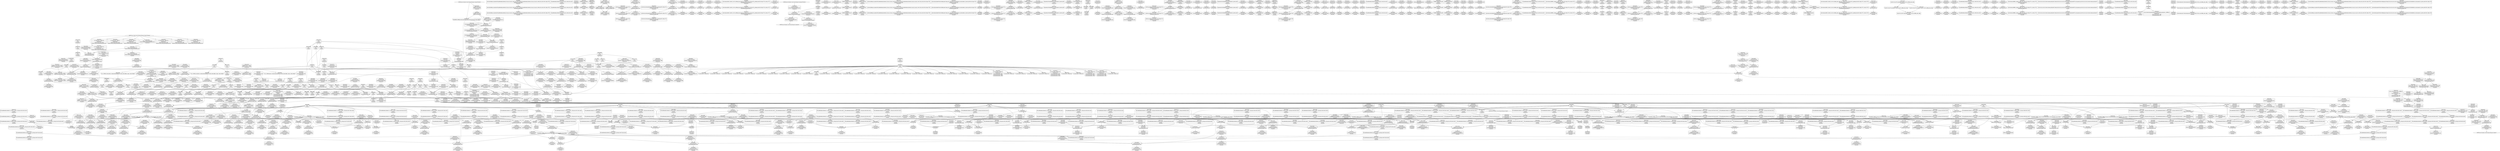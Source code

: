 digraph {
	CE0x4030e60 [shape=record,shape=Mrecord,label="{CE0x4030e60|sock_has_perm:sid|security/selinux/hooks.c,3969}"]
	CE0x40fa3c0 [shape=record,shape=Mrecord,label="{CE0x40fa3c0|_call_void_lockdep_rcu_suspicious(i8*_getelementptr_inbounds_(_25_x_i8_,_25_x_i8_*_.str45,_i32_0,_i32_0),_i32_883,_i8*_getelementptr_inbounds_(_42_x_i8_,_42_x_i8_*_.str46,_i32_0,_i32_0))_#10,_!dbg_!27728|include/linux/rcupdate.h,882|*SummSink*}"]
	CE0x40f62a0 [shape=record,shape=Mrecord,label="{CE0x40f62a0|rcu_read_lock:tmp15|include/linux/rcupdate.h,882|*SummSink*}"]
	CE0x40dbed0 [shape=record,shape=Mrecord,label="{CE0x40dbed0|rcu_lock_release:tmp3|*SummSource*}"]
	CE0x4094590 [shape=record,shape=Mrecord,label="{CE0x4094590|i8*_getelementptr_inbounds_(_41_x_i8_,_41_x_i8_*_.str44,_i32_0,_i32_0)|*Constant*}"]
	CE0x40e6bd0 [shape=record,shape=Mrecord,label="{CE0x40e6bd0|cred_sid:sid|security/selinux/hooks.c,197|*SummSink*}"]
	CE0x40460d0 [shape=record,shape=Mrecord,label="{CE0x40460d0|task_sid:tmp6|security/selinux/hooks.c,208|*SummSource*}"]
	CE0x4110320 [shape=record,shape=Mrecord,label="{CE0x4110320|rcu_read_unlock:tmp20|include/linux/rcupdate.h,933}"]
	CE0x40f9240 [shape=record,shape=Mrecord,label="{CE0x40f9240|rcu_read_lock:tmp17|include/linux/rcupdate.h,882}"]
	CE0x40abc10 [shape=record,shape=Mrecord,label="{CE0x40abc10|task_sid:entry|*SummSource*}"]
	CE0x40cde60 [shape=record,shape=Mrecord,label="{CE0x40cde60|task_sid:tmp17|security/selinux/hooks.c,208|*SummSink*}"]
	CE0x40c88f0 [shape=record,shape=Mrecord,label="{CE0x40c88f0|i64_2|*Constant*}"]
	CE0x409c1b0 [shape=record,shape=Mrecord,label="{CE0x409c1b0|__preempt_count_sub:val|Function::__preempt_count_sub&Arg::val::}"]
	CE0x40e4f20 [shape=record,shape=Mrecord,label="{CE0x40e4f20|0:_i8,_:_GCMR_rcu_read_lock.__warned_internal_global_i8_0,_section_.data.unlikely_,_align_1:_elem_0:default:}"]
	CE0x40f68b0 [shape=record,shape=Mrecord,label="{CE0x40f68b0|i64*_getelementptr_inbounds_(_11_x_i64_,_11_x_i64_*___llvm_gcov_ctr127,_i64_0,_i64_8)|*Constant*}"]
	CE0x4095b70 [shape=record,shape=Mrecord,label="{CE0x4095b70|task_sid:tmp24|security/selinux/hooks.c,208|*SummSource*}"]
	CE0x4063290 [shape=record,shape=Mrecord,label="{CE0x4063290|i32_77|*Constant*|*SummSource*}"]
	CE0x402b6f0 [shape=record,shape=Mrecord,label="{CE0x402b6f0|selinux_socket_getsockopt:tmp2|*SummSource*}"]
	CE0x41453d0 [shape=record,shape=Mrecord,label="{CE0x41453d0|i64*_getelementptr_inbounds_(_4_x_i64_,_4_x_i64_*___llvm_gcov_ctr135,_i64_0,_i64_2)|*Constant*|*SummSource*}"]
	CE0x40a2d60 [shape=record,shape=Mrecord,label="{CE0x40a2d60|sock_has_perm:net1|security/selinux/hooks.c,3973|*SummSink*}"]
	CE0x414f250 [shape=record,shape=Mrecord,label="{CE0x414f250|i64*_getelementptr_inbounds_(_4_x_i64_,_4_x_i64_*___llvm_gcov_ctr135,_i64_0,_i64_0)|*Constant*}"]
	CE0x4038160 [shape=record,shape=Mrecord,label="{CE0x4038160|COLLAPSED:_CMRE:_elem_0::|security/selinux/hooks.c,196}"]
	CE0x40ba800 [shape=record,shape=Mrecord,label="{CE0x40ba800|task_sid:tmp1}"]
	CE0x40a4b00 [shape=record,shape=Mrecord,label="{CE0x40a4b00|sock_has_perm:sclass|security/selinux/hooks.c,3976|*SummSink*}"]
	CE0x40beff0 [shape=record,shape=Mrecord,label="{CE0x40beff0|i64_1|*Constant*}"]
	CE0x40c2430 [shape=record,shape=Mrecord,label="{CE0x40c2430|GLOBAL:rcu_read_unlock.__warned|Global_var:rcu_read_unlock.__warned}"]
	CE0x410ed30 [shape=record,shape=Mrecord,label="{CE0x410ed30|i64*_getelementptr_inbounds_(_11_x_i64_,_11_x_i64_*___llvm_gcov_ctr132,_i64_0,_i64_8)|*Constant*|*SummSource*}"]
	CE0x40a5a90 [shape=record,shape=Mrecord,label="{CE0x40a5a90|sock_has_perm:call6|security/selinux/hooks.c,3976|*SummSink*}"]
	CE0x40e14f0 [shape=record,shape=Mrecord,label="{CE0x40e14f0|task_sid:tmp26|security/selinux/hooks.c,208|*SummSource*}"]
	CE0x4137400 [shape=record,shape=Mrecord,label="{CE0x4137400|__preempt_count_add:tmp6|./arch/x86/include/asm/preempt.h,73|*SummSource*}"]
	CE0x405d140 [shape=record,shape=Mrecord,label="{CE0x405d140|_ret_i32_%call1,_!dbg_!27717|security/selinux/hooks.c,4248}"]
	CE0x40d2280 [shape=record,shape=Mrecord,label="{CE0x40d2280|GLOBAL:rcu_lock_release|*Constant*|*SummSink*}"]
	CE0x40a81f0 [shape=record,shape=Mrecord,label="{CE0x40a81f0|i64*_getelementptr_inbounds_(_6_x_i64_,_6_x_i64_*___llvm_gcov_ctr327,_i64_0,_i64_3)|*Constant*}"]
	CE0x40ab270 [shape=record,shape=Mrecord,label="{CE0x40ab270|8:_%struct.sock*,_:_SCME_53,54_}"]
	CE0x40b2740 [shape=record,shape=Mrecord,label="{CE0x40b2740|GLOBAL:task_sid|*Constant*}"]
	CE0x4152880 [shape=record,shape=Mrecord,label="{CE0x4152880|GLOBAL:__preempt_count|Global_var:__preempt_count|*SummSink*}"]
	CE0x40419e0 [shape=record,shape=Mrecord,label="{CE0x40419e0|_call_void___rcu_read_lock()_#10,_!dbg_!27710|include/linux/rcupdate.h,879}"]
	CE0x40206a0 [shape=record,shape=Mrecord,label="{CE0x40206a0|i32_0|*Constant*|*SummSink*}"]
	CE0x4063190 [shape=record,shape=Mrecord,label="{CE0x4063190|_call_void_rcu_lock_acquire(%struct.lockdep_map*_rcu_lock_map)_#10,_!dbg_!27711|include/linux/rcupdate.h,881|*SummSource*}"]
	CE0x4093b20 [shape=record,shape=Mrecord,label="{CE0x4093b20|sock_has_perm:tmp2|*LoadInst*|security/selinux/hooks.c,3964}"]
	CE0x40fff60 [shape=record,shape=Mrecord,label="{CE0x40fff60|rcu_read_unlock:call3|include/linux/rcupdate.h,933|*SummSink*}"]
	CE0x410bb20 [shape=record,shape=Mrecord,label="{CE0x410bb20|rcu_read_unlock:land.lhs.true|*SummSink*}"]
	CE0x40398e0 [shape=record,shape=Mrecord,label="{CE0x40398e0|_call_void_mcount()_#3|*SummSource*}"]
	CE0x40c6eb0 [shape=record,shape=Mrecord,label="{CE0x40c6eb0|rcu_lock_acquire:__here|*SummSink*}"]
	CE0x4133610 [shape=record,shape=Mrecord,label="{CE0x4133610|__rcu_read_unlock:tmp|*SummSource*}"]
	CE0x41378c0 [shape=record,shape=Mrecord,label="{CE0x41378c0|i64*_getelementptr_inbounds_(_4_x_i64_,_4_x_i64_*___llvm_gcov_ctr135,_i64_0,_i64_3)|*Constant*|*SummSource*}"]
	CE0x4133b40 [shape=record,shape=Mrecord,label="{CE0x4133b40|_call_void_mcount()_#3|*SummSource*}"]
	CE0x4027360 [shape=record,shape=Mrecord,label="{CE0x4027360|sock_has_perm:cleanup|*SummSource*}"]
	CE0x4140470 [shape=record,shape=Mrecord,label="{CE0x4140470|i64*_getelementptr_inbounds_(_4_x_i64_,_4_x_i64_*___llvm_gcov_ctr135,_i64_0,_i64_0)|*Constant*|*SummSource*}"]
	CE0x40c8b40 [shape=record,shape=Mrecord,label="{CE0x40c8b40|task_sid:tmp5|security/selinux/hooks.c,208|*SummSink*}"]
	CE0x4021650 [shape=record,shape=Mrecord,label="{CE0x4021650|selinux_socket_getsockopt:call|security/selinux/hooks.c,4248|*SummSource*}"]
	CE0x4101b70 [shape=record,shape=Mrecord,label="{CE0x4101b70|_call_void_asm_addl_$1,_%gs:$0_,_*m,ri,*m,_dirflag_,_fpsr_,_flags_(i32*___preempt_count,_i32_%val,_i32*___preempt_count)_#3,_!dbg_!27714,_!srcloc_!27717|./arch/x86/include/asm/preempt.h,72|*SummSink*}"]
	CE0x403bd50 [shape=record,shape=Mrecord,label="{CE0x403bd50|task_sid:tmp3|*SummSink*}"]
	CE0x4101fa0 [shape=record,shape=Mrecord,label="{CE0x4101fa0|rcu_lock_release:__here|*SummSource*}"]
	CE0x40d9820 [shape=record,shape=Mrecord,label="{CE0x40d9820|__preempt_count_sub:tmp5|./arch/x86/include/asm/preempt.h,77|*SummSource*}"]
	"CONST[source:0(mediator),value:0(static)][purpose:{operation}][SrcIdx:1]"
	CE0x404a620 [shape=record,shape=Mrecord,label="{CE0x404a620|sock_has_perm:tmp20|security/selinux/hooks.c,3977}"]
	CE0x4098aa0 [shape=record,shape=Mrecord,label="{CE0x4098aa0|__preempt_count_add:tmp7|./arch/x86/include/asm/preempt.h,73}"]
	CE0x40cd600 [shape=record,shape=Mrecord,label="{CE0x40cd600|task_sid:tmp17|security/selinux/hooks.c,208}"]
	CE0x40ff5f0 [shape=record,shape=Mrecord,label="{CE0x40ff5f0|rcu_read_unlock:tmp3}"]
	CE0x4149780 [shape=record,shape=Mrecord,label="{CE0x4149780|i64*_getelementptr_inbounds_(_4_x_i64_,_4_x_i64_*___llvm_gcov_ctr133,_i64_0,_i64_2)|*Constant*}"]
	CE0x417d9f0 [shape=record,shape=Mrecord,label="{CE0x417d9f0|__preempt_count_sub:tmp1|*SummSource*}"]
	CE0x40a3d20 [shape=record,shape=Mrecord,label="{CE0x40a3d20|sock_has_perm:sk4|security/selinux/hooks.c,3974}"]
	CE0x40cdf30 [shape=record,shape=Mrecord,label="{CE0x40cdf30|i64*_getelementptr_inbounds_(_13_x_i64_,_13_x_i64_*___llvm_gcov_ctr126,_i64_0,_i64_8)|*Constant*|*SummSource*}"]
	CE0x40a9e40 [shape=record,shape=Mrecord,label="{CE0x40a9e40|8:_%struct.sock*,_:_SCME_36,37_}"]
	CE0x409b2e0 [shape=record,shape=Mrecord,label="{CE0x409b2e0|__preempt_count_add:do.end|*SummSink*}"]
	CE0x4100990 [shape=record,shape=Mrecord,label="{CE0x4100990|rcu_read_unlock:tmp4|include/linux/rcupdate.h,933}"]
	CE0x41434e0 [shape=record,shape=Mrecord,label="{CE0x41434e0|__preempt_count_sub:do.body|*SummSink*}"]
	CE0x40a7720 [shape=record,shape=Mrecord,label="{CE0x40a7720|avc_has_perm:auditdata|Function::avc_has_perm&Arg::auditdata::|*SummSink*}"]
	CE0x4049fc0 [shape=record,shape=Mrecord,label="{CE0x4049fc0|sock_has_perm:tmp19|security/selinux/hooks.c,3977}"]
	CE0x40e5a50 [shape=record,shape=Mrecord,label="{CE0x40e5a50|i32_1|*Constant*}"]
	CE0x409bc20 [shape=record,shape=Mrecord,label="{CE0x409bc20|GLOBAL:__preempt_count_sub|*Constant*|*SummSource*}"]
	CE0x40bced0 [shape=record,shape=Mrecord,label="{CE0x40bced0|cred_sid:tmp2|*SummSink*}"]
	CE0x40bc220 [shape=record,shape=Mrecord,label="{CE0x40bc220|cred_sid:tmp5|security/selinux/hooks.c,196|*SummSource*}"]
	CE0x41020a0 [shape=record,shape=Mrecord,label="{CE0x41020a0|rcu_lock_release:__here|*SummSink*}"]
	CE0x40da670 [shape=record,shape=Mrecord,label="{CE0x40da670|__rcu_read_unlock:tmp2|*SummSource*}"]
	CE0x413d1a0 [shape=record,shape=Mrecord,label="{CE0x413d1a0|__preempt_count_add:tmp2}"]
	CE0x40a6e10 [shape=record,shape=Mrecord,label="{CE0x40a6e10|rcu_read_lock:tmp9|include/linux/rcupdate.h,882|*SummSink*}"]
	CE0x4021300 [shape=record,shape=Mrecord,label="{CE0x4021300|i64*_getelementptr_inbounds_(_2_x_i64_,_2_x_i64_*___llvm_gcov_ctr365,_i64_0,_i64_1)|*Constant*|*SummSource*}"]
	CE0x40410d0 [shape=record,shape=Mrecord,label="{CE0x40410d0|task_sid:tmp8|security/selinux/hooks.c,208}"]
	CE0x4057590 [shape=record,shape=Mrecord,label="{CE0x4057590|get_current:bb}"]
	CE0x40d1310 [shape=record,shape=Mrecord,label="{CE0x40d1310|rcu_read_unlock:tmp22|include/linux/rcupdate.h,935|*SummSource*}"]
	CE0x40a86d0 [shape=record,shape=Mrecord,label="{CE0x40a86d0|GLOBAL:rcu_read_lock|*Constant*}"]
	CE0x40f6eb0 [shape=record,shape=Mrecord,label="{CE0x40f6eb0|i64*_getelementptr_inbounds_(_11_x_i64_,_11_x_i64_*___llvm_gcov_ctr127,_i64_0,_i64_8)|*Constant*|*SummSink*}"]
	CE0x413aae0 [shape=record,shape=Mrecord,label="{CE0x413aae0|__preempt_count_sub:val|Function::__preempt_count_sub&Arg::val::|*SummSource*}"]
	CE0x40b1200 [shape=record,shape=Mrecord,label="{CE0x40b1200|i64*_getelementptr_inbounds_(_6_x_i64_,_6_x_i64_*___llvm_gcov_ctr327,_i64_0,_i64_4)|*Constant*|*SummSource*}"]
	CE0x4111f10 [shape=record,shape=Mrecord,label="{CE0x4111f10|_call_void_lockdep_rcu_suspicious(i8*_getelementptr_inbounds_(_25_x_i8_,_25_x_i8_*_.str45,_i32_0,_i32_0),_i32_934,_i8*_getelementptr_inbounds_(_44_x_i8_,_44_x_i8_*_.str47,_i32_0,_i32_0))_#10,_!dbg_!27726|include/linux/rcupdate.h,933|*SummSource*}"]
	CE0x4137a90 [shape=record,shape=Mrecord,label="{CE0x4137a90|i64*_getelementptr_inbounds_(_4_x_i64_,_4_x_i64_*___llvm_gcov_ctr135,_i64_0,_i64_3)|*Constant*|*SummSink*}"]
	CE0x40303a0 [shape=record,shape=Mrecord,label="{CE0x40303a0|_call_void_lock_release(%struct.lockdep_map*_%map,_i32_1,_i64_ptrtoint_(i8*_blockaddress(_rcu_lock_release,_%__here)_to_i64))_#10,_!dbg_!27716|include/linux/rcupdate.h,423|*SummSink*}"]
	CE0x40a61a0 [shape=record,shape=Mrecord,label="{CE0x40a61a0|rcu_read_lock:tmp8|include/linux/rcupdate.h,882|*SummSink*}"]
	CE0x41111b0 [shape=record,shape=Mrecord,label="{CE0x41111b0|rcu_read_unlock:tmp21|include/linux/rcupdate.h,935|*SummSink*}"]
	CE0x4027270 [shape=record,shape=Mrecord,label="{CE0x4027270|rcu_read_lock:tmp2}"]
	CE0x40c7810 [shape=record,shape=Mrecord,label="{CE0x40c7810|rcu_read_lock:tmp2|*SummSource*}"]
	CE0x40b21b0 [shape=record,shape=Mrecord,label="{CE0x40b21b0|sock_has_perm:tmp5|security/selinux/hooks.c,3966|*SummSink*}"]
	CE0x40c6650 [shape=record,shape=Mrecord,label="{CE0x40c6650|task_sid:if.then}"]
	CE0x40a9720 [shape=record,shape=Mrecord,label="{CE0x40a9720|8:_%struct.sock*,_:_SCME_30,31_}"]
	CE0x410b4e0 [shape=record,shape=Mrecord,label="{CE0x410b4e0|rcu_read_unlock:tmp8|include/linux/rcupdate.h,933|*SummSource*}"]
	CE0x4023a30 [shape=record,shape=Mrecord,label="{CE0x4023a30|selinux_socket_getsockopt:tmp1}"]
	CE0x40c9170 [shape=record,shape=Mrecord,label="{CE0x40c9170|task_sid:land.lhs.true}"]
	CE0x4045810 [shape=record,shape=Mrecord,label="{CE0x4045810|i32_77|*Constant*}"]
	CE0x4037ef0 [shape=record,shape=Mrecord,label="{CE0x4037ef0|i32_22|*Constant*|*SummSource*}"]
	CE0x40e2cd0 [shape=record,shape=Mrecord,label="{CE0x40e2cd0|cred_sid:cred|Function::cred_sid&Arg::cred::|*SummSink*}"]
	CE0x40b2420 [shape=record,shape=Mrecord,label="{CE0x40b2420|i8_0|*Constant*|*SummSource*}"]
	CE0x40ea040 [shape=record,shape=Mrecord,label="{CE0x40ea040|__rcu_read_lock:tmp7|include/linux/rcupdate.h,240|*SummSource*}"]
	CE0x41130f0 [shape=record,shape=Mrecord,label="{CE0x41130f0|i64*_getelementptr_inbounds_(_4_x_i64_,_4_x_i64_*___llvm_gcov_ctr130,_i64_0,_i64_2)|*Constant*|*SummSource*}"]
	CE0x41336b0 [shape=record,shape=Mrecord,label="{CE0x41336b0|i64*_getelementptr_inbounds_(_4_x_i64_,_4_x_i64_*___llvm_gcov_ctr128,_i64_0,_i64_0)|*Constant*}"]
	CE0x40ba190 [shape=record,shape=Mrecord,label="{CE0x40ba190|_ret_void,_!dbg_!27735|include/linux/rcupdate.h,884|*SummSink*}"]
	CE0x40cb9f0 [shape=record,shape=Mrecord,label="{CE0x40cb9f0|task_sid:tobool4|security/selinux/hooks.c,208}"]
	CE0x40d42f0 [shape=record,shape=Mrecord,label="{CE0x40d42f0|GLOBAL:rcu_lock_release|*Constant*}"]
	CE0x40b5aa0 [shape=record,shape=Mrecord,label="{CE0x40b5aa0|i64_6|*Constant*}"]
	CE0x403a0c0 [shape=record,shape=Mrecord,label="{CE0x403a0c0|avc_has_perm:tclass|Function::avc_has_perm&Arg::tclass::|*SummSink*}"]
	CE0x41340c0 [shape=record,shape=Mrecord,label="{CE0x41340c0|__rcu_read_lock:tmp1|*SummSource*}"]
	CE0x410ad80 [shape=record,shape=Mrecord,label="{CE0x410ad80|rcu_read_unlock:if.end|*SummSink*}"]
	CE0x40a5530 [shape=record,shape=Mrecord,label="{CE0x40a5530|i32_4|*Constant*|*SummSink*}"]
	CE0x40a9850 [shape=record,shape=Mrecord,label="{CE0x40a9850|8:_%struct.sock*,_:_SCME_31,32_}"]
	CE0x41345a0 [shape=record,shape=Mrecord,label="{CE0x41345a0|rcu_lock_release:tmp5|include/linux/rcupdate.h,423}"]
	CE0x4095d60 [shape=record,shape=Mrecord,label="{CE0x4095d60|task_sid:tmp26|security/selinux/hooks.c,208}"]
	CE0x404f010 [shape=record,shape=Mrecord,label="{CE0x404f010|GLOBAL:__rcu_read_lock|*Constant*|*SummSink*}"]
	CE0x40a23a0 [shape=record,shape=Mrecord,label="{CE0x40a23a0|sock_has_perm:u|security/selinux/hooks.c,3973|*SummSource*}"]
	CE0x418b580 [shape=record,shape=Mrecord,label="{CE0x418b580|__preempt_count_sub:tmp|*SummSource*}"]
	CE0x40eade0 [shape=record,shape=Mrecord,label="{CE0x40eade0|rcu_read_lock:tmp5|include/linux/rcupdate.h,882}"]
	CE0x409b900 [shape=record,shape=Mrecord,label="{CE0x409b900|__preempt_count_add:do.body|*SummSink*}"]
	CE0x409d630 [shape=record,shape=Mrecord,label="{CE0x409d630|i64*_getelementptr_inbounds_(_4_x_i64_,_4_x_i64_*___llvm_gcov_ctr135,_i64_0,_i64_1)|*Constant*|*SummSource*}"]
	CE0x414cd40 [shape=record,shape=Mrecord,label="{CE0x414cd40|i64_ptrtoint_(i8*_blockaddress(_rcu_lock_acquire,_%__here)_to_i64)|*Constant*|*SummSource*}"]
	CE0x40bdf40 [shape=record,shape=Mrecord,label="{CE0x40bdf40|__rcu_read_lock:entry|*SummSource*}"]
	CE0x40cd3b0 [shape=record,shape=Mrecord,label="{CE0x40cd3b0|task_sid:tmp16|security/selinux/hooks.c,208}"]
	CE0x40dcab0 [shape=record,shape=Mrecord,label="{CE0x40dcab0|rcu_lock_acquire:tmp|*SummSource*}"]
	CE0x40b0e80 [shape=record,shape=Mrecord,label="{CE0x40b0e80|sock_has_perm:tmp12|security/selinux/hooks.c,3970|*SummSink*}"]
	CE0x414e1f0 [shape=record,shape=Mrecord,label="{CE0x414e1f0|__rcu_read_unlock:tmp3|*SummSource*}"]
	CE0x404e2a0 [shape=record,shape=Mrecord,label="{CE0x404e2a0|GLOBAL:rcu_read_lock|*Constant*|*SummSource*}"]
	CE0x40afe40 [shape=record,shape=Mrecord,label="{CE0x40afe40|sock_has_perm:tmp9|security/selinux/hooks.c,3969}"]
	CE0x4030510 [shape=record,shape=Mrecord,label="{CE0x4030510|i32_1|*Constant*}"]
	CE0x4058810 [shape=record,shape=Mrecord,label="{CE0x4058810|get_current:bb|*SummSink*}"]
	CE0x40dbf40 [shape=record,shape=Mrecord,label="{CE0x40dbf40|rcu_lock_release:tmp3|*SummSink*}"]
	CE0x40a78a0 [shape=record,shape=Mrecord,label="{CE0x40a78a0|_ret_i32_%retval.0,_!dbg_!27728|security/selinux/avc.c,775|*SummSource*}"]
	CE0x40c6a60 [shape=record,shape=Mrecord,label="{CE0x40c6a60|GLOBAL:__rcu_read_lock|*Constant*}"]
	CE0x41747c0 [shape=record,shape=Mrecord,label="{CE0x41747c0|__preempt_count_add:tmp4|./arch/x86/include/asm/preempt.h,72|*SummSource*}"]
	CE0x414c8c0 [shape=record,shape=Mrecord,label="{CE0x414c8c0|%struct.lockdep_map*_null|*Constant*|*SummSource*}"]
	CE0x40cddf0 [shape=record,shape=Mrecord,label="{CE0x40cddf0|task_sid:tmp17|security/selinux/hooks.c,208|*SummSource*}"]
	CE0x40a8030 [shape=record,shape=Mrecord,label="{CE0x40a8030|8:_%struct.sock*,_:_SCME_0,4_|*MultipleSource*|security/selinux/hooks.c,3966|security/selinux/hooks.c,3966|security/selinux/hooks.c, 3966}"]
	CE0x402d3c0 [shape=record,shape=Mrecord,label="{CE0x402d3c0|rcu_read_unlock:tobool1|include/linux/rcupdate.h,933}"]
	CE0x4039f90 [shape=record,shape=Mrecord,label="{CE0x4039f90|avc_has_perm:tclass|Function::avc_has_perm&Arg::tclass::|*SummSource*}"]
	CE0x40408b0 [shape=record,shape=Mrecord,label="{CE0x40408b0|sock_has_perm:tmp|*SummSource*}"]
	CE0x40d6240 [shape=record,shape=Mrecord,label="{CE0x40d6240|__rcu_read_lock:tmp2|*SummSource*}"]
	CE0x40bf060 [shape=record,shape=Mrecord,label="{CE0x40bf060|rcu_read_lock:tmp1}"]
	CE0x4145e60 [shape=record,shape=Mrecord,label="{CE0x4145e60|__preempt_count_sub:tmp7|./arch/x86/include/asm/preempt.h,78|*SummSink*}"]
	CE0x4103060 [shape=record,shape=Mrecord,label="{CE0x4103060|i64*_getelementptr_inbounds_(_4_x_i64_,_4_x_i64_*___llvm_gcov_ctr128,_i64_0,_i64_3)|*Constant*}"]
	CE0x41484f0 [shape=record,shape=Mrecord,label="{CE0x41484f0|i8*_undef|*Constant*}"]
	CE0x401fe60 [shape=record,shape=Mrecord,label="{CE0x401fe60|get_current:entry}"]
	CE0x40db640 [shape=record,shape=Mrecord,label="{CE0x40db640|i32_0|*Constant*}"]
	CE0x40d27c0 [shape=record,shape=Mrecord,label="{CE0x40d27c0|rcu_lock_release:map|Function::rcu_lock_release&Arg::map::}"]
	CE0x4110c40 [shape=record,shape=Mrecord,label="{CE0x4110c40|i64*_getelementptr_inbounds_(_11_x_i64_,_11_x_i64_*___llvm_gcov_ctr132,_i64_0,_i64_10)|*Constant*}"]
	CE0x4040ed0 [shape=record,shape=Mrecord,label="{CE0x4040ed0|task_sid:tmp7|security/selinux/hooks.c,208|*SummSource*}"]
	CE0x402c7b0 [shape=record,shape=Mrecord,label="{CE0x402c7b0|get_current:tmp4|./arch/x86/include/asm/current.h,14|*SummSink*}"]
	CE0x40b1b70 [shape=record,shape=Mrecord,label="{CE0x40b1b70|sock_has_perm:tmp4|security/selinux/hooks.c,3966}"]
	CE0x4111bd0 [shape=record,shape=Mrecord,label="{CE0x4111bd0|_call_void_lockdep_rcu_suspicious(i8*_getelementptr_inbounds_(_25_x_i8_,_25_x_i8_*_.str45,_i32_0,_i32_0),_i32_934,_i8*_getelementptr_inbounds_(_44_x_i8_,_44_x_i8_*_.str47,_i32_0,_i32_0))_#10,_!dbg_!27726|include/linux/rcupdate.h,933}"]
	CE0x41341f0 [shape=record,shape=Mrecord,label="{CE0x41341f0|__rcu_read_lock:do.body|*SummSink*}"]
	CE0x40af0a0 [shape=record,shape=Mrecord,label="{CE0x40af0a0|i64_2|*Constant*}"]
	CE0x40fe5b0 [shape=record,shape=Mrecord,label="{CE0x40fe5b0|_ret_void,_!dbg_!27719|./arch/x86/include/asm/preempt.h,73|*SummSink*}"]
	CE0x413f180 [shape=record,shape=Mrecord,label="{CE0x413f180|i64*_getelementptr_inbounds_(_4_x_i64_,_4_x_i64_*___llvm_gcov_ctr129,_i64_0,_i64_1)|*Constant*|*SummSource*}"]
	CE0x41037d0 [shape=record,shape=Mrecord,label="{CE0x41037d0|rcu_lock_acquire:tmp1|*SummSource*}"]
	CE0x40c8960 [shape=record,shape=Mrecord,label="{CE0x40c8960|task_sid:tmp5|security/selinux/hooks.c,208}"]
	CE0x403bdc0 [shape=record,shape=Mrecord,label="{CE0x403bdc0|sock_has_perm:cleanup}"]
	CE0x40dd9c0 [shape=record,shape=Mrecord,label="{CE0x40dd9c0|GLOBAL:lock_release|*Constant*}"]
	CE0x4052ab0 [shape=record,shape=Mrecord,label="{CE0x4052ab0|i64_4|*Constant*|*SummSink*}"]
	CE0x41058a0 [shape=record,shape=Mrecord,label="{CE0x41058a0|rcu_lock_acquire:tmp2}"]
	CE0x40ceb30 [shape=record,shape=Mrecord,label="{CE0x40ceb30|task_sid:tmp19|security/selinux/hooks.c,208|*SummSource*}"]
	CE0x403a870 [shape=record,shape=Mrecord,label="{CE0x403a870|selinux_socket_getsockopt:call1|security/selinux/hooks.c,4248}"]
	CE0x40e0b50 [shape=record,shape=Mrecord,label="{CE0x40e0b50|i64*_getelementptr_inbounds_(_4_x_i64_,_4_x_i64_*___llvm_gcov_ctr128,_i64_0,_i64_2)|*Constant*}"]
	CE0x40e16e0 [shape=record,shape=Mrecord,label="{CE0x40e16e0|task_sid:call7|security/selinux/hooks.c,208}"]
	CE0x404fc60 [shape=record,shape=Mrecord,label="{CE0x404fc60|_call_void_mcount()_#3|*SummSource*}"]
	CE0x410f8b0 [shape=record,shape=Mrecord,label="{CE0x410f8b0|i64*_getelementptr_inbounds_(_11_x_i64_,_11_x_i64_*___llvm_gcov_ctr132,_i64_0,_i64_9)|*Constant*|*SummSource*}"]
	CE0x413a550 [shape=record,shape=Mrecord,label="{CE0x413a550|rcu_lock_release:tmp4|include/linux/rcupdate.h,423|*SummSource*}"]
	CE0x40af3e0 [shape=record,shape=Mrecord,label="{CE0x40af3e0|i64_2|*Constant*|*SummSink*}"]
	CE0x40e69d0 [shape=record,shape=Mrecord,label="{CE0x40e69d0|rcu_read_lock:land.lhs.true2}"]
	CE0x4020d80 [shape=record,shape=Mrecord,label="{CE0x4020d80|sock_has_perm:perms|Function::sock_has_perm&Arg::perms::|*SummSource*}"]
	CE0x40e5850 [shape=record,shape=Mrecord,label="{CE0x40e5850|rcu_read_lock:do.end}"]
	CE0x4094650 [shape=record,shape=Mrecord,label="{CE0x4094650|i8*_getelementptr_inbounds_(_41_x_i8_,_41_x_i8_*_.str44,_i32_0,_i32_0)|*Constant*|*SummSource*}"]
	CE0x40c54a0 [shape=record,shape=Mrecord,label="{CE0x40c54a0|rcu_read_lock:bb}"]
	CE0x4097460 [shape=record,shape=Mrecord,label="{CE0x4097460|task_sid:tmp20|security/selinux/hooks.c,208|*SummSource*}"]
	CE0x40972d0 [shape=record,shape=Mrecord,label="{CE0x40972d0|task_sid:tmp20|security/selinux/hooks.c,208}"]
	CE0x40e88c0 [shape=record,shape=Mrecord,label="{CE0x40e88c0|__rcu_read_unlock:tmp5|include/linux/rcupdate.h,244|*SummSink*}"]
	CE0x40dddd0 [shape=record,shape=Mrecord,label="{CE0x40dddd0|i64_ptrtoint_(i8*_blockaddress(_rcu_lock_release,_%__here)_to_i64)|*Constant*}"]
	CE0x40a6620 [shape=record,shape=Mrecord,label="{CE0x40a6620|i64_4|*Constant*}"]
	CE0x376a150 [shape=record,shape=Mrecord,label="{CE0x376a150|sock_has_perm:sk|Function::sock_has_perm&Arg::sk::}"]
	CE0x40d3900 [shape=record,shape=Mrecord,label="{CE0x40d3900|__rcu_read_unlock:entry}"]
	CE0x40dac30 [shape=record,shape=Mrecord,label="{CE0x40dac30|__preempt_count_add:tmp3}"]
	CE0x40e47a0 [shape=record,shape=Mrecord,label="{CE0x40e47a0|rcu_read_lock:do.body|*SummSource*}"]
	CE0x40aa560 [shape=record,shape=Mrecord,label="{CE0x40aa560|8:_%struct.sock*,_:_SCME_42,43_}"]
	CE0x4039730 [shape=record,shape=Mrecord,label="{CE0x4039730|GLOBAL:sock_has_perm|*Constant*|*SummSource*}"]
	CE0x40c2940 [shape=record,shape=Mrecord,label="{CE0x40c2940|rcu_read_lock:if.end|*SummSource*}"]
	CE0x40e5fd0 [shape=record,shape=Mrecord,label="{CE0x40e5fd0|rcu_read_lock:tobool|include/linux/rcupdate.h,882|*SummSink*}"]
	CE0x4043270 [shape=record,shape=Mrecord,label="{CE0x4043270|sock_has_perm:tmp1}"]
	CE0x40b1190 [shape=record,shape=Mrecord,label="{CE0x40b1190|i64*_getelementptr_inbounds_(_6_x_i64_,_6_x_i64_*___llvm_gcov_ctr327,_i64_0,_i64_4)|*Constant*}"]
	CE0x40df470 [shape=record,shape=Mrecord,label="{CE0x40df470|__preempt_count_add:tmp1|*SummSource*}"]
	CE0x40ac290 [shape=record,shape=Mrecord,label="{CE0x40ac290|_ret_i32_%call7,_!dbg_!27749|security/selinux/hooks.c,210|*SummSource*}"]
	CE0x40e2690 [shape=record,shape=Mrecord,label="{CE0x40e2690|GLOBAL:cred_sid|*Constant*|*SummSink*}"]
	CE0x4095a00 [shape=record,shape=Mrecord,label="{CE0x4095a00|i64*_getelementptr_inbounds_(_13_x_i64_,_13_x_i64_*___llvm_gcov_ctr126,_i64_0,_i64_11)|*Constant*|*SummSource*}"]
	CE0x4111930 [shape=record,shape=Mrecord,label="{CE0x4111930|rcu_read_unlock:tmp18|include/linux/rcupdate.h,933|*SummSource*}"]
	CE0x40c5590 [shape=record,shape=Mrecord,label="{CE0x40c5590|rcu_read_lock:bb|*SummSource*}"]
	CE0x4102770 [shape=record,shape=Mrecord,label="{CE0x4102770|__rcu_read_lock:tmp6|include/linux/rcupdate.h,240|*SummSink*}"]
	CE0x4063880 [shape=record,shape=Mrecord,label="{CE0x4063880|rcu_read_unlock:land.lhs.true|*SummSource*}"]
	CE0x416a190 [shape=record,shape=Mrecord,label="{CE0x416a190|__rcu_read_unlock:tmp1}"]
	CE0x4102430 [shape=record,shape=Mrecord,label="{CE0x4102430|rcu_read_unlock:tmp9|include/linux/rcupdate.h,933|*SummSource*}"]
	CE0x4096770 [shape=record,shape=Mrecord,label="{CE0x4096770|i64*_getelementptr_inbounds_(_13_x_i64_,_13_x_i64_*___llvm_gcov_ctr126,_i64_0,_i64_12)|*Constant*}"]
	CE0x40baa20 [shape=record,shape=Mrecord,label="{CE0x40baa20|i64*_getelementptr_inbounds_(_13_x_i64_,_13_x_i64_*___llvm_gcov_ctr126,_i64_0,_i64_1)|*Constant*}"]
	CE0x40e4380 [shape=record,shape=Mrecord,label="{CE0x40e4380|_ret_void,_!dbg_!27735|include/linux/rcupdate.h,938|*SummSink*}"]
	CE0x416a120 [shape=record,shape=Mrecord,label="{CE0x416a120|__rcu_read_unlock:tmp|*SummSink*}"]
	CE0x40e1380 [shape=record,shape=Mrecord,label="{CE0x40e1380|i64*_getelementptr_inbounds_(_13_x_i64_,_13_x_i64_*___llvm_gcov_ctr126,_i64_0,_i64_12)|*Constant*|*SummSource*}"]
	CE0x40514d0 [shape=record,shape=Mrecord,label="{CE0x40514d0|sock_has_perm:net|security/selinux/hooks.c, 3966|*SummSink*}"]
	CE0x40e3500 [shape=record,shape=Mrecord,label="{CE0x40e3500|_call_void_rcu_read_unlock()_#10,_!dbg_!27748|security/selinux/hooks.c,209}"]
	CE0x406d930 [shape=record,shape=Mrecord,label="{CE0x406d930|sock_has_perm:tmp14|security/selinux/hooks.c,3972|*SummSource*}"]
	CE0x40e3b30 [shape=record,shape=Mrecord,label="{CE0x40e3b30|GLOBAL:rcu_read_unlock|*Constant*|*SummSource*}"]
	CE0x40e68c0 [shape=record,shape=Mrecord,label="{CE0x40e68c0|rcu_read_lock:if.then|*SummSink*}"]
	CE0x40badc0 [shape=record,shape=Mrecord,label="{CE0x40badc0|i64*_getelementptr_inbounds_(_11_x_i64_,_11_x_i64_*___llvm_gcov_ctr127,_i64_0,_i64_1)|*Constant*|*SummSource*}"]
	CE0x40ab010 [shape=record,shape=Mrecord,label="{CE0x40ab010|8:_%struct.sock*,_:_SCME_51,52_}"]
	CE0x417e310 [shape=record,shape=Mrecord,label="{CE0x417e310|__preempt_count_sub:bb|*SummSink*}"]
	CE0x40cb4f0 [shape=record,shape=Mrecord,label="{CE0x40cb4f0|task_sid:tmp12|security/selinux/hooks.c,208|*SummSink*}"]
	CE0x40abdb0 [shape=record,shape=Mrecord,label="{CE0x40abdb0|task_sid:task|Function::task_sid&Arg::task::}"]
	CE0x40cc9b0 [shape=record,shape=Mrecord,label="{CE0x40cc9b0|i64_6|*Constant*|*SummSink*}"]
	CE0x40c6540 [shape=record,shape=Mrecord,label="{CE0x40c6540|task_sid:do.end6|*SummSink*}"]
	CE0x40456b0 [shape=record,shape=Mrecord,label="{CE0x40456b0|rcu_read_lock:entry|*SummSink*}"]
	CE0x40dd5b0 [shape=record,shape=Mrecord,label="{CE0x40dd5b0|__rcu_read_lock:tmp2}"]
	CE0x40e9c00 [shape=record,shape=Mrecord,label="{CE0x40e9c00|i64*_getelementptr_inbounds_(_4_x_i64_,_4_x_i64_*___llvm_gcov_ctr130,_i64_0,_i64_2)|*Constant*}"]
	CE0x40de920 [shape=record,shape=Mrecord,label="{CE0x40de920|i64*_getelementptr_inbounds_(_4_x_i64_,_4_x_i64_*___llvm_gcov_ctr133,_i64_0,_i64_3)|*Constant*|*SummSource*}"]
	CE0x40fba00 [shape=record,shape=Mrecord,label="{CE0x40fba00|rcu_read_lock:tmp21|include/linux/rcupdate.h,884|*SummSink*}"]
	CE0x40194a0 [shape=record,shape=Mrecord,label="{CE0x40194a0|i64_1|*Constant*|*SummSink*}"]
	CE0x40e56a0 [shape=record,shape=Mrecord,label="{CE0x40e56a0|rcu_read_lock:land.lhs.true2|*SummSource*}"]
	CE0x4101030 [shape=record,shape=Mrecord,label="{CE0x4101030|i32_1|*Constant*}"]
	CE0x40ba960 [shape=record,shape=Mrecord,label="{CE0x40ba960|task_sid:tmp1|*SummSource*}"]
	CE0x41107d0 [shape=record,shape=Mrecord,label="{CE0x41107d0|rcu_read_unlock:tmp21|include/linux/rcupdate.h,935}"]
	CE0x40bd9b0 [shape=record,shape=Mrecord,label="{CE0x40bd9b0|cred_sid:tmp3|*SummSink*}"]
	CE0x4030c50 [shape=record,shape=Mrecord,label="{CE0x4030c50|i32_2|*Constant*|*SummSink*}"]
	CE0x40eaf60 [shape=record,shape=Mrecord,label="{CE0x40eaf60|rcu_read_lock:tmp6|include/linux/rcupdate.h,882}"]
	CE0x4030f30 [shape=record,shape=Mrecord,label="{CE0x4030f30|sock_has_perm:sid|security/selinux/hooks.c,3969|*SummSource*}"]
	CE0x40e3960 [shape=record,shape=Mrecord,label="{CE0x40e3960|rcu_read_unlock:entry}"]
	CE0x4019400 [shape=record,shape=Mrecord,label="{CE0x4019400|selinux_socket_getsockopt:sock|Function::selinux_socket_getsockopt&Arg::sock::|*SummSource*}"]
	CE0x40bac70 [shape=record,shape=Mrecord,label="{CE0x40bac70|rcu_read_lock:tmp1|*SummSink*}"]
	CE0x40faa10 [shape=record,shape=Mrecord,label="{CE0x40faa10|rcu_read_lock:tmp19|include/linux/rcupdate.h,882|*SummSource*}"]
	CE0x41025d0 [shape=record,shape=Mrecord,label="{CE0x41025d0|rcu_read_unlock:tmp10|include/linux/rcupdate.h,933}"]
	CE0x40dc7f0 [shape=record,shape=Mrecord,label="{CE0x40dc7f0|i64*_getelementptr_inbounds_(_4_x_i64_,_4_x_i64_*___llvm_gcov_ctr130,_i64_0,_i64_0)|*Constant*|*SummSink*}"]
	CE0x4053f30 [shape=record,shape=Mrecord,label="{CE0x4053f30|task_sid:if.then|*SummSource*}"]
	CE0x4023430 [shape=record,shape=Mrecord,label="{CE0x4023430|sock_has_perm:if.then|*SummSink*}"]
	CE0x4022590 [shape=record,shape=Mrecord,label="{CE0x4022590|task_sid:do.end}"]
	CE0x40cfeb0 [shape=record,shape=Mrecord,label="{CE0x40cfeb0|i8*_getelementptr_inbounds_(_25_x_i8_,_25_x_i8_*_.str3,_i32_0,_i32_0)|*Constant*|*SummSink*}"]
	CE0x409bf60 [shape=record,shape=Mrecord,label="{CE0x409bf60|__preempt_count_sub:entry|*SummSink*}"]
	CE0x404fd80 [shape=record,shape=Mrecord,label="{CE0x404fd80|sock_has_perm:if.end|*SummSource*}"]
	CE0x40afd30 [shape=record,shape=Mrecord,label="{CE0x40afd30|i64_0|*Constant*|*SummSink*}"]
	CE0x40b4d10 [shape=record,shape=Mrecord,label="{CE0x40b4d10|rcu_read_lock:tmp11|include/linux/rcupdate.h,882|*SummSource*}"]
	CE0x40c7aa0 [shape=record,shape=Mrecord,label="{CE0x40c7aa0|rcu_read_lock:tmp3}"]
	CE0x40a45f0 [shape=record,shape=Mrecord,label="{CE0x40a45f0|sock_has_perm:sid5|security/selinux/hooks.c,3976|*SummSource*}"]
	CE0x40fbd90 [shape=record,shape=Mrecord,label="{CE0x40fbd90|rcu_read_lock:tmp22|include/linux/rcupdate.h,884|*SummSource*}"]
	CE0x40e06b0 [shape=record,shape=Mrecord,label="{CE0x40e06b0|__rcu_read_unlock:bb|*SummSink*}"]
	CE0x4023980 [shape=record,shape=Mrecord,label="{CE0x4023980|selinux_socket_getsockopt:entry|*SummSink*}"]
	CE0x4054750 [shape=record,shape=Mrecord,label="{CE0x4054750|cred_sid:security|security/selinux/hooks.c,196|*SummSource*}"]
	CE0x40ac3f0 [shape=record,shape=Mrecord,label="{CE0x40ac3f0|_ret_i32_%call7,_!dbg_!27749|security/selinux/hooks.c,210|*SummSink*}"]
	CE0x4026420 [shape=record,shape=Mrecord,label="{CE0x4026420|sock_has_perm:sk_security|security/selinux/hooks.c,3964|*SummSource*}"]
	CE0x40d2ae0 [shape=record,shape=Mrecord,label="{CE0x40d2ae0|rcu_lock_release:map|Function::rcu_lock_release&Arg::map::|*SummSink*}"]
	CE0x4110660 [shape=record,shape=Mrecord,label="{CE0x4110660|rcu_read_unlock:tmp20|include/linux/rcupdate.h,933|*SummSink*}"]
	CE0x40d4cd0 [shape=record,shape=Mrecord,label="{CE0x40d4cd0|i64_1|*Constant*}"]
	CE0x40198c0 [shape=record,shape=Mrecord,label="{CE0x40198c0|get_current:entry|*SummSink*}"]
	CE0x40dff80 [shape=record,shape=Mrecord,label="{CE0x40dff80|_call_void_mcount()_#3}"]
	CE0x40f6bc0 [shape=record,shape=Mrecord,label="{CE0x40f6bc0|i64*_getelementptr_inbounds_(_11_x_i64_,_11_x_i64_*___llvm_gcov_ctr127,_i64_0,_i64_8)|*Constant*|*SummSource*}"]
	CE0x4111090 [shape=record,shape=Mrecord,label="{CE0x4111090|i64*_getelementptr_inbounds_(_11_x_i64_,_11_x_i64_*___llvm_gcov_ctr132,_i64_0,_i64_10)|*Constant*|*SummSource*}"]
	CE0x40aefc0 [shape=record,shape=Mrecord,label="{CE0x40aefc0|sock_has_perm:cmp|security/selinux/hooks.c,3969|*SummSink*}"]
	CE0x4024c70 [shape=record,shape=Mrecord,label="{CE0x4024c70|get_current:tmp2|*SummSource*}"]
	"CONST[source:2(external),value:2(dynamic)][purpose:{subject}][SrcIdx:2]"
	CE0x4106740 [shape=record,shape=Mrecord,label="{CE0x4106740|GLOBAL:__preempt_count_add|*Constant*|*SummSink*}"]
	CE0x40dca40 [shape=record,shape=Mrecord,label="{CE0x40dca40|COLLAPSED:_GCMRE___llvm_gcov_ctr130_internal_global_4_x_i64_zeroinitializer:_elem_0:default:}"]
	CE0x4057600 [shape=record,shape=Mrecord,label="{CE0x4057600|_ret_i32_%call1,_!dbg_!27717|security/selinux/hooks.c,4248|*SummSource*}"]
	CE0x40de3e0 [shape=record,shape=Mrecord,label="{CE0x40de3e0|i64_ptrtoint_(i8*_blockaddress(_rcu_lock_release,_%__here)_to_i64)|*Constant*|*SummSink*}"]
	CE0x40309a0 [shape=record,shape=Mrecord,label="{CE0x40309a0|selinux_socket_getsockopt:tmp3|*SummSource*}"]
	CE0x402c920 [shape=record,shape=Mrecord,label="{CE0x402c920|get_current:tmp3|*SummSink*}"]
	CE0x4098db0 [shape=record,shape=Mrecord,label="{CE0x4098db0|__preempt_count_add:tmp7|./arch/x86/include/asm/preempt.h,73|*SummSink*}"]
	CE0x4110530 [shape=record,shape=Mrecord,label="{CE0x4110530|rcu_read_unlock:tmp20|include/linux/rcupdate.h,933|*SummSource*}"]
	CE0x40c46e0 [shape=record,shape=Mrecord,label="{CE0x40c46e0|GLOBAL:rcu_lock_acquire|*Constant*}"]
	CE0x4053b30 [shape=record,shape=Mrecord,label="{CE0x4053b30|sock_has_perm:bb}"]
	CE0x409aad0 [shape=record,shape=Mrecord,label="{CE0x409aad0|_call_void_mcount()_#3|*SummSink*}"]
	CE0x40a75d0 [shape=record,shape=Mrecord,label="{CE0x40a75d0|avc_has_perm:auditdata|Function::avc_has_perm&Arg::auditdata::|*SummSource*}"]
	CE0x40d2a20 [shape=record,shape=Mrecord,label="{CE0x40d2a20|rcu_lock_release:map|Function::rcu_lock_release&Arg::map::|*SummSource*}"]
	"CONST[source:1(input),value:2(dynamic)][purpose:{object}][SrcIdx:0]"
	CE0x40f65c0 [shape=record,shape=Mrecord,label="{CE0x40f65c0|rcu_read_lock:tmp16|include/linux/rcupdate.h,882|*SummSource*}"]
	CE0x40401b0 [shape=record,shape=Mrecord,label="{CE0x40401b0|_call_void_mcount()_#3}"]
	CE0x4109200 [shape=record,shape=Mrecord,label="{CE0x4109200|rcu_read_unlock:tmp11|include/linux/rcupdate.h,933}"]
	CE0x4104440 [shape=record,shape=Mrecord,label="{CE0x4104440|rcu_read_unlock:bb|*SummSink*}"]
	CE0x40eb420 [shape=record,shape=Mrecord,label="{CE0x40eb420|rcu_read_lock:call|include/linux/rcupdate.h,882}"]
	CE0x40454a0 [shape=record,shape=Mrecord,label="{CE0x40454a0|_ret_void,_!dbg_!27717|include/linux/rcupdate.h,240|*SummSink*}"]
	CE0x40ca830 [shape=record,shape=Mrecord,label="{CE0x40ca830|GLOBAL:rcu_lock_map|Global_var:rcu_lock_map|*SummSink*}"]
	CE0x40eb280 [shape=record,shape=Mrecord,label="{CE0x40eb280|GLOBAL:rcu_read_unlock.__warned|Global_var:rcu_read_unlock.__warned|*SummSink*}"]
	CE0x4154200 [shape=record,shape=Mrecord,label="{CE0x4154200|__preempt_count_add:tmp5|./arch/x86/include/asm/preempt.h,72}"]
	CE0x414b630 [shape=record,shape=Mrecord,label="{CE0x414b630|__rcu_read_lock:tmp4|include/linux/rcupdate.h,239|*SummSink*}"]
	CE0x40e2230 [shape=record,shape=Mrecord,label="{CE0x40e2230|GLOBAL:cred_sid|*Constant*|*SummSource*}"]
	CE0x40cc530 [shape=record,shape=Mrecord,label="{CE0x40cc530|i64_6|*Constant*}"]
	CE0x4071350 [shape=record,shape=Mrecord,label="{CE0x4071350|avc_has_perm:entry|*SummSource*}"]
	CE0x4052be0 [shape=record,shape=Mrecord,label="{CE0x4052be0|task_sid:tmp10|security/selinux/hooks.c,208|*SummSink*}"]
	CE0x40438e0 [shape=record,shape=Mrecord,label="{CE0x40438e0|32:_%struct.sock*,_:_CRE_0,4_|*MultipleSource*|security/selinux/hooks.c,4248|Function::selinux_socket_getsockopt&Arg::sock::}"]
	CE0x40637f0 [shape=record,shape=Mrecord,label="{CE0x40637f0|rcu_read_unlock:land.lhs.true}"]
	CE0x414cea0 [shape=record,shape=Mrecord,label="{CE0x414cea0|i64_ptrtoint_(i8*_blockaddress(_rcu_lock_acquire,_%__here)_to_i64)|*Constant*|*SummSink*}"]
	CE0x40c7140 [shape=record,shape=Mrecord,label="{CE0x40c7140|rcu_read_unlock:tmp2|*SummSource*}"]
	CE0x4027b80 [shape=record,shape=Mrecord,label="{CE0x4027b80|avc_has_perm:ssid|Function::avc_has_perm&Arg::ssid::|*SummSource*}"]
	CE0x40c4f90 [shape=record,shape=Mrecord,label="{CE0x40c4f90|cred_sid:tmp1}"]
	CE0x4019030 [shape=record,shape=Mrecord,label="{CE0x4019030|sock_has_perm:perms|Function::sock_has_perm&Arg::perms::}"]
	CE0x40af9c0 [shape=record,shape=Mrecord,label="{CE0x40af9c0|GLOBAL:__llvm_gcov_ctr327|Global_var:__llvm_gcov_ctr327|*SummSource*}"]
	CE0x404f880 [shape=record,shape=Mrecord,label="{CE0x404f880|i32_22|*Constant*}"]
	CE0x40ccbf0 [shape=record,shape=Mrecord,label="{CE0x40ccbf0|i64_7|*Constant*}"]
	CE0x403d5a0 [shape=record,shape=Mrecord,label="{CE0x403d5a0|get_current:tmp3}"]
	CE0x4039b30 [shape=record,shape=Mrecord,label="{CE0x4039b30|GLOBAL:current_task|Global_var:current_task|*SummSink*}"]
	CE0x4168f70 [shape=record,shape=Mrecord,label="{CE0x4168f70|i64*_getelementptr_inbounds_(_4_x_i64_,_4_x_i64_*___llvm_gcov_ctr135,_i64_0,_i64_1)|*Constant*}"]
	CE0x40d0cc0 [shape=record,shape=Mrecord,label="{CE0x40d0cc0|rcu_lock_acquire:map|Function::rcu_lock_acquire&Arg::map::}"]
	CE0x40a84c0 [shape=record,shape=Mrecord,label="{CE0x40a84c0|i64*_getelementptr_inbounds_(_6_x_i64_,_6_x_i64_*___llvm_gcov_ctr327,_i64_0,_i64_3)|*Constant*|*SummSource*}"]
	CE0x4095140 [shape=record,shape=Mrecord,label="{CE0x4095140|task_sid:tmp23|security/selinux/hooks.c,208|*SummSink*}"]
	CE0x406de10 [shape=record,shape=Mrecord,label="{CE0x406de10|sock_has_perm:type|security/selinux/hooks.c,3972}"]
	CE0x40fae00 [shape=record,shape=Mrecord,label="{CE0x40fae00|rcu_read_lock:tmp20|include/linux/rcupdate.h,882|*SummSource*}"]
	CE0x40282b0 [shape=record,shape=Mrecord,label="{CE0x40282b0|i32_59|*Constant*|*SummSource*}"]
	CE0x40c77a0 [shape=record,shape=Mrecord,label="{CE0x40c77a0|rcu_read_lock:tmp2|*SummSink*}"]
	CE0x40ae320 [shape=record,shape=Mrecord,label="{CE0x40ae320|16:_i32,_24:_i16,_:_CRE_24,26_|*MultipleSource*|*LoadInst*|security/selinux/hooks.c,3964|security/selinux/hooks.c,3964|security/selinux/hooks.c,3969}"]
	CE0x410a6d0 [shape=record,shape=Mrecord,label="{CE0x410a6d0|i64*_getelementptr_inbounds_(_4_x_i64_,_4_x_i64_*___llvm_gcov_ctr130,_i64_0,_i64_1)|*Constant*|*SummSource*}"]
	CE0x40a50d0 [shape=record,shape=Mrecord,label="{CE0x40a50d0|sock_has_perm:tmp16|security/selinux/hooks.c,3976|*SummSink*}"]
	CE0x40201d0 [shape=record,shape=Mrecord,label="{CE0x40201d0|sock_has_perm:task|Function::sock_has_perm&Arg::task::|*SummSource*}"]
	CE0x4065bb0 [shape=record,shape=Mrecord,label="{CE0x4065bb0|get_current:tmp1|*SummSource*}"]
	CE0x413e3f0 [shape=record,shape=Mrecord,label="{CE0x413e3f0|__preempt_count_sub:tmp2}"]
	CE0x4045e60 [shape=record,shape=Mrecord,label="{CE0x4045e60|GLOBAL:__llvm_gcov_ctr126|Global_var:__llvm_gcov_ctr126|*SummSink*}"]
	CE0x4148fb0 [shape=record,shape=Mrecord,label="{CE0x4148fb0|i8*_undef|*Constant*|*SummSink*}"]
	CE0x410bb90 [shape=record,shape=Mrecord,label="{CE0x410bb90|rcu_read_unlock:land.lhs.true2}"]
	CE0x40d1b80 [shape=record,shape=Mrecord,label="{CE0x40d1b80|_call_void_rcu_lock_release(%struct.lockdep_map*_rcu_lock_map)_#10,_!dbg_!27733|include/linux/rcupdate.h,935}"]
	CE0x41116e0 [shape=record,shape=Mrecord,label="{CE0x41116e0|rcu_read_unlock:tmp18|include/linux/rcupdate.h,933}"]
	CE0x413b3d0 [shape=record,shape=Mrecord,label="{CE0x413b3d0|rcu_lock_release:tmp2|*SummSource*}"]
	CE0x409b700 [shape=record,shape=Mrecord,label="{CE0x409b700|__preempt_count_add:do.body}"]
	CE0x40c05c0 [shape=record,shape=Mrecord,label="{CE0x40c05c0|task_sid:call|security/selinux/hooks.c,208|*SummSource*}"]
	CE0x40c2730 [shape=record,shape=Mrecord,label="{CE0x40c2730|rcu_read_lock:do.end|*SummSink*}"]
	CE0x40fb0f0 [shape=record,shape=Mrecord,label="{CE0x40fb0f0|rcu_read_lock:tmp21|include/linux/rcupdate.h,884}"]
	CE0x40fe3a0 [shape=record,shape=Mrecord,label="{CE0x40fe3a0|__preempt_count_add:val|Function::__preempt_count_add&Arg::val::|*SummSource*}"]
	CE0x40e75b0 [shape=record,shape=Mrecord,label="{CE0x40e75b0|rcu_lock_acquire:tmp3|*SummSink*}"]
	CE0x40eae50 [shape=record,shape=Mrecord,label="{CE0x40eae50|rcu_read_lock:tmp5|include/linux/rcupdate.h,882|*SummSource*}"]
	CE0x41480a0 [shape=record,shape=Mrecord,label="{CE0x41480a0|i64*_getelementptr_inbounds_(_4_x_i64_,_4_x_i64_*___llvm_gcov_ctr128,_i64_0,_i64_0)|*Constant*|*SummSource*}"]
	CE0x405d0d0 [shape=record,shape=Mrecord,label="{CE0x405d0d0|_ret_i32_%retval.0,_!dbg_!27740|security/selinux/hooks.c,3977|*SummSink*}"]
	CE0x40cf000 [shape=record,shape=Mrecord,label="{CE0x40cf000|i8_1|*Constant*|*SummSink*}"]
	CE0x40e3130 [shape=record,shape=Mrecord,label="{CE0x40e3130|_ret_i32_%tmp6,_!dbg_!27716|security/selinux/hooks.c,197|*SummSink*}"]
	CE0x410c150 [shape=record,shape=Mrecord,label="{CE0x410c150|rcu_read_unlock:tmp9|include/linux/rcupdate.h,933}"]
	CE0x40e0600 [shape=record,shape=Mrecord,label="{CE0x40e0600|__preempt_count_add:tmp3|*SummSink*}"]
	CE0x40e09b0 [shape=record,shape=Mrecord,label="{CE0x40e09b0|COLLAPSED:_GCMRE___llvm_gcov_ctr133_internal_global_4_x_i64_zeroinitializer:_elem_0:default:}"]
	CE0x40f7320 [shape=record,shape=Mrecord,label="{CE0x40f7320|i8*_getelementptr_inbounds_(_25_x_i8_,_25_x_i8_*_.str45,_i32_0,_i32_0)|*Constant*|*SummSource*}"]
	CE0x40ddf40 [shape=record,shape=Mrecord,label="{CE0x40ddf40|i64_ptrtoint_(i8*_blockaddress(_rcu_lock_release,_%__here)_to_i64)|*Constant*|*SummSource*}"]
	CE0x40cad40 [shape=record,shape=Mrecord,label="{CE0x40cad40|_call_void_asm_sideeffect_,_memory_,_dirflag_,_fpsr_,_flags_()_#3,_!dbg_!27714,_!srcloc_!27715|include/linux/rcupdate.h,239}"]
	CE0x40d2680 [shape=record,shape=Mrecord,label="{CE0x40d2680|rcu_lock_release:entry|*SummSource*}"]
	CE0x40bc380 [shape=record,shape=Mrecord,label="{CE0x40bc380|cred_sid:tmp5|security/selinux/hooks.c,196|*SummSink*}"]
	CE0x40da8a0 [shape=record,shape=Mrecord,label="{CE0x40da8a0|_call_void_mcount()_#3|*SummSource*}"]
	CE0x4149470 [shape=record,shape=Mrecord,label="{CE0x4149470|rcu_lock_release:bb}"]
	CE0x40a2b90 [shape=record,shape=Mrecord,label="{CE0x40a2b90|sock_has_perm:net1|security/selinux/hooks.c,3973}"]
	CE0x40bd230 [shape=record,shape=Mrecord,label="{CE0x40bd230|0:_i8,_:_GCMR_task_sid.__warned_internal_global_i8_0,_section_.data.unlikely_,_align_1:_elem_0:default:}"]
	CE0x40dcb50 [shape=record,shape=Mrecord,label="{CE0x40dcb50|i64*_getelementptr_inbounds_(_4_x_i64_,_4_x_i64_*___llvm_gcov_ctr128,_i64_0,_i64_1)|*Constant*}"]
	CE0x410e820 [shape=record,shape=Mrecord,label="{CE0x410e820|rcu_read_unlock:tmp16|include/linux/rcupdate.h,933|*SummSink*}"]
	CE0x4138f80 [shape=record,shape=Mrecord,label="{CE0x4138f80|rcu_lock_release:tmp6|*SummSource*}"]
	CE0x40b1ed0 [shape=record,shape=Mrecord,label="{CE0x40b1ed0|sock_has_perm:tmp5|security/selinux/hooks.c,3966}"]
	CE0x40ab730 [shape=record,shape=Mrecord,label="{CE0x40ab730|i32_8|*Constant*|*SummSource*}"]
	CE0x40eac50 [shape=record,shape=Mrecord,label="{CE0x40eac50|GLOBAL:__llvm_gcov_ctr127|Global_var:__llvm_gcov_ctr127|*SummSink*}"]
	CE0x40cc4c0 [shape=record,shape=Mrecord,label="{CE0x40cc4c0|task_sid:tobool4|security/selinux/hooks.c,208|*SummSink*}"]
	CE0x41495f0 [shape=record,shape=Mrecord,label="{CE0x41495f0|rcu_lock_release:bb|*SummSink*}"]
	CE0x4104bf0 [shape=record,shape=Mrecord,label="{CE0x4104bf0|rcu_read_unlock:tmp5|include/linux/rcupdate.h,933|*SummSource*}"]
	CE0x406d1f0 [shape=record,shape=Mrecord,label="{CE0x406d1f0|sock_has_perm:tmp13|security/selinux/hooks.c,3972}"]
	CE0x40e80d0 [shape=record,shape=Mrecord,label="{CE0x40e80d0|rcu_read_unlock:tmp4|include/linux/rcupdate.h,933|*SummSource*}"]
	CE0x4019fe0 [shape=record,shape=Mrecord,label="{CE0x4019fe0|i64*_getelementptr_inbounds_(_2_x_i64_,_2_x_i64_*___llvm_gcov_ctr365,_i64_0,_i64_1)|*Constant*}"]
	CE0x40db890 [shape=record,shape=Mrecord,label="{CE0x40db890|GLOBAL:lock_acquire|*Constant*}"]
	CE0x40ce9d0 [shape=record,shape=Mrecord,label="{CE0x40ce9d0|i8_1|*Constant*}"]
	CE0x40fb990 [shape=record,shape=Mrecord,label="{CE0x40fb990|i64*_getelementptr_inbounds_(_11_x_i64_,_11_x_i64_*___llvm_gcov_ctr127,_i64_0,_i64_10)|*Constant*|*SummSink*}"]
	CE0x40c7ca0 [shape=record,shape=Mrecord,label="{CE0x40c7ca0|task_sid:if.end|*SummSink*}"]
	CE0x40e9f10 [shape=record,shape=Mrecord,label="{CE0x40e9f10|__rcu_read_lock:tmp7|include/linux/rcupdate.h,240}"]
	CE0x403d3f0 [shape=record,shape=Mrecord,label="{CE0x403d3f0|i32_0|*Constant*}"]
	CE0x4069570 [shape=record,shape=Mrecord,label="{CE0x4069570|rcu_read_unlock:tmp1|*SummSource*}"]
	CE0x40721a0 [shape=record,shape=Mrecord,label="{CE0x40721a0|sock_has_perm:tmp18|security/selinux/hooks.c,3977}"]
	CE0x40ae520 [shape=record,shape=Mrecord,label="{CE0x40ae520|sock_has_perm:tmp6|security/selinux/hooks.c,3969}"]
	CE0x414aa40 [shape=record,shape=Mrecord,label="{CE0x414aa40|GLOBAL:lock_acquire|*Constant*|*SummSink*}"]
	CE0x4108070 [shape=record,shape=Mrecord,label="{CE0x4108070|i64*_getelementptr_inbounds_(_4_x_i64_,_4_x_i64_*___llvm_gcov_ctr130,_i64_0,_i64_0)|*Constant*|*SummSource*}"]
	CE0x401ff10 [shape=record,shape=Mrecord,label="{CE0x401ff10|selinux_socket_getsockopt:sk|security/selinux/hooks.c,4248}"]
	CE0x4063d10 [shape=record,shape=Mrecord,label="{CE0x4063d10|task_sid:tmp2|*SummSource*}"]
	CE0x402e070 [shape=record,shape=Mrecord,label="{CE0x402e070|GLOBAL:get_current|*Constant*}"]
	CE0x40446c0 [shape=record,shape=Mrecord,label="{CE0x40446c0|i64*_getelementptr_inbounds_(_4_x_i64_,_4_x_i64_*___llvm_gcov_ctr128,_i64_0,_i64_3)|*Constant*|*SummSink*}"]
	CE0x40eb980 [shape=record,shape=Mrecord,label="{CE0x40eb980|__rcu_read_lock:tmp5|include/linux/rcupdate.h,239|*SummSink*}"]
	CE0x4098c30 [shape=record,shape=Mrecord,label="{CE0x4098c30|__preempt_count_add:tmp7|./arch/x86/include/asm/preempt.h,73|*SummSource*}"]
	CE0x40d3f90 [shape=record,shape=Mrecord,label="{CE0x40d3f90|_ret_void,_!dbg_!27717|include/linux/rcupdate.h,245}"]
	CE0x40d5fa0 [shape=record,shape=Mrecord,label="{CE0x40d5fa0|rcu_lock_release:indirectgoto}"]
	CE0x4112cf0 [shape=record,shape=Mrecord,label="{CE0x4112cf0|i32_934|*Constant*|*SummSink*}"]
	CE0x402c8b0 [shape=record,shape=Mrecord,label="{CE0x402c8b0|selinux_socket_getsockopt:sock|Function::selinux_socket_getsockopt&Arg::sock::}"]
	CE0x410ff70 [shape=record,shape=Mrecord,label="{CE0x410ff70|rcu_read_unlock:tmp19|include/linux/rcupdate.h,933}"]
	CE0x4052520 [shape=record,shape=Mrecord,label="{CE0x4052520|GLOBAL:rcu_lock_acquire|*Constant*|*SummSource*}"]
	CE0x40a7560 [shape=record,shape=Mrecord,label="{CE0x40a7560|avc_has_perm:auditdata|Function::avc_has_perm&Arg::auditdata::}"]
	CE0x40190a0 [shape=record,shape=Mrecord,label="{CE0x40190a0|i32_16384|*Constant*|*SummSource*}"]
	CE0x40b5330 [shape=record,shape=Mrecord,label="{CE0x40b5330|rcu_read_lock:tmp12|include/linux/rcupdate.h,882|*SummSink*}"]
	CE0x40511d0 [shape=record,shape=Mrecord,label="{CE0x40511d0|sock_has_perm:tmp10|security/selinux/hooks.c,3969|*SummSource*}"]
	CE0x4052010 [shape=record,shape=Mrecord,label="{CE0x4052010|task_sid:do.body5}"]
	CE0x4102170 [shape=record,shape=Mrecord,label="{CE0x4102170|rcu_read_unlock:tobool1|include/linux/rcupdate.h,933|*SummSink*}"]
	CE0x413e4d0 [shape=record,shape=Mrecord,label="{CE0x413e4d0|__preempt_count_sub:tmp2|*SummSink*}"]
	CE0x41067b0 [shape=record,shape=Mrecord,label="{CE0x41067b0|GLOBAL:__preempt_count_add|*Constant*|*SummSource*}"]
	CE0x40e48d0 [shape=record,shape=Mrecord,label="{CE0x40e48d0|rcu_read_lock:do.body|*SummSink*}"]
	CE0x403ef00 [shape=record,shape=Mrecord,label="{CE0x403ef00|get_current:tmp|*SummSink*}"]
	CE0x4063ca0 [shape=record,shape=Mrecord,label="{CE0x4063ca0|task_sid:tmp2}"]
	CE0x40e5350 [shape=record,shape=Mrecord,label="{CE0x40e5350|rcu_read_lock:tobool1|include/linux/rcupdate.h,882}"]
	CE0x40bf780 [shape=record,shape=Mrecord,label="{CE0x40bf780|cred_sid:tmp1|*SummSource*}"]
	CE0x40e7540 [shape=record,shape=Mrecord,label="{CE0x40e7540|rcu_lock_acquire:tmp3|*SummSource*}"]
	CE0x40a3890 [shape=record,shape=Mrecord,label="{CE0x40a3890|sock_has_perm:tmp15|security/selinux/hooks.c,3974}"]
	CE0x40b51b0 [shape=record,shape=Mrecord,label="{CE0x40b51b0|rcu_read_lock:tmp12|include/linux/rcupdate.h,882|*SummSource*}"]
	CE0x401e2d0 [shape=record,shape=Mrecord,label="{CE0x401e2d0|i64*_getelementptr_inbounds_(_2_x_i64_,_2_x_i64_*___llvm_gcov_ctr365,_i64_0,_i64_0)|*Constant*|*SummSink*}"]
	CE0x40bb930 [shape=record,shape=Mrecord,label="{CE0x40bb930|task_sid:tmp11|security/selinux/hooks.c,208}"]
	CE0x414eb90 [shape=record,shape=Mrecord,label="{CE0x414eb90|__rcu_read_lock:bb|*SummSink*}"]
	CE0x40df6f0 [shape=record,shape=Mrecord,label="{CE0x40df6f0|__rcu_read_unlock:do.body|*SummSink*}"]
	CE0x4063d80 [shape=record,shape=Mrecord,label="{CE0x4063d80|task_sid:tmp2|*SummSink*}"]
	CE0x4109600 [shape=record,shape=Mrecord,label="{CE0x4109600|rcu_read_unlock:tmp11|include/linux/rcupdate.h,933|*SummSink*}"]
	CE0x40bd2a0 [shape=record,shape=Mrecord,label="{CE0x40bd2a0|task_sid:tmp9|security/selinux/hooks.c,208|*SummSource*}"]
	CE0x4140710 [shape=record,shape=Mrecord,label="{CE0x4140710|i64*_getelementptr_inbounds_(_4_x_i64_,_4_x_i64_*___llvm_gcov_ctr135,_i64_0,_i64_0)|*Constant*|*SummSink*}"]
	CE0x41100c0 [shape=record,shape=Mrecord,label="{CE0x41100c0|rcu_read_unlock:tmp19|include/linux/rcupdate.h,933|*SummSource*}"]
	CE0x40c6470 [shape=record,shape=Mrecord,label="{CE0x40c6470|task_sid:do.end6|*SummSource*}"]
	CE0x403e550 [shape=record,shape=Mrecord,label="{CE0x403e550|i64*_getelementptr_inbounds_(_2_x_i64_,_2_x_i64_*___llvm_gcov_ctr98,_i64_0,_i64_1)|*Constant*}"]
	CE0x41132a0 [shape=record,shape=Mrecord,label="{CE0x41132a0|i64*_getelementptr_inbounds_(_4_x_i64_,_4_x_i64_*___llvm_gcov_ctr130,_i64_0,_i64_2)|*Constant*|*SummSink*}"]
	CE0x403bce0 [shape=record,shape=Mrecord,label="{CE0x403bce0|task_sid:tmp3|*SummSource*}"]
	CE0x40a7c40 [shape=record,shape=Mrecord,label="{CE0x40a7c40|i64*_getelementptr_inbounds_(_6_x_i64_,_6_x_i64_*___llvm_gcov_ctr327,_i64_0,_i64_5)|*Constant*}"]
	CE0x4133990 [shape=record,shape=Mrecord,label="{CE0x4133990|__rcu_read_lock:bb}"]
	CE0x40d58e0 [shape=record,shape=Mrecord,label="{CE0x40d58e0|_call_void___preempt_count_sub(i32_1)_#10,_!dbg_!27715|include/linux/rcupdate.h,244|*SummSource*}"]
	CE0x40e8420 [shape=record,shape=Mrecord,label="{CE0x40e8420|rcu_read_lock:tmp7|include/linux/rcupdate.h,882|*SummSink*}"]
	CE0x40cd050 [shape=record,shape=Mrecord,label="{CE0x40cd050|task_sid:tmp14|security/selinux/hooks.c,208|*SummSource*}"]
	CE0x40975b0 [shape=record,shape=Mrecord,label="{CE0x40975b0|task_sid:tmp20|security/selinux/hooks.c,208|*SummSink*}"]
	CE0x40526c0 [shape=record,shape=Mrecord,label="{CE0x40526c0|rcu_lock_acquire:entry|*SummSource*}"]
	CE0x40e5740 [shape=record,shape=Mrecord,label="{CE0x40e5740|rcu_read_lock:land.lhs.true2|*SummSink*}"]
	CE0x40d1e90 [shape=record,shape=Mrecord,label="{CE0x40d1e90|rcu_lock_release:entry}"]
	CE0x409a5e0 [shape=record,shape=Mrecord,label="{CE0x409a5e0|__preempt_count_add:tmp5|./arch/x86/include/asm/preempt.h,72|*SummSource*}"]
	CE0x4094320 [shape=record,shape=Mrecord,label="{CE0x4094320|i32_208|*Constant*|*SummSink*}"]
	CE0x40debb0 [shape=record,shape=Mrecord,label="{CE0x40debb0|__rcu_read_unlock:do.end|*SummSink*}"]
	CE0x4024090 [shape=record,shape=Mrecord,label="{CE0x4024090|sock_has_perm:ad|security/selinux/hooks.c, 3965|*SummSource*}"]
	CE0x4145ce0 [shape=record,shape=Mrecord,label="{CE0x4145ce0|__preempt_count_sub:tmp7|./arch/x86/include/asm/preempt.h,78|*SummSource*}"]
	CE0x403e9a0 [shape=record,shape=Mrecord,label="{CE0x403e9a0|COLLAPSED:_GCMRE___llvm_gcov_ctr98_internal_global_2_x_i64_zeroinitializer:_elem_0:default:}"]
	CE0x40a3570 [shape=record,shape=Mrecord,label="{CE0x40a3570|sock_has_perm:net3|security/selinux/hooks.c,3974}"]
	"CONST[source:0(mediator),value:2(dynamic)][purpose:{subject}]"
	CE0x4100cb0 [shape=record,shape=Mrecord,label="{CE0x4100cb0|rcu_read_unlock:tobool|include/linux/rcupdate.h,933|*SummSink*}"]
	CE0x404b770 [shape=record,shape=Mrecord,label="{CE0x404b770|rcu_read_lock:tmp14|include/linux/rcupdate.h,882|*SummSource*}"]
	CE0x409a760 [shape=record,shape=Mrecord,label="{CE0x409a760|__preempt_count_add:tmp5|./arch/x86/include/asm/preempt.h,72|*SummSink*}"]
	CE0x40d05d0 [shape=record,shape=Mrecord,label="{CE0x40d05d0|i32_208|*Constant*|*SummSource*}"]
	CE0x40ce3f0 [shape=record,shape=Mrecord,label="{CE0x40ce3f0|i64*_getelementptr_inbounds_(_13_x_i64_,_13_x_i64_*___llvm_gcov_ctr126,_i64_0,_i64_8)|*Constant*|*SummSink*}"]
	CE0x40fa9a0 [shape=record,shape=Mrecord,label="{CE0x40fa9a0|rcu_read_lock:tmp19|include/linux/rcupdate.h,882}"]
	CE0x40ad5c0 [shape=record,shape=Mrecord,label="{CE0x40ad5c0|i64_56|*Constant*|*SummSource*}"]
	CE0x4169ee0 [shape=record,shape=Mrecord,label="{CE0x4169ee0|i64*_getelementptr_inbounds_(_4_x_i64_,_4_x_i64_*___llvm_gcov_ctr129,_i64_0,_i64_3)|*Constant*|*SummSource*}"]
	CE0x4021460 [shape=record,shape=Mrecord,label="{CE0x4021460|selinux_socket_getsockopt:bb|*SummSink*}"]
	CE0x40bfca0 [shape=record,shape=Mrecord,label="{CE0x40bfca0|COLLAPSED:_GCMRE___llvm_gcov_ctr126_internal_global_13_x_i64_zeroinitializer:_elem_0:default:}"]
	CE0x40d0f90 [shape=record,shape=Mrecord,label="{CE0x40d0f90|rcu_lock_acquire:map|Function::rcu_lock_acquire&Arg::map::|*SummSink*}"]
	CE0x40f9800 [shape=record,shape=Mrecord,label="{CE0x40f9800|rcu_read_lock:tmp18|include/linux/rcupdate.h,882|*SummSource*}"]
	CE0x40fcc70 [shape=record,shape=Mrecord,label="{CE0x40fcc70|rcu_read_unlock:tmp15|include/linux/rcupdate.h,933}"]
	CE0x40eb5f0 [shape=record,shape=Mrecord,label="{CE0x40eb5f0|_ret_void,_!dbg_!27717|include/linux/rcupdate.h,419}"]
	CE0x40a3bb0 [shape=record,shape=Mrecord,label="{CE0x40a3bb0|sock_has_perm:tmp15|security/selinux/hooks.c,3974|*SummSink*}"]
	CE0x404ea30 [shape=record,shape=Mrecord,label="{CE0x404ea30|_call_void_rcu_read_lock()_#10,_!dbg_!27712|security/selinux/hooks.c,207|*SummSink*}"]
	CE0x40a56a0 [shape=record,shape=Mrecord,label="{CE0x40a56a0|sock_has_perm:sclass|security/selinux/hooks.c,3976}"]
	CE0x404e5a0 [shape=record,shape=Mrecord,label="{CE0x404e5a0|cred_sid:tmp6|security/selinux/hooks.c,197|*SummSink*}"]
	CE0x418b9e0 [shape=record,shape=Mrecord,label="{CE0x418b9e0|i64*_getelementptr_inbounds_(_4_x_i64_,_4_x_i64_*___llvm_gcov_ctr129,_i64_0,_i64_2)|*Constant*|*SummSource*}"]
	CE0x40e0430 [shape=record,shape=Mrecord,label="{CE0x40e0430|_call_void_mcount()_#3}"]
	CE0x4102690 [shape=record,shape=Mrecord,label="{CE0x4102690|__rcu_read_lock:tmp6|include/linux/rcupdate.h,240}"]
	CE0x40bbff0 [shape=record,shape=Mrecord,label="{CE0x40bbff0|task_sid:tmp13|security/selinux/hooks.c,208}"]
	CE0x414cc00 [shape=record,shape=Mrecord,label="{CE0x414cc00|i64_ptrtoint_(i8*_blockaddress(_rcu_lock_acquire,_%__here)_to_i64)|*Constant*}"]
	CE0x40c39c0 [shape=record,shape=Mrecord,label="{CE0x40c39c0|cred_sid:tmp4|*LoadInst*|security/selinux/hooks.c,196|*SummSource*}"]
	CE0x4039cb0 [shape=record,shape=Mrecord,label="{CE0x4039cb0|i32_16384|*Constant*}"]
	CE0x40a9ab0 [shape=record,shape=Mrecord,label="{CE0x40a9ab0|8:_%struct.sock*,_:_SCME_33,34_}"]
	CE0x403ee90 [shape=record,shape=Mrecord,label="{CE0x403ee90|get_current:tmp1}"]
	CE0x40abb80 [shape=record,shape=Mrecord,label="{CE0x40abb80|task_sid:entry}"]
	CE0x4148730 [shape=record,shape=Mrecord,label="{CE0x4148730|i8*_undef|*Constant*|*SummSource*}"]
	CE0x524c860 [shape=record,shape=Mrecord,label="{CE0x524c860|selinux_socket_getsockopt:call1|security/selinux/hooks.c,4248|*SummSource*}"]
	CE0x40cd9c0 [shape=record,shape=Mrecord,label="{CE0x40cd9c0|task_sid:tmp16|security/selinux/hooks.c,208|*SummSource*}"]
	CE0x4100f20 [shape=record,shape=Mrecord,label="{CE0x4100f20|__preempt_count_add:entry|*SummSink*}"]
	CE0x40618c0 [shape=record,shape=Mrecord,label="{CE0x40618c0|rcu_lock_acquire:bb|*SummSink*}"]
	CE0x40d3090 [shape=record,shape=Mrecord,label="{CE0x40d3090|_ret_void,_!dbg_!27717|include/linux/rcupdate.h,424|*SummSink*}"]
	CE0x40a0310 [shape=record,shape=Mrecord,label="{CE0x40a0310|i64*_getelementptr_inbounds_(_6_x_i64_,_6_x_i64_*___llvm_gcov_ctr327,_i64_0,_i64_3)|*Constant*|*SummSink*}"]
	CE0x4022520 [shape=record,shape=Mrecord,label="{CE0x4022520|task_sid:land.lhs.true2|*SummSink*}"]
	CE0x414e920 [shape=record,shape=Mrecord,label="{CE0x414e920|_call_void_mcount()_#3|*SummSink*}"]
	CE0x40ccae0 [shape=record,shape=Mrecord,label="{CE0x40ccae0|task_sid:tmp14|security/selinux/hooks.c,208|*SummSink*}"]
	CE0x40e62e0 [shape=record,shape=Mrecord,label="{CE0x40e62e0|_call_void_mcount()_#3}"]
	CE0x40d0130 [shape=record,shape=Mrecord,label="{CE0x40d0130|GLOBAL:lockdep_rcu_suspicious|*Constant*|*SummSource*}"]
	CE0x40fc920 [shape=record,shape=Mrecord,label="{CE0x40fc920|i64*_getelementptr_inbounds_(_2_x_i64_,_2_x_i64_*___llvm_gcov_ctr131,_i64_0,_i64_0)|*Constant*}"]
	CE0x40b5ea0 [shape=record,shape=Mrecord,label="{CE0x40b5ea0|i64_7|*Constant*}"]
	CE0x40cce40 [shape=record,shape=Mrecord,label="{CE0x40cce40|task_sid:tmp14|security/selinux/hooks.c,208}"]
	CE0x401e850 [shape=record,shape=Mrecord,label="{CE0x401e850|_ret_%struct.task_struct*_%tmp4,_!dbg_!27714|./arch/x86/include/asm/current.h,14|*SummSource*}"]
	CE0x403ab90 [shape=record,shape=Mrecord,label="{CE0x403ab90|32:_%struct.sock*,_:_CRE_24,32_|*MultipleSource*|security/selinux/hooks.c,4248|Function::selinux_socket_getsockopt&Arg::sock::}"]
	CE0x417d370 [shape=record,shape=Mrecord,label="{CE0x417d370|i64*_getelementptr_inbounds_(_4_x_i64_,_4_x_i64_*___llvm_gcov_ctr135,_i64_0,_i64_2)|*Constant*}"]
	CE0x4184a40 [shape=record,shape=Mrecord,label="{CE0x4184a40|__preempt_count_sub:tmp6|./arch/x86/include/asm/preempt.h,78|*SummSource*}"]
	CE0x40b0be0 [shape=record,shape=Mrecord,label="{CE0x40b0be0|sock_has_perm:tmp12|security/selinux/hooks.c,3970}"]
	CE0x4096b70 [shape=record,shape=Mrecord,label="{CE0x4096b70|i64*_getelementptr_inbounds_(_13_x_i64_,_13_x_i64_*___llvm_gcov_ctr126,_i64_0,_i64_9)|*Constant*}"]
	CE0x40be780 [shape=record,shape=Mrecord,label="{CE0x40be780|i64*_getelementptr_inbounds_(_2_x_i64_,_2_x_i64_*___llvm_gcov_ctr131,_i64_0,_i64_1)|*Constant*|*SummSource*}"]
	CE0x402d450 [shape=record,shape=Mrecord,label="{CE0x402d450|rcu_read_unlock:tobool1|include/linux/rcupdate.h,933|*SummSource*}"]
	CE0x4133e00 [shape=record,shape=Mrecord,label="{CE0x4133e00|_call_void_mcount()_#3|*SummSink*}"]
	CE0x4030270 [shape=record,shape=Mrecord,label="{CE0x4030270|_call_void_lock_release(%struct.lockdep_map*_%map,_i32_1,_i64_ptrtoint_(i8*_blockaddress(_rcu_lock_release,_%__here)_to_i64))_#10,_!dbg_!27716|include/linux/rcupdate.h,423|*SummSource*}"]
	CE0x40c0e70 [shape=record,shape=Mrecord,label="{CE0x40c0e70|i64*_getelementptr_inbounds_(_13_x_i64_,_13_x_i64_*___llvm_gcov_ctr126,_i64_0,_i64_0)|*Constant*|*SummSink*}"]
	CE0x40ddc00 [shape=record,shape=Mrecord,label="{CE0x40ddc00|GLOBAL:lock_release|*Constant*|*SummSink*}"]
	CE0x4044e50 [shape=record,shape=Mrecord,label="{CE0x4044e50|i32_77|*Constant*|*SummSink*}"]
	CE0x40f6740 [shape=record,shape=Mrecord,label="{CE0x40f6740|rcu_read_lock:tmp16|include/linux/rcupdate.h,882|*SummSink*}"]
	CE0x4096dd0 [shape=record,shape=Mrecord,label="{CE0x4096dd0|i64*_getelementptr_inbounds_(_13_x_i64_,_13_x_i64_*___llvm_gcov_ctr126,_i64_0,_i64_9)|*Constant*|*SummSink*}"]
	CE0x4174990 [shape=record,shape=Mrecord,label="{CE0x4174990|_call_void_asm_addl_$1,_%gs:$0_,_*m,ri,*m,_dirflag_,_fpsr_,_flags_(i32*___preempt_count,_i32_%sub,_i32*___preempt_count)_#3,_!dbg_!27717,_!srcloc_!27718|./arch/x86/include/asm/preempt.h,77|*SummSource*}"]
	CE0x40b1df0 [shape=record,shape=Mrecord,label="{CE0x40b1df0|sock_has_perm:tmp4|security/selinux/hooks.c,3966|*SummSink*}"]
	CE0x40ff2d0 [shape=record,shape=Mrecord,label="{CE0x40ff2d0|_call_void_asm_addl_$1,_%gs:$0_,_*m,ri,*m,_dirflag_,_fpsr_,_flags_(i32*___preempt_count,_i32_%val,_i32*___preempt_count)_#3,_!dbg_!27714,_!srcloc_!27717|./arch/x86/include/asm/preempt.h,72}"]
	CE0x4046060 [shape=record,shape=Mrecord,label="{CE0x4046060|task_sid:tmp6|security/selinux/hooks.c,208}"]
	CE0x40f75a0 [shape=record,shape=Mrecord,label="{CE0x40f75a0|i8*_getelementptr_inbounds_(_25_x_i8_,_25_x_i8_*_.str45,_i32_0,_i32_0)|*Constant*|*SummSink*}"]
	CE0x41011c0 [shape=record,shape=Mrecord,label="{CE0x41011c0|_call_void_mcount()_#3}"]
	CE0x4053010 [shape=record,shape=Mrecord,label="{CE0x4053010|sock_has_perm:tmp10|security/selinux/hooks.c,3969}"]
	CE0x4174c90 [shape=record,shape=Mrecord,label="{CE0x4174c90|void_(i32*,_i32,_i32*)*_asm_addl_$1,_%gs:$0_,_*m,ri,*m,_dirflag_,_fpsr_,_flags_}"]
	CE0x40ea940 [shape=record,shape=Mrecord,label="{CE0x40ea940|i64*_getelementptr_inbounds_(_4_x_i64_,_4_x_i64_*___llvm_gcov_ctr128,_i64_0,_i64_2)|*Constant*|*SummSource*}"]
	CE0x401e900 [shape=record,shape=Mrecord,label="{CE0x401e900|32:_%struct.sock*,_:_CRE_8,16_|*MultipleSource*|security/selinux/hooks.c,4248|Function::selinux_socket_getsockopt&Arg::sock::}"]
	CE0x410ab60 [shape=record,shape=Mrecord,label="{CE0x410ab60|rcu_read_unlock:if.end}"]
	CE0x40a9470 [shape=record,shape=Mrecord,label="{CE0x40a9470|8:_%struct.sock*,_:_SCME_27,28_}"]
	CE0x4065ac0 [shape=record,shape=Mrecord,label="{CE0x4065ac0|8:_%struct.sock*,_:_SCME_18,20_|*MultipleSource*|security/selinux/hooks.c,3966|security/selinux/hooks.c,3966|security/selinux/hooks.c, 3966}"]
	CE0x40d4570 [shape=record,shape=Mrecord,label="{CE0x40d4570|__rcu_read_lock:do.end}"]
	CE0x40bfc30 [shape=record,shape=Mrecord,label="{CE0x40bfc30|task_sid:tmp}"]
	CE0x410c7a0 [shape=record,shape=Mrecord,label="{CE0x410c7a0|_call_void___preempt_count_add(i32_1)_#10,_!dbg_!27711|include/linux/rcupdate.h,239|*SummSink*}"]
	CE0x40451d0 [shape=record,shape=Mrecord,label="{CE0x40451d0|_ret_void,_!dbg_!27717|include/linux/rcupdate.h,240}"]
	CE0x4137a20 [shape=record,shape=Mrecord,label="{CE0x4137a20|__preempt_count_sub:tmp6|./arch/x86/include/asm/preempt.h,78}"]
	CE0x40bd5d0 [shape=record,shape=Mrecord,label="{CE0x40bd5d0|task_sid:tmp9|security/selinux/hooks.c,208|*SummSink*}"]
	CE0x40c85b0 [shape=record,shape=Mrecord,label="{CE0x40c85b0|_ret_void,_!dbg_!27717|include/linux/rcupdate.h,419|*SummSink*}"]
	CE0x40ad630 [shape=record,shape=Mrecord,label="{CE0x40ad630|i64_56|*Constant*|*SummSink*}"]
	CE0x40e1bd0 [shape=record,shape=Mrecord,label="{CE0x40e1bd0|task_sid:tmp27|security/selinux/hooks.c,208|*SummSink*}"]
	CE0x40d6050 [shape=record,shape=Mrecord,label="{CE0x40d6050|rcu_lock_release:indirectgoto|*SummSource*}"]
	CE0x40a3000 [shape=record,shape=Mrecord,label="{CE0x40a3000|sock_has_perm:u2|security/selinux/hooks.c,3974}"]
	CE0x404b360 [shape=record,shape=Mrecord,label="{CE0x404b360|rcu_read_lock:tmp13|include/linux/rcupdate.h,882|*SummSource*}"]
	CE0x413e460 [shape=record,shape=Mrecord,label="{CE0x413e460|__preempt_count_sub:tmp2|*SummSource*}"]
	CE0x4058710 [shape=record,shape=Mrecord,label="{CE0x4058710|get_current:bb|*SummSource*}"]
	CE0x40e91b0 [shape=record,shape=Mrecord,label="{CE0x40e91b0|GLOBAL:rcu_read_lock.__warned|Global_var:rcu_read_lock.__warned|*SummSink*}"]
	CE0x4022600 [shape=record,shape=Mrecord,label="{CE0x4022600|task_sid:do.end|*SummSource*}"]
	CE0x409bd60 [shape=record,shape=Mrecord,label="{CE0x409bd60|__preempt_count_sub:entry}"]
	CE0x4139500 [shape=record,shape=Mrecord,label="{CE0x4139500|rcu_lock_release:tmp7|*SummSink*}"]
	CE0x40a35e0 [shape=record,shape=Mrecord,label="{CE0x40a35e0|sock_has_perm:net3|security/selinux/hooks.c,3974|*SummSource*}"]
	CE0x40b14a0 [shape=record,shape=Mrecord,label="{CE0x40b14a0|i64*_getelementptr_inbounds_(_6_x_i64_,_6_x_i64_*___llvm_gcov_ctr327,_i64_0,_i64_4)|*Constant*|*SummSink*}"]
	CE0x40c7bb0 [shape=record,shape=Mrecord,label="{CE0x40c7bb0|task_sid:if.end|*SummSource*}"]
	CE0x40a64b0 [shape=record,shape=Mrecord,label="{CE0x40a64b0|rcu_read_lock:tobool1|include/linux/rcupdate.h,882|*SummSink*}"]
	CE0x41113f0 [shape=record,shape=Mrecord,label="{CE0x41113f0|rcu_read_unlock:tmp17|include/linux/rcupdate.h,933}"]
	CE0x40aa1d0 [shape=record,shape=Mrecord,label="{CE0x40aa1d0|8:_%struct.sock*,_:_SCME_39,40_}"]
	CE0x405e370 [shape=record,shape=Mrecord,label="{CE0x405e370|sock_has_perm:perms|Function::sock_has_perm&Arg::perms::|*SummSink*}"]
	CE0x40b9fe0 [shape=record,shape=Mrecord,label="{CE0x40b9fe0|_ret_void,_!dbg_!27735|include/linux/rcupdate.h,884}"]
	CE0x4097e50 [shape=record,shape=Mrecord,label="{CE0x4097e50|task_sid:tmp23|security/selinux/hooks.c,208}"]
	CE0x40c5b90 [shape=record,shape=Mrecord,label="{CE0x40c5b90|task_sid:tobool|security/selinux/hooks.c,208|*SummSource*}"]
	CE0x404ee80 [shape=record,shape=Mrecord,label="{CE0x404ee80|__rcu_read_lock:entry}"]
	CE0x4038cc0 [shape=record,shape=Mrecord,label="{CE0x4038cc0|i32_1|*Constant*}"]
	CE0x404fcd0 [shape=record,shape=Mrecord,label="{CE0x404fcd0|_call_void_mcount()_#3|*SummSink*}"]
	CE0x406d260 [shape=record,shape=Mrecord,label="{CE0x406d260|sock_has_perm:tmp13|security/selinux/hooks.c,3972|*SummSource*}"]
	CE0x40fdcd0 [shape=record,shape=Mrecord,label="{CE0x40fdcd0|rcu_read_unlock:tmp13|include/linux/rcupdate.h,933|*SummSink*}"]
	CE0x403aa10 [shape=record,shape=Mrecord,label="{CE0x403aa10|selinux_socket_getsockopt:call1|security/selinux/hooks.c,4248|*SummSink*}"]
	CE0x40ccc60 [shape=record,shape=Mrecord,label="{CE0x40ccc60|i64_7|*Constant*|*SummSource*}"]
	CE0x4040840 [shape=record,shape=Mrecord,label="{CE0x4040840|COLLAPSED:_GCMRE___llvm_gcov_ctr327_internal_global_6_x_i64_zeroinitializer:_elem_0:default:}"]
	CE0x414dbb0 [shape=record,shape=Mrecord,label="{CE0x414dbb0|rcu_lock_acquire:tmp7}"]
	CE0x40d31d0 [shape=record,shape=Mrecord,label="{CE0x40d31d0|_call_void___rcu_read_unlock()_#10,_!dbg_!27734|include/linux/rcupdate.h,937}"]
	CE0x40ad550 [shape=record,shape=Mrecord,label="{CE0x40ad550|i64_56|*Constant*}"]
	CE0x4039800 [shape=record,shape=Mrecord,label="{CE0x4039800|sock_has_perm:entry}"]
	CE0x40cd530 [shape=record,shape=Mrecord,label="{CE0x40cd530|task_sid:tmp15|security/selinux/hooks.c,208|*SummSink*}"]
	CE0x40e3260 [shape=record,shape=Mrecord,label="{CE0x40e3260|_call_void_rcu_read_unlock()_#10,_!dbg_!27748|security/selinux/hooks.c,209|*SummSink*}"]
	CE0x413d3c0 [shape=record,shape=Mrecord,label="{CE0x413d3c0|__rcu_read_unlock:tmp1|*SummSource*}"]
	CE0x40e33c0 [shape=record,shape=Mrecord,label="{CE0x40e33c0|GLOBAL:rcu_read_unlock|*Constant*}"]
	CE0x40c6950 [shape=record,shape=Mrecord,label="{CE0x40c6950|_call_void_mcount()_#3|*SummSink*}"]
	CE0x4094c50 [shape=record,shape=Mrecord,label="{CE0x4094c50|task_sid:tmp24|security/selinux/hooks.c,208}"]
	CE0x40f8610 [shape=record,shape=Mrecord,label="{CE0x40f8610|i8*_getelementptr_inbounds_(_42_x_i8_,_42_x_i8_*_.str46,_i32_0,_i32_0)|*Constant*|*SummSource*}"]
	CE0x40c97b0 [shape=record,shape=Mrecord,label="{CE0x40c97b0|rcu_read_lock:tmp4|include/linux/rcupdate.h,882}"]
	CE0x40f8c60 [shape=record,shape=Mrecord,label="{CE0x40f8c60|i64*_getelementptr_inbounds_(_11_x_i64_,_11_x_i64_*___llvm_gcov_ctr127,_i64_0,_i64_9)|*Constant*|*SummSink*}"]
	CE0x414f7a0 [shape=record,shape=Mrecord,label="{CE0x414f7a0|_call_void_mcount()_#3|*SummSource*}"]
	CE0x40bce60 [shape=record,shape=Mrecord,label="{CE0x40bce60|cred_sid:tmp2|*SummSource*}"]
	CE0x4027d40 [shape=record,shape=Mrecord,label="{CE0x4027d40|avc_has_perm:tsid|Function::avc_has_perm&Arg::tsid::}"]
	CE0x40298a0 [shape=record,shape=Mrecord,label="{CE0x40298a0|sock_has_perm:tmp8|security/selinux/hooks.c,3969|*SummSink*}"]
	CE0x40fe540 [shape=record,shape=Mrecord,label="{CE0x40fe540|_ret_void,_!dbg_!27719|./arch/x86/include/asm/preempt.h,73|*SummSource*}"]
	CE0x40a6d40 [shape=record,shape=Mrecord,label="{CE0x40a6d40|rcu_read_lock:tmp9|include/linux/rcupdate.h,882|*SummSource*}"]
	CE0x40b54a0 [shape=record,shape=Mrecord,label="{CE0x40b54a0|rcu_read_lock:call3|include/linux/rcupdate.h,882}"]
	CE0x4029ed0 [shape=record,shape=Mrecord,label="{CE0x4029ed0|rcu_read_unlock:do.body|*SummSource*}"]
	CE0x40d45e0 [shape=record,shape=Mrecord,label="{CE0x40d45e0|__rcu_read_lock:do.end|*SummSource*}"]
	CE0x413abd0 [shape=record,shape=Mrecord,label="{CE0x413abd0|__preempt_count_sub:val|Function::__preempt_count_sub&Arg::val::|*SummSink*}"]
	CE0x40a3760 [shape=record,shape=Mrecord,label="{CE0x40a3760|sock_has_perm:net3|security/selinux/hooks.c,3974|*SummSink*}"]
	CE0x4094ad0 [shape=record,shape=Mrecord,label="{CE0x4094ad0|task_sid:tmp22|security/selinux/hooks.c,208|*SummSink*}"]
	CE0x5b19900 [shape=record,shape=Mrecord,label="{CE0x5b19900|sock_has_perm:task|Function::sock_has_perm&Arg::task::}"]
	CE0x4093f40 [shape=record,shape=Mrecord,label="{CE0x4093f40|sock_has_perm:tmp2|*LoadInst*|security/selinux/hooks.c,3964|*SummSink*}"]
	CE0x418b480 [shape=record,shape=Mrecord,label="{CE0x418b480|__preempt_count_add:tmp}"]
	CE0x4045390 [shape=record,shape=Mrecord,label="{CE0x4045390|_ret_void,_!dbg_!27717|include/linux/rcupdate.h,240|*SummSource*}"]
	CE0x40a21e0 [shape=record,shape=Mrecord,label="{CE0x40a21e0|sock_has_perm:call6|security/selinux/hooks.c,3976}"]
	CE0x40a7320 [shape=record,shape=Mrecord,label="{CE0x40a7320|avc_has_perm:requested|Function::avc_has_perm&Arg::requested::|*SummSink*}"]
	CE0x40be510 [shape=record,shape=Mrecord,label="{CE0x40be510|task_sid:real_cred|security/selinux/hooks.c,208|*SummSink*}"]
	CE0x40e65a0 [shape=record,shape=Mrecord,label="{CE0x40e65a0|_call_void_mcount()_#3|*SummSource*}"]
	CE0x403a4a0 [shape=record,shape=Mrecord,label="{CE0x403a4a0|avc_has_perm:requested|Function::avc_has_perm&Arg::requested::|*SummSource*}"]
	CE0x4019c70 [shape=record,shape=Mrecord,label="{CE0x4019c70|GLOBAL:get_current|*Constant*|*SummSource*}"]
	CE0x4138010 [shape=record,shape=Mrecord,label="{CE0x4138010|__preempt_count_sub:tmp4|./arch/x86/include/asm/preempt.h,77}"]
	CE0x40f6120 [shape=record,shape=Mrecord,label="{CE0x40f6120|rcu_read_lock:tmp15|include/linux/rcupdate.h,882|*SummSource*}"]
	CE0x4142310 [shape=record,shape=Mrecord,label="{CE0x4142310|__preempt_count_sub:tmp3}"]
	CE0x4184c00 [shape=record,shape=Mrecord,label="{CE0x4184c00|__preempt_count_sub:tmp1|*SummSink*}"]
	CE0x4037ff0 [shape=record,shape=Mrecord,label="{CE0x4037ff0|i32_22|*Constant*|*SummSink*}"]
	CE0x40ab3a0 [shape=record,shape=Mrecord,label="{CE0x40ab3a0|8:_%struct.sock*,_:_SCME_54,55_}"]
	CE0x40d3370 [shape=record,shape=Mrecord,label="{CE0x40d3370|_call_void___rcu_read_unlock()_#10,_!dbg_!27734|include/linux/rcupdate.h,937|*SummSink*}"]
	CE0x40d5770 [shape=record,shape=Mrecord,label="{CE0x40d5770|_call_void___preempt_count_sub(i32_1)_#10,_!dbg_!27715|include/linux/rcupdate.h,244}"]
	CE0x4038eb0 [shape=record,shape=Mrecord,label="{CE0x4038eb0|i32_1|*Constant*|*SummSink*}"]
	CE0x40ab600 [shape=record,shape=Mrecord,label="{CE0x40ab600|i32_8|*Constant*}"]
	CE0x4026700 [shape=record,shape=Mrecord,label="{CE0x4026700|_call_void_mcount()_#3}"]
	CE0x40d5640 [shape=record,shape=Mrecord,label="{CE0x40d5640|_call_void_asm_sideeffect_,_memory_,_dirflag_,_fpsr_,_flags_()_#3,_!dbg_!27711,_!srcloc_!27714|include/linux/rcupdate.h,244|*SummSink*}"]
	CE0x414c5e0 [shape=record,shape=Mrecord,label="{CE0x414c5e0|i64*_getelementptr_inbounds_(_4_x_i64_,_4_x_i64_*___llvm_gcov_ctr130,_i64_0,_i64_3)|*Constant*}"]
	CE0x4095660 [shape=record,shape=Mrecord,label="{CE0x4095660|i64*_getelementptr_inbounds_(_13_x_i64_,_13_x_i64_*___llvm_gcov_ctr126,_i64_0,_i64_11)|*Constant*}"]
	CE0x4052ee0 [shape=record,shape=Mrecord,label="{CE0x4052ee0|i64_5|*Constant*|*SummSink*}"]
	CE0x40f9f20 [shape=record,shape=Mrecord,label="{CE0x40f9f20|_call_void_lockdep_rcu_suspicious(i8*_getelementptr_inbounds_(_25_x_i8_,_25_x_i8_*_.str45,_i32_0,_i32_0),_i32_883,_i8*_getelementptr_inbounds_(_42_x_i8_,_42_x_i8_*_.str46,_i32_0,_i32_0))_#10,_!dbg_!27728|include/linux/rcupdate.h,882|*SummSource*}"]
	CE0x40d66d0 [shape=record,shape=Mrecord,label="{CE0x40d66d0|__rcu_read_lock:tmp|*SummSink*}"]
	CE0x4097980 [shape=record,shape=Mrecord,label="{CE0x4097980|task_sid:tmp21|security/selinux/hooks.c,208|*SummSink*}"]
	CE0x414d8c0 [shape=record,shape=Mrecord,label="{CE0x414d8c0|rcu_lock_acquire:tmp6|*SummSource*}"]
	CE0x402c710 [shape=record,shape=Mrecord,label="{CE0x402c710|i64*_getelementptr_inbounds_(_2_x_i64_,_2_x_i64_*___llvm_gcov_ctr98,_i64_0,_i64_1)|*Constant*|*SummSource*}"]
	CE0x41032c0 [shape=record,shape=Mrecord,label="{CE0x41032c0|i64*_getelementptr_inbounds_(_11_x_i64_,_11_x_i64_*___llvm_gcov_ctr132,_i64_0,_i64_0)|*Constant*|*SummSource*}"]
	CE0x404fa00 [shape=record,shape=Mrecord,label="{CE0x404fa00|_call_void_mcount()_#3}"]
	CE0x40abfa0 [shape=record,shape=Mrecord,label="{CE0x40abfa0|task_sid:task|Function::task_sid&Arg::task::|*SummSource*}"]
	CE0x410faa0 [shape=record,shape=Mrecord,label="{CE0x410faa0|i64*_getelementptr_inbounds_(_11_x_i64_,_11_x_i64_*___llvm_gcov_ctr132,_i64_0,_i64_9)|*Constant*|*SummSink*}"]
	CE0x40956d0 [shape=record,shape=Mrecord,label="{CE0x40956d0|task_sid:tmp25|security/selinux/hooks.c,208}"]
	CE0x40ea5e0 [shape=record,shape=Mrecord,label="{CE0x40ea5e0|rcu_read_lock:tmp7|include/linux/rcupdate.h,882}"]
	CE0x40f70d0 [shape=record,shape=Mrecord,label="{CE0x40f70d0|i8*_getelementptr_inbounds_(_25_x_i8_,_25_x_i8_*_.str45,_i32_0,_i32_0)|*Constant*}"]
	CE0x402c650 [shape=record,shape=Mrecord,label="{CE0x402c650|selinux_socket_getsockopt:call|security/selinux/hooks.c,4248|*SummSink*}"]
	CE0x40c93e0 [shape=record,shape=Mrecord,label="{CE0x40c93e0|task_sid:if.end}"]
	CE0x402ac90 [shape=record,shape=Mrecord,label="{CE0x402ac90|8:_%struct.sock*,_:_SCME_16,18_|*MultipleSource*|security/selinux/hooks.c,3966|security/selinux/hooks.c,3966|security/selinux/hooks.c, 3966}"]
	CE0x40a4f30 [shape=record,shape=Mrecord,label="{CE0x40a4f30|sock_has_perm:tmp16|security/selinux/hooks.c,3976}"]
	CE0x40d4470 [shape=record,shape=Mrecord,label="{CE0x40d4470|_ret_void,_!dbg_!27717|include/linux/rcupdate.h,245|*SummSink*}"]
	CE0x4098570 [shape=record,shape=Mrecord,label="{CE0x4098570|_call_void_mcount()_#3|*SummSource*}"]
	CE0x41380f0 [shape=record,shape=Mrecord,label="{CE0x41380f0|__preempt_count_sub:tmp4|./arch/x86/include/asm/preempt.h,77|*SummSink*}"]
	CE0x40faa80 [shape=record,shape=Mrecord,label="{CE0x40faa80|rcu_read_lock:tmp19|include/linux/rcupdate.h,882|*SummSink*}"]
	CE0x4030200 [shape=record,shape=Mrecord,label="{CE0x4030200|_call_void_lock_release(%struct.lockdep_map*_%map,_i32_1,_i64_ptrtoint_(i8*_blockaddress(_rcu_lock_release,_%__here)_to_i64))_#10,_!dbg_!27716|include/linux/rcupdate.h,423}"]
	CE0x4024c00 [shape=record,shape=Mrecord,label="{CE0x4024c00|get_current:tmp2}"]
	CE0x40a5c00 [shape=record,shape=Mrecord,label="{CE0x40a5c00|i32_(i32,_i32,_i16,_i32,_%struct.common_audit_data*)*_bitcast_(i32_(i32,_i32,_i16,_i32,_%struct.common_audit_data.495*)*_avc_has_perm_to_i32_(i32,_i32,_i16,_i32,_%struct.common_audit_data*)*)|*Constant*}"]
	CE0x40fc630 [shape=record,shape=Mrecord,label="{CE0x40fc630|cred_sid:bb|*SummSource*}"]
	CE0x404dbe0 [shape=record,shape=Mrecord,label="{CE0x404dbe0|sock_has_perm:bb|*SummSink*}"]
	CE0x40fd720 [shape=record,shape=Mrecord,label="{CE0x40fd720|i64*_getelementptr_inbounds_(_4_x_i64_,_4_x_i64_*___llvm_gcov_ctr133,_i64_0,_i64_1)|*Constant*}"]
	CE0x40ff840 [shape=record,shape=Mrecord,label="{CE0x40ff840|rcu_read_unlock:tmp3|*SummSink*}"]
	CE0x40ff7d0 [shape=record,shape=Mrecord,label="{CE0x40ff7d0|rcu_read_unlock:tmp3|*SummSource*}"]
	CE0x414cab0 [shape=record,shape=Mrecord,label="{CE0x414cab0|%struct.lockdep_map*_null|*Constant*|*SummSink*}"]
	CE0x410bd40 [shape=record,shape=Mrecord,label="{CE0x410bd40|i64*_getelementptr_inbounds_(_4_x_i64_,_4_x_i64_*___llvm_gcov_ctr133,_i64_0,_i64_1)|*Constant*|*SummSource*}"]
	CE0x414e0e0 [shape=record,shape=Mrecord,label="{CE0x414e0e0|__rcu_read_unlock:tmp3}"]
	CE0x404b120 [shape=record,shape=Mrecord,label="{CE0x404b120|rcu_read_lock:tmp13|include/linux/rcupdate.h,882}"]
	CE0x406dfb0 [shape=record,shape=Mrecord,label="{CE0x406dfb0|sock_has_perm:type|security/selinux/hooks.c,3972|*SummSink*}"]
	CE0x40e2c60 [shape=record,shape=Mrecord,label="{CE0x40e2c60|cred_sid:cred|Function::cred_sid&Arg::cred::|*SummSource*}"]
	CE0x4147b10 [shape=record,shape=Mrecord,label="{CE0x4147b10|__rcu_read_unlock:do.body}"]
	CE0x40296d0 [shape=record,shape=Mrecord,label="{CE0x40296d0|selinux_socket_getsockopt:tmp3}"]
	CE0x40d0af0 [shape=record,shape=Mrecord,label="{CE0x40d0af0|task_sid:tmp18|security/selinux/hooks.c,208|*SummSink*}"]
	CE0x40441b0 [shape=record,shape=Mrecord,label="{CE0x40441b0|task_sid:tmp1|*SummSink*}"]
	CE0x40c7440 [shape=record,shape=Mrecord,label="{CE0x40c7440|i64_3|*Constant*|*SummSource*}"]
	CE0x40e9320 [shape=record,shape=Mrecord,label="{CE0x40e9320|rcu_read_lock:tmp8|include/linux/rcupdate.h,882}"]
	CE0x40695e0 [shape=record,shape=Mrecord,label="{CE0x40695e0|rcu_read_unlock:tmp1|*SummSink*}"]
	CE0x406d080 [shape=record,shape=Mrecord,label="{CE0x406d080|i64_1|*Constant*}"]
	CE0x40a5e00 [shape=record,shape=Mrecord,label="{CE0x40a5e00|i32_(i32,_i32,_i16,_i32,_%struct.common_audit_data*)*_bitcast_(i32_(i32,_i32,_i16,_i32,_%struct.common_audit_data.495*)*_avc_has_perm_to_i32_(i32,_i32,_i16,_i32,_%struct.common_audit_data*)*)|*Constant*|*SummSource*}"]
	CE0x4138d50 [shape=record,shape=Mrecord,label="{CE0x4138d50|__rcu_read_unlock:tmp4|include/linux/rcupdate.h,244|*SummSink*}"]
	CE0x409c070 [shape=record,shape=Mrecord,label="{CE0x409c070|_ret_void,_!dbg_!27720|./arch/x86/include/asm/preempt.h,78}"]
	CE0x402b640 [shape=record,shape=Mrecord,label="{CE0x402b640|selinux_socket_getsockopt:entry|*SummSource*}"]
	CE0x4174750 [shape=record,shape=Mrecord,label="{CE0x4174750|__preempt_count_add:tmp4|./arch/x86/include/asm/preempt.h,72}"]
	CE0x40d24e0 [shape=record,shape=Mrecord,label="{CE0x40d24e0|GLOBAL:rcu_lock_release|*Constant*|*SummSource*}"]
	CE0x40ff8f0 [shape=record,shape=Mrecord,label="{CE0x40ff8f0|_ret_void,_!dbg_!27719|./arch/x86/include/asm/preempt.h,73}"]
	CE0x4059a80 [shape=record,shape=Mrecord,label="{CE0x4059a80|i64*_getelementptr_inbounds_(_2_x_i64_,_2_x_i64_*___llvm_gcov_ctr98,_i64_0,_i64_0)|*Constant*}"]
	CE0x4097910 [shape=record,shape=Mrecord,label="{CE0x4097910|task_sid:tmp21|security/selinux/hooks.c,208|*SummSource*}"]
	CE0x4100500 [shape=record,shape=Mrecord,label="{CE0x4100500|__rcu_read_lock:tmp1}"]
	CE0x40d4ea0 [shape=record,shape=Mrecord,label="{CE0x40d4ea0|rcu_lock_acquire:tmp5|include/linux/rcupdate.h,418}"]
	CE0x4044060 [shape=record,shape=Mrecord,label="{CE0x4044060|selinux_socket_getsockopt:tmp3|*SummSink*}"]
	CE0x410bc00 [shape=record,shape=Mrecord,label="{CE0x410bc00|rcu_read_unlock:land.lhs.true2|*SummSource*}"]
	CE0x413d210 [shape=record,shape=Mrecord,label="{CE0x413d210|__preempt_count_add:tmp2|*SummSource*}"]
	CE0x40cda30 [shape=record,shape=Mrecord,label="{CE0x40cda30|task_sid:tmp16|security/selinux/hooks.c,208|*SummSink*}"]
	CE0x4106d30 [shape=record,shape=Mrecord,label="{CE0x4106d30|rcu_read_unlock:tmp6|include/linux/rcupdate.h,933|*SummSink*}"]
	CE0x40c3dd0 [shape=record,shape=Mrecord,label="{CE0x40c3dd0|COLLAPSED:_GCMRE___llvm_gcov_ctr127_internal_global_11_x_i64_zeroinitializer:_elem_0:default:}"]
	CE0x40ea470 [shape=record,shape=Mrecord,label="{CE0x40ea470|rcu_read_lock:tmp6|include/linux/rcupdate.h,882|*SummSink*}"]
	CE0x4138300 [shape=record,shape=Mrecord,label="{CE0x4138300|__preempt_count_sub:do.end|*SummSink*}"]
	CE0x4020a10 [shape=record,shape=Mrecord,label="{CE0x4020a10|i64_1|*Constant*|*SummSource*}"]
	CE0x40d0990 [shape=record,shape=Mrecord,label="{CE0x40d0990|task_sid:tmp18|security/selinux/hooks.c,208|*SummSource*}"]
	CE0x410b710 [shape=record,shape=Mrecord,label="{CE0x410b710|i64*_getelementptr_inbounds_(_4_x_i64_,_4_x_i64_*___llvm_gcov_ctr129,_i64_0,_i64_3)|*Constant*|*SummSink*}"]
	CE0x403eba0 [shape=record,shape=Mrecord,label="{CE0x403eba0|GLOBAL:current_task|Global_var:current_task|*SummSource*}"]
	CE0x40a8dd0 [shape=record,shape=Mrecord,label="{CE0x40a8dd0|8:_%struct.sock*,_:_SCME_20,22_|*MultipleSource*|security/selinux/hooks.c,3966|security/selinux/hooks.c,3966|security/selinux/hooks.c, 3966}"]
	CE0x40aea30 [shape=record,shape=Mrecord,label="{CE0x40aea30|sock_has_perm:tmp7|security/selinux/hooks.c,3969|*SummSource*}"]
	CE0x414acd0 [shape=record,shape=Mrecord,label="{CE0x414acd0|i64*_getelementptr_inbounds_(_4_x_i64_,_4_x_i64_*___llvm_gcov_ctr134,_i64_0,_i64_1)|*Constant*|*SummSource*}"]
	CE0x40c9b00 [shape=record,shape=Mrecord,label="{CE0x40c9b00|GLOBAL:__llvm_gcov_ctr126|Global_var:__llvm_gcov_ctr126}"]
	"CONST[source:0(mediator),value:2(dynamic)][purpose:{object}]"
	CE0x40619a0 [shape=record,shape=Mrecord,label="{CE0x40619a0|i64*_getelementptr_inbounds_(_4_x_i64_,_4_x_i64_*___llvm_gcov_ctr130,_i64_0,_i64_0)|*Constant*}"]
	CE0x4072280 [shape=record,shape=Mrecord,label="{CE0x4072280|sock_has_perm:tmp18|security/selinux/hooks.c,3977|*SummSink*}"]
	CE0x40a3a80 [shape=record,shape=Mrecord,label="{CE0x40a3a80|sock_has_perm:tmp15|security/selinux/hooks.c,3974|*SummSource*}"]
	CE0x4029b70 [shape=record,shape=Mrecord,label="{CE0x4029b70|i32_59|*Constant*}"]
	CE0x4148270 [shape=record,shape=Mrecord,label="{CE0x4148270|i64*_getelementptr_inbounds_(_4_x_i64_,_4_x_i64_*___llvm_gcov_ctr134,_i64_0,_i64_0)|*Constant*|*SummSource*}"]
	CE0x4149530 [shape=record,shape=Mrecord,label="{CE0x4149530|rcu_lock_release:bb|*SummSource*}"]
	CE0x40233c0 [shape=record,shape=Mrecord,label="{CE0x40233c0|sock_has_perm:if.then|*SummSource*}"]
	CE0x40d0e10 [shape=record,shape=Mrecord,label="{CE0x40d0e10|rcu_lock_acquire:map|Function::rcu_lock_acquire&Arg::map::|*SummSource*}"]
	CE0x40c9270 [shape=record,shape=Mrecord,label="{CE0x40c9270|task_sid:land.lhs.true|*SummSource*}"]
	CE0x40dcfa0 [shape=record,shape=Mrecord,label="{CE0x40dcfa0|rcu_lock_acquire:tmp4|include/linux/rcupdate.h,418|*SummSource*}"]
	CE0x40be370 [shape=record,shape=Mrecord,label="{CE0x40be370|task_sid:real_cred|security/selinux/hooks.c,208}"]
	CE0x414d610 [shape=record,shape=Mrecord,label="{CE0x414d610|rcu_lock_acquire:tmp6}"]
	CE0x40da6e0 [shape=record,shape=Mrecord,label="{CE0x40da6e0|__rcu_read_unlock:tmp2|*SummSink*}"]
	CE0x417e120 [shape=record,shape=Mrecord,label="{CE0x417e120|__preempt_count_sub:bb|*SummSource*}"]
	CE0x417dc30 [shape=record,shape=Mrecord,label="{CE0x417dc30|__preempt_count_sub:tmp|*SummSink*}"]
	CE0x40f9320 [shape=record,shape=Mrecord,label="{CE0x40f9320|rcu_read_lock:tmp17|include/linux/rcupdate.h,882|*SummSink*}"]
	CE0x41087b0 [shape=record,shape=Mrecord,label="{CE0x41087b0|_call_void___preempt_count_sub(i32_1)_#10,_!dbg_!27715|include/linux/rcupdate.h,244|*SummSink*}"]
	CE0x4105340 [shape=record,shape=Mrecord,label="{CE0x4105340|COLLAPSED:_GCMRE___llvm_gcov_ctr132_internal_global_11_x_i64_zeroinitializer:_elem_0:default:}"]
	CE0x4169b90 [shape=record,shape=Mrecord,label="{CE0x4169b90|i64*_getelementptr_inbounds_(_4_x_i64_,_4_x_i64_*___llvm_gcov_ctr129,_i64_0,_i64_0)|*Constant*|*SummSink*}"]
	CE0x40c3ba0 [shape=record,shape=Mrecord,label="{CE0x40c3ba0|cred_sid:tmp4|*LoadInst*|security/selinux/hooks.c,196|*SummSink*}"]
	CE0x40fc7b0 [shape=record,shape=Mrecord,label="{CE0x40fc7b0|cred_sid:bb|*SummSink*}"]
	CE0x4024020 [shape=record,shape=Mrecord,label="{CE0x4024020|sock_has_perm:ad|security/selinux/hooks.c, 3965}"]
	CE0x40e0770 [shape=record,shape=Mrecord,label="{CE0x40e0770|i64*_getelementptr_inbounds_(_4_x_i64_,_4_x_i64_*___llvm_gcov_ctr133,_i64_0,_i64_0)|*Constant*|*SummSink*}"]
	CE0x40196b0 [shape=record,shape=Mrecord,label="{CE0x40196b0|selinux_socket_getsockopt:sk|security/selinux/hooks.c,4248|*SummSource*}"]
	CE0x40e4270 [shape=record,shape=Mrecord,label="{CE0x40e4270|_ret_void,_!dbg_!27735|include/linux/rcupdate.h,938|*SummSource*}"]
	CE0x40c1f80 [shape=record,shape=Mrecord,label="{CE0x40c1f80|GLOBAL:task_sid.__warned|Global_var:task_sid.__warned|*SummSource*}"]
	CE0x4101cf0 [shape=record,shape=Mrecord,label="{CE0x4101cf0|void_(i32*,_i32,_i32*)*_asm_addl_$1,_%gs:$0_,_*m,ri,*m,_dirflag_,_fpsr_,_flags_}"]
	CE0x404a140 [shape=record,shape=Mrecord,label="{CE0x404a140|sock_has_perm:tmp19|security/selinux/hooks.c,3977|*SummSource*}"]
	CE0x404a9a0 [shape=record,shape=Mrecord,label="{CE0x404a9a0|rcu_read_unlock:tmp12|include/linux/rcupdate.h,933}"]
	CE0x41069e0 [shape=record,shape=Mrecord,label="{CE0x41069e0|rcu_read_unlock:tmp6|include/linux/rcupdate.h,933|*SummSource*}"]
	CE0x4108980 [shape=record,shape=Mrecord,label="{CE0x4108980|GLOBAL:__preempt_count_sub|*Constant*}"]
	CE0x40c29e0 [shape=record,shape=Mrecord,label="{CE0x40c29e0|rcu_read_lock:if.end|*SummSink*}"]
	CE0x40dda30 [shape=record,shape=Mrecord,label="{CE0x40dda30|GLOBAL:lock_release|*Constant*|*SummSource*}"]
	CE0x40c9310 [shape=record,shape=Mrecord,label="{CE0x40c9310|task_sid:land.lhs.true|*SummSink*}"]
	CE0x40fabf0 [shape=record,shape=Mrecord,label="{CE0x40fabf0|rcu_read_lock:tmp20|include/linux/rcupdate.h,882}"]
	CE0x40ab920 [shape=record,shape=Mrecord,label="{CE0x40ab920|GLOBAL:task_sid|*Constant*|*SummSource*}"]
	CE0x4063e60 [shape=record,shape=Mrecord,label="{CE0x4063e60|sock_has_perm:tmp3|security/selinux/hooks.c,3964}"]
	CE0x40d4050 [shape=record,shape=Mrecord,label="{CE0x40d4050|_ret_void,_!dbg_!27717|include/linux/rcupdate.h,245|*SummSource*}"]
	CE0x40a9f70 [shape=record,shape=Mrecord,label="{CE0x40a9f70|8:_%struct.sock*,_:_SCME_37,38_}"]
	CE0x410f3b0 [shape=record,shape=Mrecord,label="{CE0x410f3b0|i8*_getelementptr_inbounds_(_44_x_i8_,_44_x_i8_*_.str47,_i32_0,_i32_0)|*Constant*|*SummSource*}"]
	CE0x4022450 [shape=record,shape=Mrecord,label="{CE0x4022450|task_sid:land.lhs.true2|*SummSource*}"]
	CE0x4138080 [shape=record,shape=Mrecord,label="{CE0x4138080|__preempt_count_sub:tmp4|./arch/x86/include/asm/preempt.h,77|*SummSource*}"]
	CE0x40c0190 [shape=record,shape=Mrecord,label="{CE0x40c0190|rcu_read_lock:tmp4|include/linux/rcupdate.h,882|*SummSource*}"]
	CE0x403be60 [shape=record,shape=Mrecord,label="{CE0x403be60|sock_has_perm:cleanup|*SummSink*}"]
	CE0x40b2350 [shape=record,shape=Mrecord,label="{CE0x40b2350|i8_0|*Constant*}"]
	CE0x40a9620 [shape=record,shape=Mrecord,label="{CE0x40a9620|8:_%struct.sock*,_:_SCME_29,30_}"]
	CE0x40be180 [shape=record,shape=Mrecord,label="{CE0x40be180|_call_void_rcu_lock_acquire(%struct.lockdep_map*_rcu_lock_map)_#10,_!dbg_!27711|include/linux/rcupdate.h,881}"]
	CE0x40afb30 [shape=record,shape=Mrecord,label="{CE0x40afb30|GLOBAL:__llvm_gcov_ctr327|Global_var:__llvm_gcov_ctr327|*SummSink*}"]
	CE0x40cc600 [shape=record,shape=Mrecord,label="{CE0x40cc600|i64_6|*Constant*|*SummSource*}"]
	CE0x40a19d0 [shape=record,shape=Mrecord,label="{CE0x40a19d0|i8_2|*Constant*|*SummSink*}"]
	CE0x40ab140 [shape=record,shape=Mrecord,label="{CE0x40ab140|8:_%struct.sock*,_:_SCME_52,53_}"]
	CE0x40d1d20 [shape=record,shape=Mrecord,label="{CE0x40d1d20|_call_void_rcu_lock_release(%struct.lockdep_map*_rcu_lock_map)_#10,_!dbg_!27733|include/linux/rcupdate.h,935|*SummSink*}"]
	CE0x402dae0 [shape=record,shape=Mrecord,label="{CE0x402dae0|GLOBAL:current_task|Global_var:current_task}"]
	CE0x40f6410 [shape=record,shape=Mrecord,label="{CE0x40f6410|rcu_read_lock:tmp16|include/linux/rcupdate.h,882}"]
	CE0x404f2e0 [shape=record,shape=Mrecord,label="{CE0x404f2e0|rcu_read_lock:entry|*SummSource*}"]
	CE0x417e190 [shape=record,shape=Mrecord,label="{CE0x417e190|__preempt_count_sub:do.end}"]
	CE0x40dc150 [shape=record,shape=Mrecord,label="{CE0x40dc150|__rcu_read_unlock:tmp6|include/linux/rcupdate.h,245|*SummSink*}"]
	CE0x40c8ce0 [shape=record,shape=Mrecord,label="{CE0x40c8ce0|cred_sid:tmp}"]
	CE0x40bf0d0 [shape=record,shape=Mrecord,label="{CE0x40bf0d0|rcu_read_lock:tmp1|*SummSource*}"]
	CE0x41114d0 [shape=record,shape=Mrecord,label="{CE0x41114d0|rcu_read_unlock:tmp17|include/linux/rcupdate.h,933|*SummSink*}"]
	CE0x40d5020 [shape=record,shape=Mrecord,label="{CE0x40d5020|rcu_lock_acquire:tmp5|include/linux/rcupdate.h,418|*SummSource*}"]
	CE0x417db60 [shape=record,shape=Mrecord,label="{CE0x417db60|i64*_getelementptr_inbounds_(_4_x_i64_,_4_x_i64_*___llvm_gcov_ctr129,_i64_0,_i64_0)|*Constant*|*SummSource*}"]
	CE0x40532d0 [shape=record,shape=Mrecord,label="{CE0x40532d0|sock_has_perm:net|security/selinux/hooks.c, 3966|*SummSource*}"]
	CE0x414b550 [shape=record,shape=Mrecord,label="{CE0x414b550|__rcu_read_lock:tmp4|include/linux/rcupdate.h,239}"]
	CE0x40cb8b0 [shape=record,shape=Mrecord,label="{CE0x40cb8b0|task_sid:tmp13|security/selinux/hooks.c,208|*SummSource*}"]
	CE0x410bca0 [shape=record,shape=Mrecord,label="{CE0x410bca0|rcu_read_unlock:land.lhs.true2|*SummSink*}"]
	CE0x40c8dc0 [shape=record,shape=Mrecord,label="{CE0x40c8dc0|cred_sid:tmp|*SummSource*}"]
	CE0x40f9980 [shape=record,shape=Mrecord,label="{CE0x40f9980|rcu_read_lock:tmp18|include/linux/rcupdate.h,882|*SummSink*}"]
	CE0x40cfb90 [shape=record,shape=Mrecord,label="{CE0x40cfb90|i8*_getelementptr_inbounds_(_25_x_i8_,_25_x_i8_*_.str3,_i32_0,_i32_0)|*Constant*}"]
	CE0x40e2700 [shape=record,shape=Mrecord,label="{CE0x40e2700|cred_sid:entry}"]
	CE0x40ab4d0 [shape=record,shape=Mrecord,label="{CE0x40ab4d0|8:_%struct.sock*,_:_SCME_55,56_}"]
	CE0x410ac90 [shape=record,shape=Mrecord,label="{CE0x410ac90|rcu_read_unlock:if.end|*SummSource*}"]
	CE0x4026800 [shape=record,shape=Mrecord,label="{CE0x4026800|selinux_socket_getsockopt:tmp2}"]
	CE0x405e3e0 [shape=record,shape=Mrecord,label="{CE0x405e3e0|_ret_i32_%retval.0,_!dbg_!27740|security/selinux/hooks.c,3977}"]
	CE0x40bc9f0 [shape=record,shape=Mrecord,label="{CE0x40bc9f0|task_sid:tmp6|security/selinux/hooks.c,208|*SummSink*}"]
	CE0x40abaa0 [shape=record,shape=Mrecord,label="{CE0x40abaa0|GLOBAL:task_sid|*Constant*|*SummSink*}"]
	CE0x4138ff0 [shape=record,shape=Mrecord,label="{CE0x4138ff0|rcu_lock_release:tmp6|*SummSink*}"]
	CE0x4110db0 [shape=record,shape=Mrecord,label="{CE0x4110db0|rcu_read_unlock:tmp21|include/linux/rcupdate.h,935|*SummSource*}"]
	CE0x4019810 [shape=record,shape=Mrecord,label="{CE0x4019810|_ret_%struct.task_struct*_%tmp4,_!dbg_!27714|./arch/x86/include/asm/current.h,14|*SummSink*}"]
	CE0x4184510 [shape=record,shape=Mrecord,label="{CE0x4184510|i64*_getelementptr_inbounds_(_4_x_i64_,_4_x_i64_*___llvm_gcov_ctr135,_i64_0,_i64_1)|*Constant*|*SummSink*}"]
	CE0x40aa8f0 [shape=record,shape=Mrecord,label="{CE0x40aa8f0|8:_%struct.sock*,_:_SCME_45,46_}"]
	CE0x403eac0 [shape=record,shape=Mrecord,label="{CE0x403eac0|%struct.task_struct*_(%struct.task_struct**)*_asm_movq_%gs:$_1:P_,$0_,_r,im,_dirflag_,_fpsr_,_flags_|*SummSource*}"]
	CE0x403a230 [shape=record,shape=Mrecord,label="{CE0x403a230|_ret_i32_%retval.0,_!dbg_!27728|security/selinux/avc.c,775}"]
	CE0x4096be0 [shape=record,shape=Mrecord,label="{CE0x4096be0|i64*_getelementptr_inbounds_(_13_x_i64_,_13_x_i64_*___llvm_gcov_ctr126,_i64_0,_i64_9)|*Constant*|*SummSource*}"]
	CE0x4039df0 [shape=record,shape=Mrecord,label="{CE0x4039df0|avc_has_perm:tclass|Function::avc_has_perm&Arg::tclass::}"]
	CE0x402d170 [shape=record,shape=Mrecord,label="{CE0x402d170|rcu_read_unlock:tmp8|include/linux/rcupdate.h,933|*SummSink*}"]
	CE0x4101a40 [shape=record,shape=Mrecord,label="{CE0x4101a40|_call_void_mcount()_#3}"]
	CE0x4023350 [shape=record,shape=Mrecord,label="{CE0x4023350|sock_has_perm:if.then}"]
	CE0x40d9ef0 [shape=record,shape=Mrecord,label="{CE0x40d9ef0|i32_0|*Constant*}"]
	CE0x402cca0 [shape=record,shape=Mrecord,label="{CE0x402cca0|selinux_socket_getsockopt:sock|Function::selinux_socket_getsockopt&Arg::sock::|*SummSink*}"]
	CE0x5deca10 [shape=record,shape=Mrecord,label="{CE0x5deca10|GLOBAL:sock_has_perm|*Constant*|*SummSink*}"]
	CE0x40b1aa0 [shape=record,shape=Mrecord,label="{CE0x40b1aa0|sock_has_perm:tmp3|security/selinux/hooks.c,3964|*SummSink*}"]
	CE0x404a690 [shape=record,shape=Mrecord,label="{CE0x404a690|sock_has_perm:tmp20|security/selinux/hooks.c,3977|*SummSource*}"]
	CE0x40ade30 [shape=record,shape=Mrecord,label="{CE0x40ade30|i32_2|*Constant*|*SummSource*}"]
	CE0x4107b30 [shape=record,shape=Mrecord,label="{CE0x4107b30|_call_void_asm_addl_$1,_%gs:$0_,_*m,ri,*m,_dirflag_,_fpsr_,_flags_(i32*___preempt_count,_i32_%sub,_i32*___preempt_count)_#3,_!dbg_!27717,_!srcloc_!27718|./arch/x86/include/asm/preempt.h,77}"]
	CE0x4107530 [shape=record,shape=Mrecord,label="{CE0x4107530|rcu_read_unlock:bb}"]
	CE0x40c8d50 [shape=record,shape=Mrecord,label="{CE0x40c8d50|COLLAPSED:_GCMRE___llvm_gcov_ctr131_internal_global_2_x_i64_zeroinitializer:_elem_0:default:}"]
	CE0x409bac0 [shape=record,shape=Mrecord,label="{CE0x409bac0|i64*_getelementptr_inbounds_(_4_x_i64_,_4_x_i64_*___llvm_gcov_ctr134,_i64_0,_i64_1)|*Constant*}"]
	CE0x40946c0 [shape=record,shape=Mrecord,label="{CE0x40946c0|i8*_getelementptr_inbounds_(_41_x_i8_,_41_x_i8_*_.str44,_i32_0,_i32_0)|*Constant*|*SummSink*}"]
	CE0x4105980 [shape=record,shape=Mrecord,label="{CE0x4105980|rcu_lock_acquire:tmp2|*SummSink*}"]
	CE0x40bd400 [shape=record,shape=Mrecord,label="{CE0x40bd400|task_sid:tobool1|security/selinux/hooks.c,208|*SummSource*}"]
	CE0x40c9f30 [shape=record,shape=Mrecord,label="{CE0x40c9f30|i64*_getelementptr_inbounds_(_2_x_i64_,_2_x_i64_*___llvm_gcov_ctr131,_i64_0,_i64_0)|*Constant*|*SummSink*}"]
	CE0x40cb920 [shape=record,shape=Mrecord,label="{CE0x40cb920|task_sid:tmp13|security/selinux/hooks.c,208|*SummSink*}"]
	CE0x40986e0 [shape=record,shape=Mrecord,label="{CE0x40986e0|i64*_getelementptr_inbounds_(_4_x_i64_,_4_x_i64_*___llvm_gcov_ctr129,_i64_0,_i64_1)|*Constant*|*SummSink*}"]
	CE0x40b57b0 [shape=record,shape=Mrecord,label="{CE0x40b57b0|rcu_read_lock:call3|include/linux/rcupdate.h,882|*SummSource*}"]
	CE0x40bdb30 [shape=record,shape=Mrecord,label="{CE0x40bdb30|task_sid:tmp|*SummSink*}"]
	CE0x40f9af0 [shape=record,shape=Mrecord,label="{CE0x40f9af0|i8_1|*Constant*}"]
	CE0x410b230 [shape=record,shape=Mrecord,label="{CE0x410b230|__rcu_read_unlock:tmp5|include/linux/rcupdate.h,244|*SummSource*}"]
	CE0x4153cf0 [shape=record,shape=Mrecord,label="{CE0x4153cf0|GLOBAL:__preempt_count|Global_var:__preempt_count}"]
	CE0x4102c10 [shape=record,shape=Mrecord,label="{CE0x4102c10|GLOBAL:__llvm_gcov_ctr132|Global_var:__llvm_gcov_ctr132}"]
	CE0x4152e60 [shape=record,shape=Mrecord,label="{CE0x4152e60|void_(i32*,_i32,_i32*)*_asm_addl_$1,_%gs:$0_,_*m,ri,*m,_dirflag_,_fpsr_,_flags_|*SummSink*}"]
	CE0x410f840 [shape=record,shape=Mrecord,label="{CE0x410f840|i64*_getelementptr_inbounds_(_11_x_i64_,_11_x_i64_*___llvm_gcov_ctr132,_i64_0,_i64_9)|*Constant*}"]
	CE0x40a5f30 [shape=record,shape=Mrecord,label="{CE0x40a5f30|i32_(i32,_i32,_i16,_i32,_%struct.common_audit_data*)*_bitcast_(i32_(i32,_i32,_i16,_i32,_%struct.common_audit_data.495*)*_avc_has_perm_to_i32_(i32,_i32,_i16,_i32,_%struct.common_audit_data*)*)|*Constant*|*SummSink*}"]
	CE0x40a1f40 [shape=record,shape=Mrecord,label="{CE0x40a1f40|sock_has_perm:tmp17|security/selinux/hooks.c,3976}"]
	CE0x4023df0 [shape=record,shape=Mrecord,label="{CE0x4023df0|sock_has_perm:net|security/selinux/hooks.c, 3966}"]
	CE0x414be90 [shape=record,shape=Mrecord,label="{CE0x414be90|__rcu_read_lock:tmp3|*SummSink*}"]
	CE0x4104d70 [shape=record,shape=Mrecord,label="{CE0x4104d70|rcu_read_unlock:tmp6|include/linux/rcupdate.h,933}"]
	CE0x40c4330 [shape=record,shape=Mrecord,label="{CE0x40c4330|task_sid:tobool1|security/selinux/hooks.c,208}"]
	CE0x4041040 [shape=record,shape=Mrecord,label="{CE0x4041040|task_sid:tmp7|security/selinux/hooks.c,208|*SummSink*}"]
	CE0x40431e0 [shape=record,shape=Mrecord,label="{CE0x40431e0|sock_has_perm:tmp|*SummSink*}"]
	CE0x4134720 [shape=record,shape=Mrecord,label="{CE0x4134720|rcu_lock_release:tmp5|include/linux/rcupdate.h,423|*SummSource*}"]
	CE0x40f92b0 [shape=record,shape=Mrecord,label="{CE0x40f92b0|rcu_read_lock:tmp17|include/linux/rcupdate.h,882|*SummSource*}"]
	CE0x4147c80 [shape=record,shape=Mrecord,label="{CE0x4147c80|i64_1|*Constant*}"]
	CE0x40bef60 [shape=record,shape=Mrecord,label="{CE0x40bef60|rcu_read_lock:tmp|*SummSink*}"]
	CE0x4094df0 [shape=record,shape=Mrecord,label="{CE0x4094df0|task_sid:tmp23|security/selinux/hooks.c,208|*SummSource*}"]
	CE0x40cfde0 [shape=record,shape=Mrecord,label="{CE0x40cfde0|i8*_getelementptr_inbounds_(_25_x_i8_,_25_x_i8_*_.str3,_i32_0,_i32_0)|*Constant*|*SummSource*}"]
	CE0x4043350 [shape=record,shape=Mrecord,label="{CE0x4043350|sock_has_perm:tmp1|*SummSink*}"]
	CE0x4106070 [shape=record,shape=Mrecord,label="{CE0x4106070|rcu_lock_acquire:indirectgoto}"]
	CE0x40e60a0 [shape=record,shape=Mrecord,label="{CE0x40e60a0|rcu_read_lock:tobool|include/linux/rcupdate.h,882|*SummSource*}"]
	CE0x40a3e50 [shape=record,shape=Mrecord,label="{CE0x40a3e50|sock_has_perm:sk4|security/selinux/hooks.c,3974|*SummSource*}"]
	CE0x40fdba0 [shape=record,shape=Mrecord,label="{CE0x40fdba0|rcu_read_unlock:tmp13|include/linux/rcupdate.h,933|*SummSource*}"]
	CE0x40afcc0 [shape=record,shape=Mrecord,label="{CE0x40afcc0|i64_0|*Constant*|*SummSource*}"]
	CE0x40a4760 [shape=record,shape=Mrecord,label="{CE0x40a4760|sock_has_perm:sid5|security/selinux/hooks.c,3976|*SummSink*}"]
	CE0x40442c0 [shape=record,shape=Mrecord,label="{CE0x40442c0|i64*_getelementptr_inbounds_(_13_x_i64_,_13_x_i64_*___llvm_gcov_ctr126,_i64_0,_i64_1)|*Constant*|*SummSource*}"]
	CE0x40e2960 [shape=record,shape=Mrecord,label="{CE0x40e2960|cred_sid:entry|*SummSink*}"]
	CE0x4138780 [shape=record,shape=Mrecord,label="{CE0x4138780|__preempt_count_sub:do.end|*SummSource*}"]
	CE0x40e4060 [shape=record,shape=Mrecord,label="{CE0x40e4060|_ret_void,_!dbg_!27735|include/linux/rcupdate.h,938}"]
	CE0x40ea1b0 [shape=record,shape=Mrecord,label="{CE0x40ea1b0|__rcu_read_lock:tmp7|include/linux/rcupdate.h,240|*SummSink*}"]
	CE0x40ac010 [shape=record,shape=Mrecord,label="{CE0x40ac010|task_sid:task|Function::task_sid&Arg::task::|*SummSink*}"]
	CE0x4147c10 [shape=record,shape=Mrecord,label="{CE0x4147c10|__preempt_count_add:tmp|*SummSink*}"]
	CE0x40289d0 [shape=record,shape=Mrecord,label="{CE0x40289d0|selinux_socket_getsockopt:tmp4|*LoadInst*|security/selinux/hooks.c,4248|*SummSource*}"]
	CE0x4104550 [shape=record,shape=Mrecord,label="{CE0x4104550|i64*_getelementptr_inbounds_(_11_x_i64_,_11_x_i64_*___llvm_gcov_ctr132,_i64_0,_i64_0)|*Constant*}"]
	CE0x40e9b00 [shape=record,shape=Mrecord,label="{CE0x40e9b00|_call_void_mcount()_#3|*SummSink*}"]
	CE0x4069500 [shape=record,shape=Mrecord,label="{CE0x4069500|rcu_read_unlock:tmp1}"]
	CE0x40c8720 [shape=record,shape=Mrecord,label="{CE0x40c8720|rcu_read_lock:call|include/linux/rcupdate.h,882|*SummSink*}"]
	CE0x40f5ea0 [shape=record,shape=Mrecord,label="{CE0x40f5ea0|rcu_read_lock:tmp15|include/linux/rcupdate.h,882}"]
	CE0x40deab0 [shape=record,shape=Mrecord,label="{CE0x40deab0|i64*_getelementptr_inbounds_(_4_x_i64_,_4_x_i64_*___llvm_gcov_ctr133,_i64_0,_i64_3)|*Constant*|*SummSink*}"]
	CE0x413ae30 [shape=record,shape=Mrecord,label="{CE0x413ae30|_ret_void,_!dbg_!27720|./arch/x86/include/asm/preempt.h,78|*SummSource*}"]
	CE0x40b2030 [shape=record,shape=Mrecord,label="{CE0x40b2030|sock_has_perm:tmp5|security/selinux/hooks.c,3966|*SummSource*}"]
	CE0x416a450 [shape=record,shape=Mrecord,label="{CE0x416a450|i64*_getelementptr_inbounds_(_4_x_i64_,_4_x_i64_*___llvm_gcov_ctr134,_i64_0,_i64_0)|*Constant*}"]
	CE0x40315f0 [shape=record,shape=Mrecord,label="{CE0x40315f0|sock_has_perm:cmp|security/selinux/hooks.c,3969}"]
	CE0x40c2c40 [shape=record,shape=Mrecord,label="{CE0x40c2c40|0:_i32,_4:_i32,_8:_i32,_12:_i32,_:_CMRE_4,8_|*MultipleSource*|security/selinux/hooks.c,196|*LoadInst*|security/selinux/hooks.c,196|security/selinux/hooks.c,197}"]
	CE0x4052dd0 [shape=record,shape=Mrecord,label="{CE0x4052dd0|i64_5|*Constant*|*SummSource*}"]
	CE0x4111460 [shape=record,shape=Mrecord,label="{CE0x4111460|rcu_read_unlock:tmp17|include/linux/rcupdate.h,933|*SummSource*}"]
	CE0x40adcd0 [shape=record,shape=Mrecord,label="{CE0x40adcd0|i32_2|*Constant*}"]
	CE0x40af4c0 [shape=record,shape=Mrecord,label="{CE0x40af4c0|sock_has_perm:tmp7|security/selinux/hooks.c,3969}"]
	CE0x40bbda0 [shape=record,shape=Mrecord,label="{CE0x40bbda0|task_sid:tmp12|security/selinux/hooks.c,208}"]
	CE0x4046330 [shape=record,shape=Mrecord,label="{CE0x4046330|sock_has_perm:if.end|*SummSink*}"]
	CE0x40dd010 [shape=record,shape=Mrecord,label="{CE0x40dd010|rcu_lock_acquire:tmp4|include/linux/rcupdate.h,418|*SummSink*}"]
	CE0x4052d30 [shape=record,shape=Mrecord,label="{CE0x4052d30|i64_5|*Constant*}"]
	CE0x4141ea0 [shape=record,shape=Mrecord,label="{CE0x4141ea0|__preempt_count_sub:tmp3|*SummSink*}"]
	CE0x40fbbf0 [shape=record,shape=Mrecord,label="{CE0x40fbbf0|rcu_read_lock:tmp22|include/linux/rcupdate.h,884}"]
	CE0x40bb680 [shape=record,shape=Mrecord,label="{CE0x40bb680|i64*_getelementptr_inbounds_(_11_x_i64_,_11_x_i64_*___llvm_gcov_ctr127,_i64_0,_i64_1)|*Constant*}"]
	CE0x4097de0 [shape=record,shape=Mrecord,label="{CE0x4097de0|i64*_getelementptr_inbounds_(_13_x_i64_,_13_x_i64_*___llvm_gcov_ctr126,_i64_0,_i64_10)|*Constant*}"]
	CE0x40bc880 [shape=record,shape=Mrecord,label="{CE0x40bc880|task_sid:tmp7|security/selinux/hooks.c,208}"]
	CE0x403d0f0 [shape=record,shape=Mrecord,label="{CE0x403d0f0|__rcu_read_lock:tmp5|include/linux/rcupdate.h,239}"]
	CE0x40dc390 [shape=record,shape=Mrecord,label="{CE0x40dc390|__rcu_read_unlock:tmp7|include/linux/rcupdate.h,245}"]
	CE0x40973f0 [shape=record,shape=Mrecord,label="{CE0x40973f0|task_sid:tmp21|security/selinux/hooks.c,208}"]
	CE0x4137470 [shape=record,shape=Mrecord,label="{CE0x4137470|__preempt_count_add:tmp6|./arch/x86/include/asm/preempt.h,73|*SummSink*}"]
	CE0x40b4a90 [shape=record,shape=Mrecord,label="{CE0x40b4a90|rcu_read_lock:tmp11|include/linux/rcupdate.h,882}"]
	CE0x4149100 [shape=record,shape=Mrecord,label="{CE0x4149100|rcu_lock_release:__here}"]
	CE0x4051b00 [shape=record,shape=Mrecord,label="{CE0x4051b00|__rcu_read_lock:tmp|*SummSource*}"]
	CE0x40a5960 [shape=record,shape=Mrecord,label="{CE0x40a5960|sock_has_perm:call6|security/selinux/hooks.c,3976|*SummSource*}"]
	CE0x41094d0 [shape=record,shape=Mrecord,label="{CE0x41094d0|rcu_read_unlock:tmp11|include/linux/rcupdate.h,933|*SummSource*}"]
	CE0x40d0000 [shape=record,shape=Mrecord,label="{CE0x40d0000|GLOBAL:lockdep_rcu_suspicious|*Constant*}"]
	CE0x40c7eb0 [shape=record,shape=Mrecord,label="{CE0x40c7eb0|task_sid:do.body|*SummSource*}"]
	CE0x40a4fa0 [shape=record,shape=Mrecord,label="{CE0x40a4fa0|sock_has_perm:tmp16|security/selinux/hooks.c,3976|*SummSource*}"]
	CE0x4045ad0 [shape=record,shape=Mrecord,label="{CE0x4045ad0|rcu_read_lock:tmp3|*SummSource*}"]
	CE0x413ef80 [shape=record,shape=Mrecord,label="{CE0x413ef80|i64*_getelementptr_inbounds_(_4_x_i64_,_4_x_i64_*___llvm_gcov_ctr129,_i64_0,_i64_0)|*Constant*}"]
	CE0x4051350 [shape=record,shape=Mrecord,label="{CE0x4051350|sock_has_perm:tmp10|security/selinux/hooks.c,3969|*SummSink*}"]
	CE0x40fd930 [shape=record,shape=Mrecord,label="{CE0x40fd930|rcu_lock_release:tmp1|*SummSink*}"]
	CE0x418b870 [shape=record,shape=Mrecord,label="{CE0x418b870|__preempt_count_add:tmp|*SummSource*}"]
	CE0x4153810 [shape=record,shape=Mrecord,label="{CE0x4153810|i64_1|*Constant*}"]
	CE0x40a9be0 [shape=record,shape=Mrecord,label="{CE0x40a9be0|8:_%struct.sock*,_:_SCME_34,35_}"]
	CE0x40e35e0 [shape=record,shape=Mrecord,label="{CE0x40e35e0|_call_void_rcu_read_unlock()_#10,_!dbg_!27748|security/selinux/hooks.c,209|*SummSource*}"]
	CE0x40b1cc0 [shape=record,shape=Mrecord,label="{CE0x40b1cc0|sock_has_perm:tmp4|security/selinux/hooks.c,3966|*SummSource*}"]
	CE0x40aac80 [shape=record,shape=Mrecord,label="{CE0x40aac80|8:_%struct.sock*,_:_SCME_48,49_}"]
	CE0x4169f50 [shape=record,shape=Mrecord,label="{CE0x4169f50|i64*_getelementptr_inbounds_(_4_x_i64_,_4_x_i64_*___llvm_gcov_ctr129,_i64_0,_i64_3)|*Constant*}"]
	CE0x4141f60 [shape=record,shape=Mrecord,label="{CE0x4141f60|_call_void_mcount()_#3}"]
	CE0x413f0c0 [shape=record,shape=Mrecord,label="{CE0x413f0c0|__preempt_count_add:tmp1|*SummSink*}"]
	CE0x40e7810 [shape=record,shape=Mrecord,label="{CE0x40e7810|i64*_getelementptr_inbounds_(_11_x_i64_,_11_x_i64_*___llvm_gcov_ctr132,_i64_0,_i64_1)|*Constant*|*SummSink*}"]
	CE0x40dcf30 [shape=record,shape=Mrecord,label="{CE0x40dcf30|rcu_lock_acquire:tmp4|include/linux/rcupdate.h,418}"]
	CE0x409bcf0 [shape=record,shape=Mrecord,label="{CE0x409bcf0|__preempt_count_sub:entry|*SummSource*}"]
	CE0x4031fb0 [shape=record,shape=Mrecord,label="{CE0x4031fb0|get_current:entry|*SummSource*}"]
	CE0x40dbcf0 [shape=record,shape=Mrecord,label="{CE0x40dbcf0|rcu_lock_release:tmp3}"]
	CE0x4030b20 [shape=record,shape=Mrecord,label="{CE0x4030b20|sock_has_perm:sid|security/selinux/hooks.c,3969|*SummSink*}"]
	CE0x40eb830 [shape=record,shape=Mrecord,label="{CE0x40eb830|__rcu_read_lock:tmp5|include/linux/rcupdate.h,239|*SummSource*}"]
	CE0x4096250 [shape=record,shape=Mrecord,label="{CE0x4096250|task_sid:tmp25|security/selinux/hooks.c,208|*SummSink*}"]
	CE0x40deec0 [shape=record,shape=Mrecord,label="{CE0x40deec0|__rcu_read_unlock:do.end|*SummSource*}"]
	CE0x4136410 [shape=record,shape=Mrecord,label="{CE0x4136410|GLOBAL:__preempt_count|Global_var:__preempt_count|*SummSource*}"]
	CE0x40a92f0 [shape=record,shape=Mrecord,label="{CE0x40a92f0|8:_%struct.sock*,_:_SCME_26,27_}"]
	CE0x40fe8a0 [shape=record,shape=Mrecord,label="{CE0x40fe8a0|rcu_read_unlock:call|include/linux/rcupdate.h,933}"]
	CE0x406de80 [shape=record,shape=Mrecord,label="{CE0x406de80|sock_has_perm:type|security/selinux/hooks.c,3972|*SummSource*}"]
	CE0x40b5930 [shape=record,shape=Mrecord,label="{CE0x40b5930|rcu_read_lock:call3|include/linux/rcupdate.h,882|*SummSink*}"]
	CE0x40e0940 [shape=record,shape=Mrecord,label="{CE0x40e0940|rcu_lock_release:tmp}"]
	CE0x4022a80 [shape=record,shape=Mrecord,label="{CE0x4022a80|rcu_read_lock:land.lhs.true}"]
	CE0x41542c0 [shape=record,shape=Mrecord,label="{CE0x41542c0|i64*_getelementptr_inbounds_(_4_x_i64_,_4_x_i64_*___llvm_gcov_ctr134,_i64_0,_i64_3)|*Constant*|*SummSource*}"]
	CE0x410c600 [shape=record,shape=Mrecord,label="{CE0x410c600|_call_void___preempt_count_add(i32_1)_#10,_!dbg_!27711|include/linux/rcupdate.h,239}"]
	CE0x40a0760 [shape=record,shape=Mrecord,label="{CE0x40a0760|sock_has_perm:tmp11|security/selinux/hooks.c,3970}"]
	CE0x40aa7c0 [shape=record,shape=Mrecord,label="{CE0x40aa7c0|8:_%struct.sock*,_:_SCME_44,45_}"]
	CE0x40d49a0 [shape=record,shape=Mrecord,label="{CE0x40d49a0|rcu_lock_release:tmp1|*SummSource*}"]
	CE0x40eb740 [shape=record,shape=Mrecord,label="{CE0x40eb740|_ret_void,_!dbg_!27717|include/linux/rcupdate.h,419|*SummSource*}"]
	CE0x40a6bc0 [shape=record,shape=Mrecord,label="{CE0x40a6bc0|rcu_read_lock:tmp10|include/linux/rcupdate.h,882}"]
	CE0x40f7b70 [shape=record,shape=Mrecord,label="{CE0x40f7b70|i32_883|*Constant*}"]
	CE0x40bf660 [shape=record,shape=Mrecord,label="{CE0x40bf660|task_sid:tmp4|*LoadInst*|security/selinux/hooks.c,208|*SummSink*}"]
	CE0x4103760 [shape=record,shape=Mrecord,label="{CE0x4103760|rcu_lock_acquire:tmp1}"]
	CE0x41063f0 [shape=record,shape=Mrecord,label="{CE0x41063f0|rcu_read_unlock:if.then}"]
	CE0x404fe40 [shape=record,shape=Mrecord,label="{CE0x404fe40|i64*_getelementptr_inbounds_(_6_x_i64_,_6_x_i64_*___llvm_gcov_ctr327,_i64_0,_i64_0)|*Constant*}"]
	CE0x4093d30 [shape=record,shape=Mrecord,label="{CE0x4093d30|sock_has_perm:tmp2|*LoadInst*|security/selinux/hooks.c,3964|*SummSource*}"]
	CE0x40c9c70 [shape=record,shape=Mrecord,label="{CE0x40c9c70|GLOBAL:__llvm_gcov_ctr126|Global_var:__llvm_gcov_ctr126|*SummSource*}"]
	CE0x40dbfd0 [shape=record,shape=Mrecord,label="{CE0x40dbfd0|__rcu_read_unlock:tmp6|include/linux/rcupdate.h,245|*SummSource*}"]
	CE0x40c2270 [shape=record,shape=Mrecord,label="{CE0x40c2270|rcu_read_unlock:tmp7|include/linux/rcupdate.h,933|*SummSink*}"]
	CE0x410bee0 [shape=record,shape=Mrecord,label="{CE0x410bee0|i64*_getelementptr_inbounds_(_4_x_i64_,_4_x_i64_*___llvm_gcov_ctr133,_i64_0,_i64_1)|*Constant*|*SummSink*}"]
	CE0x40c70d0 [shape=record,shape=Mrecord,label="{CE0x40c70d0|rcu_read_unlock:tmp2}"]
	CE0x4101480 [shape=record,shape=Mrecord,label="{CE0x4101480|_call_void_mcount()_#3|*SummSource*}"]
	CE0x414b110 [shape=record,shape=Mrecord,label="{CE0x414b110|_call_void_mcount()_#3|*SummSource*}"]
	CE0x4104c60 [shape=record,shape=Mrecord,label="{CE0x4104c60|rcu_read_unlock:tmp5|include/linux/rcupdate.h,933|*SummSink*}"]
	CE0x40df680 [shape=record,shape=Mrecord,label="{CE0x40df680|i64*_getelementptr_inbounds_(_4_x_i64_,_4_x_i64_*___llvm_gcov_ctr129,_i64_0,_i64_1)|*Constant*}"]
	CE0x40a1890 [shape=record,shape=Mrecord,label="{CE0x40a1890|i64*_getelementptr_inbounds_(_4_x_i64_,_4_x_i64_*___llvm_gcov_ctr128,_i64_0,_i64_1)|*Constant*|*SummSource*}"]
	CE0x413b440 [shape=record,shape=Mrecord,label="{CE0x413b440|rcu_lock_release:tmp2|*SummSink*}"]
	CE0x40c0970 [shape=record,shape=Mrecord,label="{CE0x40c0970|cred_sid:tmp6|security/selinux/hooks.c,197}"]
	CE0x40c95c0 [shape=record,shape=Mrecord,label="{CE0x40c95c0|i64_3|*Constant*}"]
	CE0x401fc50 [shape=record,shape=Mrecord,label="{CE0x401fc50|selinux_socket_getsockopt:tmp|*SummSink*}"]
	CE0x40977b0 [shape=record,shape=Mrecord,label="{CE0x40977b0|task_sid:tmp22|security/selinux/hooks.c,208}"]
	CE0x40af890 [shape=record,shape=Mrecord,label="{CE0x40af890|GLOBAL:__llvm_gcov_ctr327|Global_var:__llvm_gcov_ctr327}"]
	CE0x41369e0 [shape=record,shape=Mrecord,label="{CE0x41369e0|i64*_getelementptr_inbounds_(_4_x_i64_,_4_x_i64_*___llvm_gcov_ctr133,_i64_0,_i64_0)|*Constant*}"]
	CE0x40f9da0 [shape=record,shape=Mrecord,label="{CE0x40f9da0|_call_void_lockdep_rcu_suspicious(i8*_getelementptr_inbounds_(_25_x_i8_,_25_x_i8_*_.str45,_i32_0,_i32_0),_i32_883,_i8*_getelementptr_inbounds_(_42_x_i8_,_42_x_i8_*_.str46,_i32_0,_i32_0))_#10,_!dbg_!27728|include/linux/rcupdate.h,882}"]
	CE0x4107420 [shape=record,shape=Mrecord,label="{CE0x4107420|rcu_read_unlock:do.end|*SummSink*}"]
	CE0x40416d0 [shape=record,shape=Mrecord,label="{CE0x40416d0|_call_void___rcu_read_lock()_#10,_!dbg_!27710|include/linux/rcupdate.h,879|*SummSource*}"]
	CE0x40718b0 [shape=record,shape=Mrecord,label="{CE0x40718b0|sock_has_perm:retval.0|*SummSource*}"]
	CE0x40bc630 [shape=record,shape=Mrecord,label="{CE0x40bc630|GLOBAL:__llvm_gcov_ctr127|Global_var:__llvm_gcov_ctr127}"]
	CE0x4069470 [shape=record,shape=Mrecord,label="{CE0x4069470|rcu_read_unlock:tmp|*SummSink*}"]
	CE0x401ee50 [shape=record,shape=Mrecord,label="{CE0x401ee50|selinux_socket_getsockopt:tmp1|*SummSink*}"]
	CE0x4063300 [shape=record,shape=Mrecord,label="{CE0x4063300|task_sid:real_cred|security/selinux/hooks.c,208|*SummSource*}"]
	CE0x4027900 [shape=record,shape=Mrecord,label="{CE0x4027900|selinux_socket_getsockopt:sk|security/selinux/hooks.c,4248|*SummSink*}"]
	CE0x40fd0b0 [shape=record,shape=Mrecord,label="{CE0x40fd0b0|rcu_read_unlock:tmp15|include/linux/rcupdate.h,933|*SummSink*}"]
	CE0x4139490 [shape=record,shape=Mrecord,label="{CE0x4139490|rcu_lock_release:tmp7|*SummSource*}"]
	CE0x40542b0 [shape=record,shape=Mrecord,label="{CE0x40542b0|task_sid:bb|*SummSink*}"]
	CE0x402ab90 [shape=record,shape=Mrecord,label="{CE0x402ab90|selinux_socket_getsockopt:tmp2|*SummSink*}"]
	CE0x4100690 [shape=record,shape=Mrecord,label="{CE0x4100690|i64*_getelementptr_inbounds_(_4_x_i64_,_4_x_i64_*___llvm_gcov_ctr134,_i64_0,_i64_1)|*Constant*|*SummSink*}"]
	CE0x4045b70 [shape=record,shape=Mrecord,label="{CE0x4045b70|rcu_read_lock:tmp3|*SummSink*}"]
	CE0x40fe770 [shape=record,shape=Mrecord,label="{CE0x40fe770|_call_void_mcount()_#3|*SummSink*}"]
	CE0x4054820 [shape=record,shape=Mrecord,label="{CE0x4054820|cred_sid:security|security/selinux/hooks.c,196|*SummSink*}"]
	CE0x405e290 [shape=record,shape=Mrecord,label="{CE0x405e290|i32_16384|*Constant*|*SummSink*}"]
	CE0x40a7240 [shape=record,shape=Mrecord,label="{CE0x40a7240|avc_has_perm:requested|Function::avc_has_perm&Arg::requested::}"]
	CE0x4044430 [shape=record,shape=Mrecord,label="{CE0x4044430|i64*_getelementptr_inbounds_(_13_x_i64_,_13_x_i64_*___llvm_gcov_ctr126,_i64_0,_i64_1)|*Constant*|*SummSink*}"]
	CE0x40ad8f0 [shape=record,shape=Mrecord,label="{CE0x40ad8f0|sock_has_perm:call|security/selinux/hooks.c,3967|*SummSink*}"]
	CE0x40a60a0 [shape=record,shape=Mrecord,label="{CE0x40a60a0|avc_has_perm:entry}"]
	CE0x40c0400 [shape=record,shape=Mrecord,label="{CE0x40c0400|task_sid:call|security/selinux/hooks.c,208}"]
	CE0x4019760 [shape=record,shape=Mrecord,label="{CE0x4019760|i32_5|*Constant*|*SummSource*}"]
	CE0x401f990 [shape=record,shape=Mrecord,label="{CE0x401f990|GLOBAL:get_current|*Constant*|*SummSink*}"]
	CE0x40bc760 [shape=record,shape=Mrecord,label="{CE0x40bc760|GLOBAL:__llvm_gcov_ctr127|Global_var:__llvm_gcov_ctr127|*SummSource*}"]
	CE0x40c8a40 [shape=record,shape=Mrecord,label="{CE0x40c8a40|task_sid:tmp5|security/selinux/hooks.c,208|*SummSource*}"]
	CE0x40bf4e0 [shape=record,shape=Mrecord,label="{CE0x40bf4e0|task_sid:tmp4|*LoadInst*|security/selinux/hooks.c,208|*SummSource*}"]
	CE0x40bb0b0 [shape=record,shape=Mrecord,label="{CE0x40bb0b0|_call_void_rcu_read_lock()_#10,_!dbg_!27712|security/selinux/hooks.c,207|*SummSource*}"]
	CE0x40b4800 [shape=record,shape=Mrecord,label="{CE0x40b4800|rcu_read_lock:tmp10|include/linux/rcupdate.h,882|*SummSource*}"]
	CE0x40e3ba0 [shape=record,shape=Mrecord,label="{CE0x40e3ba0|GLOBAL:rcu_read_unlock|*Constant*|*SummSink*}"]
	CE0x40e8d80 [shape=record,shape=Mrecord,label="{CE0x40e8d80|i64*_getelementptr_inbounds_(_11_x_i64_,_11_x_i64_*___llvm_gcov_ctr132,_i64_0,_i64_1)|*Constant*}"]
	CE0x40d6c90 [shape=record,shape=Mrecord,label="{CE0x40d6c90|__preempt_count_sub:tmp6|./arch/x86/include/asm/preempt.h,78|*SummSink*}"]
	CE0x40c3af0 [shape=record,shape=Mrecord,label="{CE0x40c3af0|cred_sid:tmp5|security/selinux/hooks.c,196}"]
	CE0x40aab50 [shape=record,shape=Mrecord,label="{CE0x40aab50|8:_%struct.sock*,_:_SCME_47,48_}"]
	CE0x40c1550 [shape=record,shape=Mrecord,label="{CE0x40c1550|task_sid:tobool|security/selinux/hooks.c,208}"]
	CE0x404abe0 [shape=record,shape=Mrecord,label="{CE0x404abe0|rcu_read_unlock:tmp12|include/linux/rcupdate.h,933|*SummSource*}"]
	CE0x40c75a0 [shape=record,shape=Mrecord,label="{CE0x40c75a0|i64_3|*Constant*|*SummSink*}"]
	CE0x40c3e40 [shape=record,shape=Mrecord,label="{CE0x40c3e40|rcu_read_lock:tmp|*SummSource*}"]
	CE0x40eb150 [shape=record,shape=Mrecord,label="{CE0x40eb150|GLOBAL:rcu_read_unlock.__warned|Global_var:rcu_read_unlock.__warned|*SummSource*}"]
	CE0x410d530 [shape=record,shape=Mrecord,label="{CE0x410d530|rcu_lock_release:tmp|*SummSink*}"]
	CE0x40dc630 [shape=record,shape=Mrecord,label="{CE0x40dc630|__rcu_read_unlock:tmp7|include/linux/rcupdate.h,245|*SummSink*}"]
	CE0x418bb60 [shape=record,shape=Mrecord,label="{CE0x418bb60|i64*_getelementptr_inbounds_(_4_x_i64_,_4_x_i64_*___llvm_gcov_ctr129,_i64_0,_i64_2)|*Constant*|*SummSink*}"]
	CE0x40cb580 [shape=record,shape=Mrecord,label="{CE0x40cb580|task_sid:call3|security/selinux/hooks.c,208}"]
	CE0x40b4e90 [shape=record,shape=Mrecord,label="{CE0x40b4e90|rcu_read_lock:tmp11|include/linux/rcupdate.h,882|*SummSink*}"]
	CE0x410e990 [shape=record,shape=Mrecord,label="{CE0x410e990|i64*_getelementptr_inbounds_(_11_x_i64_,_11_x_i64_*___llvm_gcov_ctr132,_i64_0,_i64_8)|*Constant*}"]
	CE0x4053fd0 [shape=record,shape=Mrecord,label="{CE0x4053fd0|task_sid:if.then|*SummSink*}"]
	CE0x40cbeb0 [shape=record,shape=Mrecord,label="{CE0x40cbeb0|task_sid:call3|security/selinux/hooks.c,208|*SummSink*}"]
	CE0x4100c40 [shape=record,shape=Mrecord,label="{CE0x4100c40|rcu_read_unlock:tobool|include/linux/rcupdate.h,933|*SummSource*}"]
	CE0x406daa0 [shape=record,shape=Mrecord,label="{CE0x406daa0|sock_has_perm:tmp14|security/selinux/hooks.c,3972|*SummSink*}"]
	CE0x40aa690 [shape=record,shape=Mrecord,label="{CE0x40aa690|8:_%struct.sock*,_:_SCME_43,44_}"]
	CE0x417d1d0 [shape=record,shape=Mrecord,label="{CE0x417d1d0|COLLAPSED:_GCMRE___llvm_gcov_ctr135_internal_global_4_x_i64_zeroinitializer:_elem_0:default:}"]
	CE0x403ab20 [shape=record,shape=Mrecord,label="{CE0x403ab20|32:_%struct.sock*,_:_CRE_16,24_|*MultipleSource*|security/selinux/hooks.c,4248|Function::selinux_socket_getsockopt&Arg::sock::}"]
	CE0x4134890 [shape=record,shape=Mrecord,label="{CE0x4134890|rcu_lock_release:tmp5|include/linux/rcupdate.h,423|*SummSink*}"]
	CE0x40aeee0 [shape=record,shape=Mrecord,label="{CE0x40aeee0|sock_has_perm:cmp|security/selinux/hooks.c,3969|*SummSource*}"]
	CE0x4021ce0 [shape=record,shape=Mrecord,label="{CE0x4021ce0|get_current:tmp|*SummSource*}"]
	CE0x4104fc0 [shape=record,shape=Mrecord,label="{CE0x4104fc0|i64*_getelementptr_inbounds_(_4_x_i64_,_4_x_i64_*___llvm_gcov_ctr128,_i64_0,_i64_3)|*Constant*|*SummSource*}"]
	CE0x413bb50 [shape=record,shape=Mrecord,label="{CE0x413bb50|__preempt_count_add:do.body|*SummSource*}"]
	CE0x4102eb0 [shape=record,shape=Mrecord,label="{CE0x4102eb0|_call_void_asm_sideeffect_,_memory_,_dirflag_,_fpsr_,_flags_()_#3,_!dbg_!27714,_!srcloc_!27715|include/linux/rcupdate.h,239|*SummSink*}"]
	CE0x4112820 [shape=record,shape=Mrecord,label="{CE0x4112820|i32_934|*Constant*}"]
	CE0x40a7a60 [shape=record,shape=Mrecord,label="{CE0x40a7a60|_ret_i32_%retval.0,_!dbg_!27728|security/selinux/avc.c,775|*SummSink*}"]
	CE0x40c3fb0 [shape=record,shape=Mrecord,label="{CE0x40c3fb0|i64*_getelementptr_inbounds_(_11_x_i64_,_11_x_i64_*___llvm_gcov_ctr127,_i64_0,_i64_0)|*Constant*|*SummSource*}"]
	CE0x4027f40 [shape=record,shape=Mrecord,label="{CE0x4027f40|avc_has_perm:tsid|Function::avc_has_perm&Arg::tsid::|*SummSource*}"]
	CE0x40f8550 [shape=record,shape=Mrecord,label="{CE0x40f8550|i8*_getelementptr_inbounds_(_42_x_i8_,_42_x_i8_*_.str46,_i32_0,_i32_0)|*Constant*}"]
	CE0x414eaf0 [shape=record,shape=Mrecord,label="{CE0x414eaf0|i64*_getelementptr_inbounds_(_4_x_i64_,_4_x_i64_*___llvm_gcov_ctr134,_i64_0,_i64_2)|*Constant*|*SummSource*}"]
	CE0x403e760 [shape=record,shape=Mrecord,label="{CE0x403e760|get_current:tmp}"]
	CE0x414e010 [shape=record,shape=Mrecord,label="{CE0x414e010|__rcu_read_unlock:bb|*SummSource*}"]
	CE0x40ae720 [shape=record,shape=Mrecord,label="{CE0x40ae720|sock_has_perm:tmp6|security/selinux/hooks.c,3969|*SummSource*}"]
	CE0x40bdfb0 [shape=record,shape=Mrecord,label="{CE0x40bdfb0|__rcu_read_lock:entry|*SummSink*}"]
	CE0x40f7d60 [shape=record,shape=Mrecord,label="{CE0x40f7d60|i32_883|*Constant*|*SummSink*}"]
	CE0x40c6350 [shape=record,shape=Mrecord,label="{CE0x40c6350|task_sid:do.end6}"]
	CE0x4106910 [shape=record,shape=Mrecord,label="{CE0x4106910|__preempt_count_add:entry|*SummSource*}"]
	CE0x40d4840 [shape=record,shape=Mrecord,label="{CE0x40d4840|__rcu_read_lock:do.body}"]
	CE0x405e300 [shape=record,shape=Mrecord,label="{CE0x405e300|_ret_i32_%retval.0,_!dbg_!27740|security/selinux/hooks.c,3977|*SummSource*}"]
	CE0x40e27d0 [shape=record,shape=Mrecord,label="{CE0x40e27d0|cred_sid:entry|*SummSource*}"]
	CE0x41008a0 [shape=record,shape=Mrecord,label="{CE0x41008a0|__rcu_read_lock:do.body|*SummSource*}"]
	CE0x405aca0 [shape=record,shape=Mrecord,label="{CE0x405aca0|GLOBAL:sock_has_perm|*Constant*}"]
	CE0x40d01a0 [shape=record,shape=Mrecord,label="{CE0x40d01a0|GLOBAL:lockdep_rcu_suspicious|*Constant*|*SummSink*}"]
	CE0x404efa0 [shape=record,shape=Mrecord,label="{CE0x404efa0|GLOBAL:__rcu_read_lock|*Constant*|*SummSource*}"]
	CE0x413b080 [shape=record,shape=Mrecord,label="{CE0x413b080|i64*_getelementptr_inbounds_(_4_x_i64_,_4_x_i64_*___llvm_gcov_ctr134,_i64_0,_i64_3)|*Constant*}"]
	CE0x4020280 [shape=record,shape=Mrecord,label="{CE0x4020280|i64_1|*Constant*}"]
	CE0x40e5e60 [shape=record,shape=Mrecord,label="{CE0x40e5e60|rcu_read_lock:tobool|include/linux/rcupdate.h,882}"]
	CE0x41000d0 [shape=record,shape=Mrecord,label="{CE0x41000d0|rcu_read_unlock:tmp13|include/linux/rcupdate.h,933}"]
	CE0x40de0a0 [shape=record,shape=Mrecord,label="{CE0x40de0a0|i64*_getelementptr_inbounds_(_4_x_i64_,_4_x_i64_*___llvm_gcov_ctr133,_i64_0,_i64_3)|*Constant*}"]
	CE0x4133e90 [shape=record,shape=Mrecord,label="{CE0x4133e90|rcu_lock_acquire:indirectgoto|*SummSink*}"]
	CE0x40c1dc0 [shape=record,shape=Mrecord,label="{CE0x40c1dc0|GLOBAL:task_sid.__warned|Global_var:task_sid.__warned}"]
	CE0x40dc4c0 [shape=record,shape=Mrecord,label="{CE0x40dc4c0|__rcu_read_unlock:tmp7|include/linux/rcupdate.h,245|*SummSource*}"]
	CE0x414a770 [shape=record,shape=Mrecord,label="{CE0x414a770|GLOBAL:lock_acquire|*Constant*|*SummSource*}"]
	CE0x405f5d0 [shape=record,shape=Mrecord,label="{CE0x405f5d0|i64*_getelementptr_inbounds_(_2_x_i64_,_2_x_i64_*___llvm_gcov_ctr98,_i64_0,_i64_0)|*Constant*|*SummSource*}"]
	CE0x40e1560 [shape=record,shape=Mrecord,label="{CE0x40e1560|task_sid:tmp26|security/selinux/hooks.c,208|*SummSink*}"]
	CE0x40c2050 [shape=record,shape=Mrecord,label="{CE0x40c2050|GLOBAL:task_sid.__warned|Global_var:task_sid.__warned|*SummSink*}"]
	CE0x409abe0 [shape=record,shape=Mrecord,label="{CE0x409abe0|i64*_getelementptr_inbounds_(_4_x_i64_,_4_x_i64_*___llvm_gcov_ctr129,_i64_0,_i64_2)|*Constant*}"]
	CE0x40ae920 [shape=record,shape=Mrecord,label="{CE0x40ae920|sock_has_perm:tmp6|security/selinux/hooks.c,3969|*SummSink*}"]
	CE0x40c4f20 [shape=record,shape=Mrecord,label="{CE0x40c4f20|cred_sid:tmp|*SummSink*}"]
	CE0x40c6d10 [shape=record,shape=Mrecord,label="{CE0x40c6d10|rcu_lock_acquire:__here}"]
	CE0x413aea0 [shape=record,shape=Mrecord,label="{CE0x413aea0|_ret_void,_!dbg_!27720|./arch/x86/include/asm/preempt.h,78|*SummSink*}"]
	CE0x4133820 [shape=record,shape=Mrecord,label="{CE0x4133820|__rcu_read_unlock:tmp}"]
	CE0x40fcb90 [shape=record,shape=Mrecord,label="{CE0x40fcb90|rcu_read_unlock:tmp14|include/linux/rcupdate.h,933|*SummSource*}"]
	CE0x40ca500 [shape=record,shape=Mrecord,label="{CE0x40ca500|rcu_lock_acquire:entry|*SummSink*}"]
	CE0x4153880 [shape=record,shape=Mrecord,label="{CE0x4153880|__preempt_count_sub:tmp1}"]
	CE0x40c86b0 [shape=record,shape=Mrecord,label="{CE0x40c86b0|rcu_read_lock:call|include/linux/rcupdate.h,882|*SummSource*}"]
	CE0x40fb520 [shape=record,shape=Mrecord,label="{CE0x40fb520|i64*_getelementptr_inbounds_(_11_x_i64_,_11_x_i64_*___llvm_gcov_ctr127,_i64_0,_i64_10)|*Constant*}"]
	CE0x413a4e0 [shape=record,shape=Mrecord,label="{CE0x413a4e0|rcu_lock_release:tmp4|include/linux/rcupdate.h,423}"]
	CE0x4134050 [shape=record,shape=Mrecord,label="{CE0x4134050|i64_1|*Constant*}"]
	CE0x40d1bf0 [shape=record,shape=Mrecord,label="{CE0x40d1bf0|_call_void_rcu_lock_release(%struct.lockdep_map*_rcu_lock_map)_#10,_!dbg_!27733|include/linux/rcupdate.h,935|*SummSource*}"]
	CE0x40c3840 [shape=record,shape=Mrecord,label="{CE0x40c3840|cred_sid:tmp4|*LoadInst*|security/selinux/hooks.c,196}"]
	CE0x4109090 [shape=record,shape=Mrecord,label="{CE0x4109090|rcu_read_unlock:tmp10|include/linux/rcupdate.h,933|*SummSink*}"]
	CE0x4028070 [shape=record,shape=Mrecord,label="{CE0x4028070|avc_has_perm:tsid|Function::avc_has_perm&Arg::tsid::|*SummSink*}"]
	CE0x4111140 [shape=record,shape=Mrecord,label="{CE0x4111140|i64*_getelementptr_inbounds_(_11_x_i64_,_11_x_i64_*___llvm_gcov_ctr132,_i64_0,_i64_10)|*Constant*|*SummSink*}"]
	CE0x4071ac0 [shape=record,shape=Mrecord,label="{CE0x4071ac0|sock_has_perm:retval.0|*SummSink*}"]
	CE0x4109fb0 [shape=record,shape=Mrecord,label="{CE0x4109fb0|i64*_getelementptr_inbounds_(_4_x_i64_,_4_x_i64_*___llvm_gcov_ctr130,_i64_0,_i64_1)|*Constant*}"]
	CE0x4174830 [shape=record,shape=Mrecord,label="{CE0x4174830|__preempt_count_add:tmp4|./arch/x86/include/asm/preempt.h,72|*SummSink*}"]
	CE0x40ad700 [shape=record,shape=Mrecord,label="{CE0x40ad700|sock_has_perm:call|security/selinux/hooks.c,3967}"]
	CE0x401f620 [shape=record,shape=Mrecord,label="{CE0x401f620|selinux_socket_getsockopt:tmp|*SummSource*}"]
	CE0x376a0e0 [shape=record,shape=Mrecord,label="{CE0x376a0e0|sock_has_perm:sk|Function::sock_has_perm&Arg::sk::|*SummSource*}"]
	CE0x40c7f50 [shape=record,shape=Mrecord,label="{CE0x40c7f50|task_sid:do.body|*SummSink*}"]
	"CONST[source:0(mediator),value:0(static)][purpose:{operation}]"
	CE0x40d3a60 [shape=record,shape=Mrecord,label="{CE0x40d3a60|__rcu_read_unlock:entry|*SummSource*}"]
	CE0x40d9660 [shape=record,shape=Mrecord,label="{CE0x40d9660|__preempt_count_sub:tmp5|./arch/x86/include/asm/preempt.h,77}"]
	CE0x414b5c0 [shape=record,shape=Mrecord,label="{CE0x414b5c0|__rcu_read_lock:tmp4|include/linux/rcupdate.h,239|*SummSource*}"]
	CE0x402c090 [shape=record,shape=Mrecord,label="{CE0x402c090|i64*_getelementptr_inbounds_(_2_x_i64_,_2_x_i64_*___llvm_gcov_ctr98,_i64_0,_i64_1)|*Constant*|*SummSink*}"]
	CE0x40ceba0 [shape=record,shape=Mrecord,label="{CE0x40ceba0|task_sid:tmp19|security/selinux/hooks.c,208|*SummSink*}"]
	CE0x4029e00 [shape=record,shape=Mrecord,label="{CE0x4029e00|rcu_read_unlock:do.body}"]
	CE0x4138af0 [shape=record,shape=Mrecord,label="{CE0x4138af0|__rcu_read_unlock:tmp4|include/linux/rcupdate.h,244|*SummSource*}"]
	CE0x406e690 [shape=record,shape=Mrecord,label="{CE0x406e690|i8_2|*Constant*}"]
	CE0x40cd4c0 [shape=record,shape=Mrecord,label="{CE0x40cd4c0|task_sid:tmp15|security/selinux/hooks.c,208|*SummSource*}"]
	CE0x40e5170 [shape=record,shape=Mrecord,label="{CE0x40e5170|rcu_read_lock:tmp8|include/linux/rcupdate.h,882|*SummSource*}"]
	CE0x40e82a0 [shape=record,shape=Mrecord,label="{CE0x40e82a0|rcu_read_lock:tmp7|include/linux/rcupdate.h,882|*SummSource*}"]
	CE0x40ff340 [shape=record,shape=Mrecord,label="{CE0x40ff340|_call_void_asm_addl_$1,_%gs:$0_,_*m,ri,*m,_dirflag_,_fpsr_,_flags_(i32*___preempt_count,_i32_%val,_i32*___preempt_count)_#3,_!dbg_!27714,_!srcloc_!27717|./arch/x86/include/asm/preempt.h,72|*SummSource*}"]
	CE0x40b25a0 [shape=record,shape=Mrecord,label="{CE0x40b25a0|i8_0|*Constant*|*SummSink*}"]
	CE0x40fc280 [shape=record,shape=Mrecord,label="{CE0x40fc280|rcu_read_lock:tmp22|include/linux/rcupdate.h,884|*SummSink*}"]
	CE0x409b9e0 [shape=record,shape=Mrecord,label="{CE0x409b9e0|__rcu_read_unlock:tmp1|*SummSink*}"]
	CE0x40c5310 [shape=record,shape=Mrecord,label="{CE0x40c5310|rcu_read_lock:land.lhs.true|*SummSource*}"]
	CE0x410c670 [shape=record,shape=Mrecord,label="{CE0x410c670|_call_void___preempt_count_add(i32_1)_#10,_!dbg_!27711|include/linux/rcupdate.h,239|*SummSource*}"]
	CE0x4103ef0 [shape=record,shape=Mrecord,label="{CE0x4103ef0|GLOBAL:__preempt_count_add|*Constant*}"]
	CE0x417e5d0 [shape=record,shape=Mrecord,label="{CE0x417e5d0|__preempt_count_sub:do.body|*SummSource*}"]
	CE0x40c0ae0 [shape=record,shape=Mrecord,label="{CE0x40c0ae0|cred_sid:tmp6|security/selinux/hooks.c,197|*SummSource*}"]
	CE0x40a80a0 [shape=record,shape=Mrecord,label="{CE0x40a80a0|8:_%struct.sock*,_:_SCME_8,16_|*MultipleSource*|security/selinux/hooks.c,3966|security/selinux/hooks.c,3966|security/selinux/hooks.c, 3966}"]
	CE0x4027c80 [shape=record,shape=Mrecord,label="{CE0x4027c80|avc_has_perm:ssid|Function::avc_has_perm&Arg::ssid::|*SummSink*}"]
	CE0x40c5660 [shape=record,shape=Mrecord,label="{CE0x40c5660|rcu_read_lock:bb|*SummSink*}"]
	CE0x40d2e30 [shape=record,shape=Mrecord,label="{CE0x40d2e30|_ret_void,_!dbg_!27717|include/linux/rcupdate.h,424}"]
	CE0x4102700 [shape=record,shape=Mrecord,label="{CE0x4102700|__rcu_read_lock:tmp6|include/linux/rcupdate.h,240|*SummSource*}"]
	CE0x40c5dd0 [shape=record,shape=Mrecord,label="{CE0x40c5dd0|i64_3|*Constant*}"]
	CE0x40f95b0 [shape=record,shape=Mrecord,label="{CE0x40f95b0|rcu_read_lock:tmp18|include/linux/rcupdate.h,882}"]
	CE0x4020f90 [shape=record,shape=Mrecord,label="{CE0x4020f90|COLLAPSED:_GCMRE___llvm_gcov_ctr365_internal_global_2_x_i64_zeroinitializer:_elem_0:default:}"]
	CE0x4045c80 [shape=record,shape=Mrecord,label="{CE0x4045c80|_call_void_mcount()_#3}"]
	CE0x40d3240 [shape=record,shape=Mrecord,label="{CE0x40d3240|_call_void___rcu_read_unlock()_#10,_!dbg_!27734|include/linux/rcupdate.h,937|*SummSource*}"]
	CE0x40ffe80 [shape=record,shape=Mrecord,label="{CE0x40ffe80|rcu_read_unlock:call3|include/linux/rcupdate.h,933|*SummSource*}"]
	CE0x4071d50 [shape=record,shape=Mrecord,label="{CE0x4071d50|i64*_getelementptr_inbounds_(_6_x_i64_,_6_x_i64_*___llvm_gcov_ctr327,_i64_0,_i64_5)|*Constant*|*SummSource*}"]
	CE0x414d4f0 [shape=record,shape=Mrecord,label="{CE0x414d4f0|i64*_getelementptr_inbounds_(_4_x_i64_,_4_x_i64_*___llvm_gcov_ctr130,_i64_0,_i64_3)|*Constant*|*SummSource*}"]
	CE0x414e7a0 [shape=record,shape=Mrecord,label="{CE0x414e7a0|rcu_lock_acquire:bb|*SummSource*}"]
	CE0x40ba650 [shape=record,shape=Mrecord,label="{CE0x40ba650|_call_void_mcount()_#3|*SummSource*}"]
	CE0x40e3d50 [shape=record,shape=Mrecord,label="{CE0x40e3d50|rcu_read_unlock:entry|*SummSink*}"]
	CE0x40ffb60 [shape=record,shape=Mrecord,label="{CE0x40ffb60|__preempt_count_add:val|Function::__preempt_count_add&Arg::val::|*SummSink*}"]
	CE0x4139270 [shape=record,shape=Mrecord,label="{CE0x4139270|rcu_lock_release:tmp7}"]
	CE0x4105910 [shape=record,shape=Mrecord,label="{CE0x4105910|rcu_lock_acquire:tmp2|*SummSource*}"]
	CE0x40d6110 [shape=record,shape=Mrecord,label="{CE0x40d6110|rcu_lock_release:indirectgoto|*SummSink*}"]
	CE0x40e2da0 [shape=record,shape=Mrecord,label="{CE0x40e2da0|_ret_i32_%tmp6,_!dbg_!27716|security/selinux/hooks.c,197}"]
	CE0x40a68d0 [shape=record,shape=Mrecord,label="{CE0x40a68d0|i64_5|*Constant*}"]
	CE0x418b4f0 [shape=record,shape=Mrecord,label="{CE0x418b4f0|COLLAPSED:_GCMRE___llvm_gcov_ctr129_internal_global_4_x_i64_zeroinitializer:_elem_0:default:}"]
	CE0x4107330 [shape=record,shape=Mrecord,label="{CE0x4107330|rcu_read_unlock:do.end|*SummSource*}"]
	CE0x40be4a0 [shape=record,shape=Mrecord,label="{CE0x40be4a0|task_sid:tmp4|*LoadInst*|security/selinux/hooks.c,208}"]
	CE0x40b5000 [shape=record,shape=Mrecord,label="{CE0x40b5000|rcu_read_lock:tmp12|include/linux/rcupdate.h,882}"]
	CE0x404f200 [shape=record,shape=Mrecord,label="{CE0x404f200|GLOBAL:rcu_read_lock|*Constant*|*SummSink*}"]
	CE0x41082f0 [shape=record,shape=Mrecord,label="{CE0x41082f0|rcu_read_unlock:tmp10|include/linux/rcupdate.h,933|*SummSource*}"]
	CE0x413b620 [shape=record,shape=Mrecord,label="{CE0x413b620|rcu_lock_acquire:indirectgoto|*SummSource*}"]
	CE0x40a2090 [shape=record,shape=Mrecord,label="{CE0x40a2090|sock_has_perm:tmp17|security/selinux/hooks.c,3976|*SummSink*}"]
	CE0x4094a60 [shape=record,shape=Mrecord,label="{CE0x4094a60|task_sid:tmp22|security/selinux/hooks.c,208|*SummSource*}"]
	CE0x40a6a50 [shape=record,shape=Mrecord,label="{CE0x40a6a50|rcu_read_lock:tmp9|include/linux/rcupdate.h,882}"]
	CE0x40aaee0 [shape=record,shape=Mrecord,label="{CE0x40aaee0|8:_%struct.sock*,_:_SCME_50,51_}"]
	CE0x4136f30 [shape=record,shape=Mrecord,label="{CE0x4136f30|i64*_getelementptr_inbounds_(_4_x_i64_,_4_x_i64_*___llvm_gcov_ctr135,_i64_0,_i64_3)|*Constant*}"]
	CE0x404b430 [shape=record,shape=Mrecord,label="{CE0x404b430|rcu_read_lock:tmp13|include/linux/rcupdate.h,882|*SummSink*}"]
	CE0x413d280 [shape=record,shape=Mrecord,label="{CE0x413d280|__preempt_count_add:tmp2|*SummSink*}"]
	CE0x40400a0 [shape=record,shape=Mrecord,label="{CE0x40400a0|32:_%struct.sock*,_:_CRE_32,40_|*MultipleSource*|security/selinux/hooks.c,4248|Function::selinux_socket_getsockopt&Arg::sock::}"]
	CE0x4103df0 [shape=record,shape=Mrecord,label="{CE0x4103df0|rcu_read_unlock:call|include/linux/rcupdate.h,933|*SummSource*}"]
	CE0x40f8b00 [shape=record,shape=Mrecord,label="{CE0x40f8b00|i64*_getelementptr_inbounds_(_11_x_i64_,_11_x_i64_*___llvm_gcov_ctr127,_i64_0,_i64_9)|*Constant*|*SummSource*}"]
	CE0x402aab0 [shape=record,shape=Mrecord,label="{CE0x402aab0|_call_void_mcount()_#3|*SummSource*}"]
	CE0x40255e0 [shape=record,shape=Mrecord,label="{CE0x40255e0|i64*_getelementptr_inbounds_(_2_x_i64_,_2_x_i64_*___llvm_gcov_ctr98,_i64_0,_i64_0)|*Constant*|*SummSink*}"]
	CE0x403e850 [shape=record,shape=Mrecord,label="{CE0x403e850|get_current:tmp1|*SummSink*}"]
	CE0x40c7d60 [shape=record,shape=Mrecord,label="{CE0x40c7d60|task_sid:do.body}"]
	CE0x40d62b0 [shape=record,shape=Mrecord,label="{CE0x40d62b0|__rcu_read_lock:tmp2|*SummSink*}"]
	CE0x40e7130 [shape=record,shape=Mrecord,label="{CE0x40e7130|GLOBAL:rcu_lock_acquire|*Constant*|*SummSink*}"]
	CE0x4110130 [shape=record,shape=Mrecord,label="{CE0x4110130|rcu_read_unlock:tmp19|include/linux/rcupdate.h,933|*SummSink*}"]
	CE0x4020c20 [shape=record,shape=Mrecord,label="{CE0x4020c20|selinux_socket_getsockopt:tmp}"]
	CE0x41064f0 [shape=record,shape=Mrecord,label="{CE0x41064f0|rcu_read_unlock:if.then|*SummSource*}"]
	CE0x40bf970 [shape=record,shape=Mrecord,label="{CE0x40bf970|i64*_getelementptr_inbounds_(_2_x_i64_,_2_x_i64_*___llvm_gcov_ctr131,_i64_0,_i64_1)|*Constant*}"]
	CE0x4154710 [shape=record,shape=Mrecord,label="{CE0x4154710|i64*_getelementptr_inbounds_(_4_x_i64_,_4_x_i64_*___llvm_gcov_ctr134,_i64_0,_i64_3)|*Constant*|*SummSink*}"]
	CE0x40c9dd0 [shape=record,shape=Mrecord,label="{CE0x40c9dd0|i64*_getelementptr_inbounds_(_2_x_i64_,_2_x_i64_*___llvm_gcov_ctr131,_i64_0,_i64_0)|*Constant*|*SummSource*}"]
	CE0x4063df0 [shape=record,shape=Mrecord,label="{CE0x4063df0|task_sid:tmp3}"]
	CE0x4112a70 [shape=record,shape=Mrecord,label="{CE0x4112a70|i32_934|*Constant*|*SummSource*}"]
	CE0x40e20f0 [shape=record,shape=Mrecord,label="{CE0x40e20f0|task_sid:call7|security/selinux/hooks.c,208|*SummSource*}"]
	CE0x40d3890 [shape=record,shape=Mrecord,label="{CE0x40d3890|GLOBAL:__rcu_read_unlock|*Constant*|*SummSource*}"]
	CE0x402b840 [shape=record,shape=Mrecord,label="{CE0x402b840|get_current:tmp2|*SummSink*}"]
	CE0x410efd0 [shape=record,shape=Mrecord,label="{CE0x410efd0|i64*_getelementptr_inbounds_(_11_x_i64_,_11_x_i64_*___llvm_gcov_ctr132,_i64_0,_i64_8)|*Constant*|*SummSink*}"]
	CE0x40e6d30 [shape=record,shape=Mrecord,label="{CE0x40e6d30|cred_sid:sid|security/selinux/hooks.c,197|*SummSource*}"]
	CE0x40716b0 [shape=record,shape=Mrecord,label="{CE0x40716b0|sock_has_perm:retval.0}"]
	CE0x4053e10 [shape=record,shape=Mrecord,label="{CE0x4053e10|sock_has_perm:sk_security|security/selinux/hooks.c,3964}"]
	CE0x40dc9d0 [shape=record,shape=Mrecord,label="{CE0x40dc9d0|rcu_lock_acquire:tmp}"]
	CE0x402ae70 [shape=record,shape=Mrecord,label="{CE0x402ae70|get_current:tmp3|*SummSource*}"]
	CE0x401e9b0 [shape=record,shape=Mrecord,label="{CE0x401e9b0|_call_void_mcount()_#3|*SummSink*}"]
	CE0x40a32a0 [shape=record,shape=Mrecord,label="{CE0x40a32a0|sock_has_perm:u2|security/selinux/hooks.c,3974|*SummSink*}"]
	CE0x40e7670 [shape=record,shape=Mrecord,label="{CE0x40e7670|i64*_getelementptr_inbounds_(_11_x_i64_,_11_x_i64_*___llvm_gcov_ctr132,_i64_0,_i64_1)|*Constant*|*SummSource*}"]
	CE0x40bb860 [shape=record,shape=Mrecord,label="{CE0x40bb860|task_sid:tmp10|security/selinux/hooks.c,208}"]
	CE0x402aa40 [shape=record,shape=Mrecord,label="{CE0x402aa40|_call_void_mcount()_#3}"]
	CE0x40d2f20 [shape=record,shape=Mrecord,label="{CE0x40d2f20|_ret_void,_!dbg_!27717|include/linux/rcupdate.h,424|*SummSource*}"]
	CE0x40c90b0 [shape=record,shape=Mrecord,label="{CE0x40c90b0|task_sid:do.end|*SummSink*}"]
	CE0x4136810 [shape=record,shape=Mrecord,label="{CE0x4136810|__preempt_count_sub:sub|./arch/x86/include/asm/preempt.h,77|*SummSink*}"]
	CE0x40a26f0 [shape=record,shape=Mrecord,label="{CE0x40a26f0|sock_has_perm:tmp17|security/selinux/hooks.c,3976|*SummSource*}"]
	CE0x410a840 [shape=record,shape=Mrecord,label="{CE0x410a840|i64*_getelementptr_inbounds_(_4_x_i64_,_4_x_i64_*___llvm_gcov_ctr130,_i64_0,_i64_1)|*Constant*|*SummSink*}"]
	CE0x40c0720 [shape=record,shape=Mrecord,label="{CE0x40c0720|task_sid:call|security/selinux/hooks.c,208|*SummSink*}"]
	CE0x40bcdf0 [shape=record,shape=Mrecord,label="{CE0x40bcdf0|cred_sid:tmp2}"]
	CE0x40689e0 [shape=record,shape=Mrecord,label="{CE0x40689e0|sock_has_perm:tmp9|security/selinux/hooks.c,3969|*SummSource*}"]
	CE0x40541e0 [shape=record,shape=Mrecord,label="{CE0x40541e0|task_sid:bb|*SummSource*}"]
	CE0x40fe1b0 [shape=record,shape=Mrecord,label="{CE0x40fe1b0|rcu_read_unlock:tmp14|include/linux/rcupdate.h,933|*SummSink*}"]
	CE0x40caec0 [shape=record,shape=Mrecord,label="{CE0x40caec0|_call_void_asm_sideeffect_,_memory_,_dirflag_,_fpsr_,_flags_()_#3,_!dbg_!27714,_!srcloc_!27715|include/linux/rcupdate.h,239|*SummSource*}"]
	CE0x414c480 [shape=record,shape=Mrecord,label="{CE0x414c480|%struct.lockdep_map*_null|*Constant*}"]
	CE0x40d55d0 [shape=record,shape=Mrecord,label="{CE0x40d55d0|_call_void_asm_sideeffect_,_memory_,_dirflag_,_fpsr_,_flags_()_#3,_!dbg_!27711,_!srcloc_!27714|include/linux/rcupdate.h,244|*SummSource*}"]
	CE0x41335a0 [shape=record,shape=Mrecord,label="{CE0x41335a0|COLLAPSED:_GCMRE___llvm_gcov_ctr134_internal_global_4_x_i64_zeroinitializer:_elem_0:default:}"]
	CE0x40540c0 [shape=record,shape=Mrecord,label="{CE0x40540c0|task_sid:bb}"]
	CE0x40263b0 [shape=record,shape=Mrecord,label="{CE0x40263b0|sock_has_perm:sk_security|security/selinux/hooks.c,3964|*SummSink*}"]
	CE0x40405a0 [shape=record,shape=Mrecord,label="{CE0x40405a0|i32_0|*Constant*}"]
	CE0x4021bc0 [shape=record,shape=Mrecord,label="{CE0x4021bc0|get_current:tmp4|./arch/x86/include/asm/current.h,14}"]
	CE0x40ca770 [shape=record,shape=Mrecord,label="{CE0x40ca770|GLOBAL:rcu_lock_map|Global_var:rcu_lock_map|*SummSource*}"]
	CE0x40d0920 [shape=record,shape=Mrecord,label="{CE0x40d0920|task_sid:tmp19|security/selinux/hooks.c,208}"]
	CE0x410b0b0 [shape=record,shape=Mrecord,label="{CE0x410b0b0|__rcu_read_unlock:tmp5|include/linux/rcupdate.h,244}"]
	CE0x40bfff0 [shape=record,shape=Mrecord,label="{CE0x40bfff0|i64_0|*Constant*}"]
	CE0x402c9c0 [shape=record,shape=Mrecord,label="{CE0x402c9c0|_call_void_mcount()_#3|*SummSource*}"]
	CE0x414b180 [shape=record,shape=Mrecord,label="{CE0x414b180|_call_void_mcount()_#3|*SummSink*}"]
	CE0x414d930 [shape=record,shape=Mrecord,label="{CE0x414d930|rcu_lock_acquire:tmp6|*SummSink*}"]
	CE0x4046210 [shape=record,shape=Mrecord,label="{CE0x4046210|sock_has_perm:if.end}"]
	CE0x4107200 [shape=record,shape=Mrecord,label="{CE0x4107200|rcu_read_unlock:do.end}"]
	CE0x40e6b40 [shape=record,shape=Mrecord,label="{CE0x40e6b40|cred_sid:sid|security/selinux/hooks.c,197}"]
	CE0x40e67f0 [shape=record,shape=Mrecord,label="{CE0x40e67f0|rcu_read_lock:if.then|*SummSource*}"]
	CE0x41549c0 [shape=record,shape=Mrecord,label="{CE0x41549c0|__rcu_read_unlock:tmp6|include/linux/rcupdate.h,245}"]
	CE0x40949f0 [shape=record,shape=Mrecord,label="{CE0x40949f0|i64*_getelementptr_inbounds_(_13_x_i64_,_13_x_i64_*___llvm_gcov_ctr126,_i64_0,_i64_10)|*Constant*|*SummSink*}"]
	CE0x40aadb0 [shape=record,shape=Mrecord,label="{CE0x40aadb0|8:_%struct.sock*,_:_SCME_49,50_}"]
	CE0x404daf0 [shape=record,shape=Mrecord,label="{CE0x404daf0|sock_has_perm:bb|*SummSource*}"]
	CE0x40f5d30 [shape=record,shape=Mrecord,label="{CE0x40f5d30|rcu_read_lock:tmp14|include/linux/rcupdate.h,882|*SummSink*}"]
	CE0x414d680 [shape=record,shape=Mrecord,label="{CE0x414d680|i64*_getelementptr_inbounds_(_4_x_i64_,_4_x_i64_*___llvm_gcov_ctr130,_i64_0,_i64_3)|*Constant*|*SummSink*}"]
	CE0x4145b20 [shape=record,shape=Mrecord,label="{CE0x4145b20|__preempt_count_sub:tmp7|./arch/x86/include/asm/preempt.h,78}"]
	CE0x4039100 [shape=record,shape=Mrecord,label="{CE0x4039100|32:_%struct.sock*,_:_CRE_40,48_|*MultipleSource*|security/selinux/hooks.c,4248|Function::selinux_socket_getsockopt&Arg::sock::}"]
	CE0x40bdba0 [shape=record,shape=Mrecord,label="{CE0x40bdba0|i64_1|*Constant*}"]
	CE0x413a5c0 [shape=record,shape=Mrecord,label="{CE0x413a5c0|rcu_lock_release:tmp4|include/linux/rcupdate.h,423|*SummSink*}"]
	CE0x40aa300 [shape=record,shape=Mrecord,label="{CE0x40aa300|8:_%struct.sock*,_:_SCME_40,41_}"]
	CE0x41053b0 [shape=record,shape=Mrecord,label="{CE0x41053b0|rcu_read_unlock:tmp|*SummSource*}"]
	CE0x4042a30 [shape=record,shape=Mrecord,label="{CE0x4042a30|i64*_getelementptr_inbounds_(_6_x_i64_,_6_x_i64_*___llvm_gcov_ctr327,_i64_0,_i64_0)|*Constant*|*SummSink*}"]
	CE0x401cb30 [shape=record,shape=Mrecord,label="{CE0x401cb30|i32_5|*Constant*}"]
	CE0x404e950 [shape=record,shape=Mrecord,label="{CE0x404e950|_call_void_rcu_read_lock()_#10,_!dbg_!27712|security/selinux/hooks.c,207}"]
	CE0x40e6690 [shape=record,shape=Mrecord,label="{CE0x40e6690|rcu_read_lock:if.then}"]
	CE0x40fb8e0 [shape=record,shape=Mrecord,label="{CE0x40fb8e0|i64*_getelementptr_inbounds_(_11_x_i64_,_11_x_i64_*___llvm_gcov_ctr127,_i64_0,_i64_10)|*Constant*|*SummSource*}"]
	CE0x40ccd40 [shape=record,shape=Mrecord,label="{CE0x40ccd40|i64_7|*Constant*|*SummSink*}"]
	CE0x4068b40 [shape=record,shape=Mrecord,label="{CE0x4068b40|_call_void_mcount()_#3|*SummSink*}"]
	CE0x40cec70 [shape=record,shape=Mrecord,label="{CE0x40cec70|i8_1|*Constant*|*SummSource*}"]
	CE0x403eb30 [shape=record,shape=Mrecord,label="{CE0x403eb30|%struct.task_struct*_(%struct.task_struct**)*_asm_movq_%gs:$_1:P_,$0_,_r,im,_dirflag_,_fpsr_,_flags_|*SummSink*}"]
	CE0x40b1930 [shape=record,shape=Mrecord,label="{CE0x40b1930|sock_has_perm:tmp3|security/selinux/hooks.c,3964|*SummSource*}"]
	CE0x40bba40 [shape=record,shape=Mrecord,label="{CE0x40bba40|task_sid:tmp10|security/selinux/hooks.c,208|*SummSource*}"]
	CE0x40ce4c0 [shape=record,shape=Mrecord,label="{CE0x40ce4c0|task_sid:tmp18|security/selinux/hooks.c,208}"]
	CE0x40a5240 [shape=record,shape=Mrecord,label="{CE0x40a5240|i32_4|*Constant*}"]
	CE0x40e4530 [shape=record,shape=Mrecord,label="{CE0x40e4530|rcu_read_lock:do.body}"]
	CE0x4104300 [shape=record,shape=Mrecord,label="{CE0x4104300|rcu_read_unlock:bb|*SummSource*}"]
	CE0x4043870 [shape=record,shape=Mrecord,label="{CE0x4043870|selinux_socket_getsockopt:tmp4|*LoadInst*|security/selinux/hooks.c,4248}"]
	CE0x40e2a40 [shape=record,shape=Mrecord,label="{CE0x40e2a40|cred_sid:cred|Function::cred_sid&Arg::cred::}"]
	CE0x40bbeb0 [shape=record,shape=Mrecord,label="{CE0x40bbeb0|task_sid:tmp11|security/selinux/hooks.c,208|*SummSource*}"]
	CE0x41398e0 [shape=record,shape=Mrecord,label="{CE0x41398e0|__rcu_read_unlock:do.end}"]
	CE0x409b270 [shape=record,shape=Mrecord,label="{CE0x409b270|__preempt_count_add:do.end|*SummSource*}"]
	CE0x414dd90 [shape=record,shape=Mrecord,label="{CE0x414dd90|rcu_lock_acquire:tmp7|*SummSource*}"]
	CE0x4072210 [shape=record,shape=Mrecord,label="{CE0x4072210|sock_has_perm:tmp18|security/selinux/hooks.c,3977|*SummSource*}"]
	CE0x4105d00 [shape=record,shape=Mrecord,label="{CE0x4105d00|GLOBAL:__llvm_gcov_ctr132|Global_var:__llvm_gcov_ctr132|*SummSource*}"]
	CE0x4103450 [shape=record,shape=Mrecord,label="{CE0x4103450|i64*_getelementptr_inbounds_(_11_x_i64_,_11_x_i64_*___llvm_gcov_ctr132,_i64_0,_i64_0)|*Constant*|*SummSink*}"]
	CE0x401f110 [shape=record,shape=Mrecord,label="{CE0x401f110|selinux_socket_getsockopt:tmp1|*SummSource*}"]
	CE0x40c44a0 [shape=record,shape=Mrecord,label="{CE0x40c44a0|task_sid:tobool1|security/selinux/hooks.c,208|*SummSink*}"]
	CE0x40d2750 [shape=record,shape=Mrecord,label="{CE0x40d2750|rcu_lock_release:entry|*SummSink*}"]
	CE0x40a3130 [shape=record,shape=Mrecord,label="{CE0x40a3130|sock_has_perm:u2|security/selinux/hooks.c,3974|*SummSource*}"]
	CE0x4136b50 [shape=record,shape=Mrecord,label="{CE0x4136b50|i64*_getelementptr_inbounds_(_4_x_i64_,_4_x_i64_*___llvm_gcov_ctr133,_i64_0,_i64_0)|*Constant*|*SummSource*}"]
	CE0x40ad820 [shape=record,shape=Mrecord,label="{CE0x40ad820|sock_has_perm:call|security/selinux/hooks.c,3967|*SummSource*}"]
	CE0x40d17b0 [shape=record,shape=Mrecord,label="{CE0x40d17b0|rcu_read_unlock:tmp22|include/linux/rcupdate.h,935|*SummSink*}"]
	CE0x5b19890 [shape=record,shape=Mrecord,label="{CE0x5b19890|sock_has_perm:entry|*SummSink*}"]
	CE0x40c2660 [shape=record,shape=Mrecord,label="{CE0x40c2660|rcu_read_lock:do.end|*SummSource*}"]
	CE0x40fb690 [shape=record,shape=Mrecord,label="{CE0x40fb690|rcu_read_lock:tmp21|include/linux/rcupdate.h,884|*SummSource*}"]
	CE0x40cdac0 [shape=record,shape=Mrecord,label="{CE0x40cdac0|i64*_getelementptr_inbounds_(_13_x_i64_,_13_x_i64_*___llvm_gcov_ctr126,_i64_0,_i64_8)|*Constant*}"]
	CE0x40f8680 [shape=record,shape=Mrecord,label="{CE0x40f8680|i8*_getelementptr_inbounds_(_42_x_i8_,_42_x_i8_*_.str46,_i32_0,_i32_0)|*Constant*|*SummSink*}"]
	CE0x40abcd0 [shape=record,shape=Mrecord,label="{CE0x40abcd0|task_sid:entry|*SummSink*}"]
	CE0x402a850 [shape=record,shape=Mrecord,label="{CE0x402a850|sock_has_perm:tmp9|security/selinux/hooks.c,3969|*SummSink*}"]
	CE0x40a1960 [shape=record,shape=Mrecord,label="{CE0x40a1960|sock_has_perm:u|security/selinux/hooks.c,3973|*SummSink*}"]
	CE0x40a90f0 [shape=record,shape=Mrecord,label="{CE0x40a90f0|8:_%struct.sock*,_:_SCME_25,26_}"]
	CE0x40bf8b0 [shape=record,shape=Mrecord,label="{CE0x40bf8b0|cred_sid:tmp1|*SummSink*}"]
	CE0x40affb0 [shape=record,shape=Mrecord,label="{CE0x40affb0|sock_has_perm:tmp8|security/selinux/hooks.c,3969}"]
	CE0x40fcf80 [shape=record,shape=Mrecord,label="{CE0x40fcf80|rcu_read_unlock:tmp15|include/linux/rcupdate.h,933|*SummSource*}"]
	CE0x40a1710 [shape=record,shape=Mrecord,label="{CE0x40a1710|__rcu_read_lock:tmp1|*SummSink*}"]
	CE0x40a53b0 [shape=record,shape=Mrecord,label="{CE0x40a53b0|i32_4|*Constant*|*SummSource*}"]
	CE0x4027a10 [shape=record,shape=Mrecord,label="{CE0x4027a10|avc_has_perm:entry|*SummSink*}"]
	CE0x40a2c00 [shape=record,shape=Mrecord,label="{CE0x40a2c00|sock_has_perm:net1|security/selinux/hooks.c,3973|*SummSource*}"]
	CE0x4044ba0 [shape=record,shape=Mrecord,label="{CE0x4044ba0|i64*_getelementptr_inbounds_(_11_x_i64_,_11_x_i64_*___llvm_gcov_ctr127,_i64_0,_i64_0)|*Constant*|*SummSink*}"]
	CE0x40f8a90 [shape=record,shape=Mrecord,label="{CE0x40f8a90|i64*_getelementptr_inbounds_(_11_x_i64_,_11_x_i64_*___llvm_gcov_ctr127,_i64_0,_i64_9)|*Constant*}"]
	CE0x40ab860 [shape=record,shape=Mrecord,label="{CE0x40ab860|i32_8|*Constant*|*SummSink*}"]
	CE0x4029ce0 [shape=record,shape=Mrecord,label="{CE0x4029ce0|rcu_read_unlock:if.then|*SummSink*}"]
	CE0x40417b0 [shape=record,shape=Mrecord,label="{CE0x40417b0|_call_void___rcu_read_lock()_#10,_!dbg_!27710|include/linux/rcupdate.h,879|*SummSink*}"]
	CE0x40be8f0 [shape=record,shape=Mrecord,label="{CE0x40be8f0|i64*_getelementptr_inbounds_(_2_x_i64_,_2_x_i64_*___llvm_gcov_ctr131,_i64_0,_i64_1)|*Constant*|*SummSink*}"]
	CE0x40fc5c0 [shape=record,shape=Mrecord,label="{CE0x40fc5c0|cred_sid:bb}"]
	CE0x40da600 [shape=record,shape=Mrecord,label="{CE0x40da600|__rcu_read_unlock:tmp2}"]
	CE0x414f9b0 [shape=record,shape=Mrecord,label="{CE0x414f9b0|__preempt_count_add:bb|*SummSource*}"]
	CE0x40ffa50 [shape=record,shape=Mrecord,label="{CE0x40ffa50|__preempt_count_add:val|Function::__preempt_count_add&Arg::val::}"]
	CE0x41483f0 [shape=record,shape=Mrecord,label="{CE0x41483f0|i64*_getelementptr_inbounds_(_4_x_i64_,_4_x_i64_*___llvm_gcov_ctr128,_i64_0,_i64_0)|*Constant*|*SummSink*}"]
	CE0x404ff60 [shape=record,shape=Mrecord,label="{CE0x404ff60|i64*_getelementptr_inbounds_(_6_x_i64_,_6_x_i64_*___llvm_gcov_ctr327,_i64_0,_i64_0)|*Constant*|*SummSource*}"]
	CE0x40aaa20 [shape=record,shape=Mrecord,label="{CE0x40aaa20|8:_%struct.sock*,_:_SCME_46,47_}"]
	CE0x4103840 [shape=record,shape=Mrecord,label="{CE0x4103840|rcu_lock_acquire:tmp1|*SummSink*}"]
	CE0x40c2e80 [shape=record,shape=Mrecord,label="{CE0x40c2e80|i32_0|*Constant*}"]
	CE0x4095b00 [shape=record,shape=Mrecord,label="{CE0x4095b00|i64*_getelementptr_inbounds_(_13_x_i64_,_13_x_i64_*___llvm_gcov_ctr126,_i64_0,_i64_11)|*Constant*|*SummSink*}"]
	CE0x40a4a90 [shape=record,shape=Mrecord,label="{CE0x40a4a90|sock_has_perm:sclass|security/selinux/hooks.c,3976|*SummSource*}"]
	CE0x4020b70 [shape=record,shape=Mrecord,label="{CE0x4020b70|_ret_%struct.task_struct*_%tmp4,_!dbg_!27714|./arch/x86/include/asm/current.h,14}"]
	CE0x409bbb0 [shape=record,shape=Mrecord,label="{CE0x409bbb0|GLOBAL:__preempt_count_sub|*Constant*|*SummSink*}"]
	CE0x403a8e0 [shape=record,shape=Mrecord,label="{CE0x403a8e0|selinux_socket_getsockopt:tmp4|*LoadInst*|security/selinux/hooks.c,4248|*SummSink*}"]
	CE0x41024a0 [shape=record,shape=Mrecord,label="{CE0x41024a0|rcu_read_unlock:tmp9|include/linux/rcupdate.h,933|*SummSink*}"]
	CE0x40aa430 [shape=record,shape=Mrecord,label="{CE0x40aa430|8:_%struct.sock*,_:_SCME_41,42_}"]
	CE0x406d800 [shape=record,shape=Mrecord,label="{CE0x406d800|sock_has_perm:tmp14|security/selinux/hooks.c,3972}"]
	CE0x417e490 [shape=record,shape=Mrecord,label="{CE0x417e490|__preempt_count_sub:do.body}"]
	CE0x4051a90 [shape=record,shape=Mrecord,label="{CE0x4051a90|COLLAPSED:_GCMRE___llvm_gcov_ctr128_internal_global_4_x_i64_zeroinitializer:_elem_0:default:}"]
	CE0x40d4d40 [shape=record,shape=Mrecord,label="{CE0x40d4d40|rcu_lock_release:tmp1}"]
	CE0x4095f00 [shape=record,shape=Mrecord,label="{CE0x4095f00|task_sid:tmp25|security/selinux/hooks.c,208|*SummSource*}"]
	CE0x4112040 [shape=record,shape=Mrecord,label="{CE0x4112040|_call_void_lockdep_rcu_suspicious(i8*_getelementptr_inbounds_(_25_x_i8_,_25_x_i8_*_.str45,_i32_0,_i32_0),_i32_934,_i8*_getelementptr_inbounds_(_44_x_i8_,_44_x_i8_*_.str47,_i32_0,_i32_0))_#10,_!dbg_!27726|include/linux/rcupdate.h,933|*SummSink*}"]
	CE0x40bbf20 [shape=record,shape=Mrecord,label="{CE0x40bbf20|task_sid:tmp11|security/selinux/hooks.c,208|*SummSink*}"]
	CE0x4092680 [shape=record,shape=Mrecord,label="{CE0x4092680|1216:_i8*,_:_CRE_1216,1224_|*MultipleSource*|security/selinux/hooks.c,3964|Function::sock_has_perm&Arg::sk::|*LoadInst*|security/selinux/hooks.c,4248}"]
	CE0x40d4760 [shape=record,shape=Mrecord,label="{CE0x40d4760|__rcu_read_lock:do.end|*SummSink*}"]
	CE0x404a7c0 [shape=record,shape=Mrecord,label="{CE0x404a7c0|sock_has_perm:tmp20|security/selinux/hooks.c,3977|*SummSink*}"]
	CE0x4038d60 [shape=record,shape=Mrecord,label="{CE0x4038d60|i32_1|*Constant*|*SummSource*}"]
	CE0x40af550 [shape=record,shape=Mrecord,label="{CE0x40af550|sock_has_perm:tmp7|security/selinux/hooks.c,3969|*SummSink*}"]
	CE0x40a8530 [shape=record,shape=Mrecord,label="{CE0x40a8530|task_sid:land.lhs.true2}"]
	CE0x4062f50 [shape=record,shape=Mrecord,label="{CE0x4062f50|rcu_lock_acquire:entry}"]
	CE0x40d5190 [shape=record,shape=Mrecord,label="{CE0x40d5190|rcu_lock_acquire:tmp5|include/linux/rcupdate.h,418|*SummSink*}"]
	CE0x40c9630 [shape=record,shape=Mrecord,label="{CE0x40c9630|i64_2|*Constant*}"]
	CE0x40c6d80 [shape=record,shape=Mrecord,label="{CE0x40c6d80|rcu_lock_acquire:__here|*SummSource*}"]
	CE0x40d9bb0 [shape=record,shape=Mrecord,label="{CE0x40d9bb0|__preempt_count_sub:tmp5|./arch/x86/include/asm/preempt.h,77|*SummSink*}"]
	CE0x414f8a0 [shape=record,shape=Mrecord,label="{CE0x414f8a0|_call_void_mcount()_#3|*SummSink*}"]
	CE0x41498b0 [shape=record,shape=Mrecord,label="{CE0x41498b0|i64*_getelementptr_inbounds_(_4_x_i64_,_4_x_i64_*___llvm_gcov_ctr133,_i64_0,_i64_2)|*Constant*|*SummSource*}"]
	CE0x40c6880 [shape=record,shape=Mrecord,label="{CE0x40c6880|_call_void_mcount()_#3|*SummSource*}"]
	CE0x41337b0 [shape=record,shape=Mrecord,label="{CE0x41337b0|i64*_getelementptr_inbounds_(_4_x_i64_,_4_x_i64_*___llvm_gcov_ctr134,_i64_0,_i64_0)|*Constant*|*SummSink*}"]
	CE0x414bfa0 [shape=record,shape=Mrecord,label="{CE0x414bfa0|_call_void_mcount()_#3}"]
	CE0x4095be0 [shape=record,shape=Mrecord,label="{CE0x4095be0|task_sid:tmp24|security/selinux/hooks.c,208|*SummSink*}"]
	CE0x4052930 [shape=record,shape=Mrecord,label="{CE0x4052930|i64_4|*Constant*|*SummSource*}"]
	CE0x4145530 [shape=record,shape=Mrecord,label="{CE0x4145530|i64*_getelementptr_inbounds_(_4_x_i64_,_4_x_i64_*___llvm_gcov_ctr135,_i64_0,_i64_2)|*Constant*|*SummSink*}"]
	CE0x40cbe40 [shape=record,shape=Mrecord,label="{CE0x40cbe40|task_sid:call3|security/selinux/hooks.c,208|*SummSource*}"]
	CE0x40948f0 [shape=record,shape=Mrecord,label="{CE0x40948f0|i64*_getelementptr_inbounds_(_13_x_i64_,_13_x_i64_*___llvm_gcov_ctr126,_i64_0,_i64_10)|*Constant*|*SummSource*}"]
	CE0x4105e70 [shape=record,shape=Mrecord,label="{CE0x4105e70|GLOBAL:__llvm_gcov_ctr132|Global_var:__llvm_gcov_ctr132|*SummSink*}"]
	CE0x40d02c0 [shape=record,shape=Mrecord,label="{CE0x40d02c0|i32_208|*Constant*}"]
	CE0x4026650 [shape=record,shape=Mrecord,label="{CE0x4026650|%struct.task_struct*_(%struct.task_struct**)*_asm_movq_%gs:$_1:P_,$0_,_r,im,_dirflag_,_fpsr_,_flags_}"]
	CE0x40c53e0 [shape=record,shape=Mrecord,label="{CE0x40c53e0|rcu_read_lock:land.lhs.true|*SummSink*}"]
	CE0x4100d20 [shape=record,shape=Mrecord,label="{CE0x4100d20|__preempt_count_add:entry}"]
	CE0x40c0260 [shape=record,shape=Mrecord,label="{CE0x40c0260|rcu_read_lock:tmp4|include/linux/rcupdate.h,882|*SummSink*}"]
	CE0x402ee80 [shape=record,shape=Mrecord,label="{CE0x402ee80|get_current:tmp4|./arch/x86/include/asm/current.h,14|*SummSource*}"]
	CE0x40a0840 [shape=record,shape=Mrecord,label="{CE0x40a0840|sock_has_perm:tmp11|security/selinux/hooks.c,3970|*SummSink*}"]
	CE0x40d6580 [shape=record,shape=Mrecord,label="{CE0x40d6580|__rcu_read_lock:tmp}"]
	CE0x40d36e0 [shape=record,shape=Mrecord,label="{CE0x40d36e0|GLOBAL:__rcu_read_unlock|*Constant*|*SummSink*}"]
	CE0x40f79c0 [shape=record,shape=Mrecord,label="{CE0x40f79c0|GLOBAL:lockdep_rcu_suspicious|*Constant*}"]
	CE0x401c0b0 [shape=record,shape=Mrecord,label="{CE0x401c0b0|i32_5|*Constant*|*SummSink*}"]
	CE0x414ac10 [shape=record,shape=Mrecord,label="{CE0x414ac10|i32_2|*Constant*}"]
	CE0x4028bc0 [shape=record,shape=Mrecord,label="{CE0x4028bc0|i64*_getelementptr_inbounds_(_2_x_i64_,_2_x_i64_*___llvm_gcov_ctr365,_i64_0,_i64_1)|*Constant*|*SummSink*}"]
	CE0x40a07d0 [shape=record,shape=Mrecord,label="{CE0x40a07d0|sock_has_perm:tmp11|security/selinux/hooks.c,3970|*SummSource*}"]
	CE0x4103620 [shape=record,shape=Mrecord,label="{CE0x4103620|rcu_read_unlock:tmp}"]
	CE0x4044d50 [shape=record,shape=Mrecord,label="{CE0x4044d50|rcu_read_lock:tmp}"]
	CE0x40c76d0 [shape=record,shape=Mrecord,label="{CE0x40c76d0|i64_0|*Constant*}"]
	CE0x409c320 [shape=record,shape=Mrecord,label="{CE0x409c320|__rcu_read_unlock:bb}"]
	CE0x4029fc0 [shape=record,shape=Mrecord,label="{CE0x4029fc0|rcu_read_unlock:do.body|*SummSink*}"]
	CE0x41079b0 [shape=record,shape=Mrecord,label="{CE0x41079b0|__preempt_count_sub:sub|./arch/x86/include/asm/preempt.h,77|*SummSource*}"]
	CE0x40432e0 [shape=record,shape=Mrecord,label="{CE0x40432e0|sock_has_perm:tmp1|*SummSource*}"]
	CE0x41362a0 [shape=record,shape=Mrecord,label="{CE0x41362a0|GLOBAL:__preempt_count|Global_var:__preempt_count}"]
	CE0x410f460 [shape=record,shape=Mrecord,label="{CE0x410f460|i8*_getelementptr_inbounds_(_44_x_i8_,_44_x_i8_*_.str47,_i32_0,_i32_0)|*Constant*|*SummSink*}"]
	CE0x40e2fd0 [shape=record,shape=Mrecord,label="{CE0x40e2fd0|_ret_i32_%tmp6,_!dbg_!27716|security/selinux/hooks.c,197|*SummSource*}"]
	CE0x404f270 [shape=record,shape=Mrecord,label="{CE0x404f270|rcu_read_lock:entry}"]
	CE0x40381d0 [shape=record,shape=Mrecord,label="{CE0x40381d0|cred_sid:security|security/selinux/hooks.c,196}"]
	CE0x417e0b0 [shape=record,shape=Mrecord,label="{CE0x417e0b0|__preempt_count_sub:bb}"]
	CE0x4152ad0 [shape=record,shape=Mrecord,label="{CE0x4152ad0|void_(i32*,_i32,_i32*)*_asm_addl_$1,_%gs:$0_,_*m,ri,*m,_dirflag_,_fpsr_,_flags_|*SummSource*}"]
	CE0x4021ac0 [shape=record,shape=Mrecord,label="{CE0x4021ac0|_call_void_mcount()_#3|*SummSink*}"]
	CE0x401f390 [shape=record,shape=Mrecord,label="{CE0x401f390|selinux_socket_getsockopt:call|security/selinux/hooks.c,4248}"]
	CE0x40dea40 [shape=record,shape=Mrecord,label="{CE0x40dea40|rcu_lock_release:tmp6}"]
	CE0x4138a80 [shape=record,shape=Mrecord,label="{CE0x4138a80|__rcu_read_unlock:tmp4|include/linux/rcupdate.h,244}"]
	CE0x40ba080 [shape=record,shape=Mrecord,label="{CE0x40ba080|_ret_void,_!dbg_!27735|include/linux/rcupdate.h,884|*SummSource*}"]
	CE0x40cb480 [shape=record,shape=Mrecord,label="{CE0x40cb480|task_sid:tmp12|security/selinux/hooks.c,208|*SummSource*}"]
	CE0x40b48e0 [shape=record,shape=Mrecord,label="{CE0x40b48e0|rcu_read_lock:tmp10|include/linux/rcupdate.h,882|*SummSink*}"]
	CE0x410b040 [shape=record,shape=Mrecord,label="{CE0x410b040|_call_void_asm_sideeffect_,_memory_,_dirflag_,_fpsr_,_flags_()_#3,_!dbg_!27711,_!srcloc_!27714|include/linux/rcupdate.h,244}"]
	CE0x40c3550 [shape=record,shape=Mrecord,label="{CE0x40c3550|task_sid:tmp9|security/selinux/hooks.c,208}"]
	CE0x40e2160 [shape=record,shape=Mrecord,label="{CE0x40e2160|task_sid:call7|security/selinux/hooks.c,208|*SummSink*}"]
	CE0x40ea340 [shape=record,shape=Mrecord,label="{CE0x40ea340|rcu_read_lock:tmp6|include/linux/rcupdate.h,882|*SummSource*}"]
	CE0x40e0500 [shape=record,shape=Mrecord,label="{CE0x40e0500|__preempt_count_add:tmp3|*SummSource*}"]
	CE0x40e1480 [shape=record,shape=Mrecord,label="{CE0x40e1480|i64*_getelementptr_inbounds_(_13_x_i64_,_13_x_i64_*___llvm_gcov_ctr126,_i64_0,_i64_12)|*Constant*|*SummSink*}"]
	CE0x40fde40 [shape=record,shape=Mrecord,label="{CE0x40fde40|rcu_read_unlock:tmp14|include/linux/rcupdate.h,933}"]
	CE0x40af260 [shape=record,shape=Mrecord,label="{CE0x40af260|i64_2|*Constant*|*SummSource*}"]
	CE0x40e1880 [shape=record,shape=Mrecord,label="{CE0x40e1880|task_sid:tmp27|security/selinux/hooks.c,208|*SummSource*}"]
	CE0x40e7390 [shape=record,shape=Mrecord,label="{CE0x40e7390|rcu_lock_acquire:tmp3}"]
	CE0x40cf540 [shape=record,shape=Mrecord,label="{CE0x40cf540|_call_void_lockdep_rcu_suspicious(i8*_getelementptr_inbounds_(_25_x_i8_,_25_x_i8_*_.str3,_i32_0,_i32_0),_i32_208,_i8*_getelementptr_inbounds_(_41_x_i8_,_41_x_i8_*_.str44,_i32_0,_i32_0))_#10,_!dbg_!27732|security/selinux/hooks.c,208|*SummSource*}"]
	CE0x40c5d00 [shape=record,shape=Mrecord,label="{CE0x40c5d00|task_sid:tobool|security/selinux/hooks.c,208|*SummSink*}"]
	CE0x40cf140 [shape=record,shape=Mrecord,label="{CE0x40cf140|_call_void_lockdep_rcu_suspicious(i8*_getelementptr_inbounds_(_25_x_i8_,_25_x_i8_*_.str3,_i32_0,_i32_0),_i32_208,_i8*_getelementptr_inbounds_(_41_x_i8_,_41_x_i8_*_.str44,_i32_0,_i32_0))_#10,_!dbg_!27732|security/selinux/hooks.c,208}"]
	CE0x40c0d10 [shape=record,shape=Mrecord,label="{CE0x40c0d10|i64*_getelementptr_inbounds_(_13_x_i64_,_13_x_i64_*___llvm_gcov_ctr126,_i64_0,_i64_0)|*Constant*|*SummSource*}"]
	CE0x40a6420 [shape=record,shape=Mrecord,label="{CE0x40a6420|rcu_read_lock:tobool1|include/linux/rcupdate.h,882|*SummSource*}"]
	CE0x40a3fd0 [shape=record,shape=Mrecord,label="{CE0x40a3fd0|sock_has_perm:sk4|security/selinux/hooks.c,3974|*SummSink*}"]
	CE0x4133f20 [shape=record,shape=Mrecord,label="{CE0x4133f20|rcu_lock_acquire:bb}"]
	CE0x40c4570 [shape=record,shape=Mrecord,label="{CE0x40c4570|i64_4|*Constant*}"]
	CE0x40cbf80 [shape=record,shape=Mrecord,label="{CE0x40cbf80|task_sid:tobool4|security/selinux/hooks.c,208|*SummSource*}"]
	CE0x4052250 [shape=record,shape=Mrecord,label="{CE0x4052250|task_sid:do.body5|*SummSink*}"]
	CE0x40e3ce0 [shape=record,shape=Mrecord,label="{CE0x40e3ce0|rcu_read_unlock:entry|*SummSource*}"]
	CE0x40e9030 [shape=record,shape=Mrecord,label="{CE0x40e9030|GLOBAL:rcu_read_lock.__warned|Global_var:rcu_read_lock.__warned|*SummSource*}"]
	CE0x4071540 [shape=record,shape=Mrecord,label="{CE0x4071540|avc_has_perm:ssid|Function::avc_has_perm&Arg::ssid::}"]
	CE0x40a9520 [shape=record,shape=Mrecord,label="{CE0x40a9520|8:_%struct.sock*,_:_SCME_28,29_}"]
	CE0x40f7cf0 [shape=record,shape=Mrecord,label="{CE0x40f7cf0|i32_883|*Constant*|*SummSource*}"]
	CE0x5b19820 [shape=record,shape=Mrecord,label="{CE0x5b19820|sock_has_perm:entry|*SummSource*}"]
	CE0x40a4470 [shape=record,shape=Mrecord,label="{CE0x40a4470|sock_has_perm:sid5|security/selinux/hooks.c,3976}"]
	CE0x404a2b0 [shape=record,shape=Mrecord,label="{CE0x404a2b0|sock_has_perm:tmp19|security/selinux/hooks.c,3977|*SummSink*}"]
	CE0x40e0a20 [shape=record,shape=Mrecord,label="{CE0x40e0a20|rcu_lock_release:tmp|*SummSource*}"]
	CE0x4020e30 [shape=record,shape=Mrecord,label="{CE0x4020e30|i64*_getelementptr_inbounds_(_2_x_i64_,_2_x_i64_*___llvm_gcov_ctr365,_i64_0,_i64_0)|*Constant*}"]
	CE0x40ac0e0 [shape=record,shape=Mrecord,label="{CE0x40ac0e0|_ret_i32_%call7,_!dbg_!27749|security/selinux/hooks.c,210}"]
	CE0x40e97a0 [shape=record,shape=Mrecord,label="{CE0x40e97a0|rcu_read_unlock:tmp7|include/linux/rcupdate.h,933}"]
	CE0x413a2b0 [shape=record,shape=Mrecord,label="{CE0x413a2b0|i64*_getelementptr_inbounds_(_4_x_i64_,_4_x_i64_*___llvm_gcov_ctr133,_i64_0,_i64_2)|*Constant*|*SummSink*}"]
	CE0x40c32d0 [shape=record,shape=Mrecord,label="{CE0x40c32d0|task_sid:tmp8|security/selinux/hooks.c,208|*SummSource*}"]
	CE0x41036d0 [shape=record,shape=Mrecord,label="{CE0x41036d0|rcu_lock_acquire:tmp|*SummSink*}"]
	CE0x40599b0 [shape=record,shape=Mrecord,label="{CE0x40599b0|_ret_i32_%call1,_!dbg_!27717|security/selinux/hooks.c,4248|*SummSink*}"]
	CE0x410f340 [shape=record,shape=Mrecord,label="{CE0x410f340|i8*_getelementptr_inbounds_(_44_x_i8_,_44_x_i8_*_.str47,_i32_0,_i32_0)|*Constant*}"]
	CE0x40a9d10 [shape=record,shape=Mrecord,label="{CE0x40a9d10|8:_%struct.sock*,_:_SCME_35,36_}"]
	CE0x40f1570 [shape=record,shape=Mrecord,label="{CE0x40f1570|rcu_read_lock:tmp5|include/linux/rcupdate.h,882|*SummSink*}"]
	CE0x41077f0 [shape=record,shape=Mrecord,label="{CE0x41077f0|__preempt_count_sub:sub|./arch/x86/include/asm/preempt.h,77}"]
	CE0x40236c0 [shape=record,shape=Mrecord,label="{CE0x40236c0|i32_0|*Constant*|*SummSource*}"]
	CE0x4053d20 [shape=record,shape=Mrecord,label="{CE0x4053d20|i32_59|*Constant*|*SummSink*}"]
	CE0x40c2830 [shape=record,shape=Mrecord,label="{CE0x40c2830|rcu_read_lock:if.end}"]
	CE0x4045130 [shape=record,shape=Mrecord,label="{CE0x4045130|i32_0|*Constant*}"]
	CE0x40c3440 [shape=record,shape=Mrecord,label="{CE0x40c3440|task_sid:tmp8|security/selinux/hooks.c,208|*SummSink*}"]
	CE0x40df400 [shape=record,shape=Mrecord,label="{CE0x40df400|__preempt_count_add:tmp1}"]
	CE0x40bfd10 [shape=record,shape=Mrecord,label="{CE0x40bfd10|task_sid:tmp|*SummSource*}"]
	CE0x4053200 [shape=record,shape=Mrecord,label="{CE0x4053200|sock_has_perm:ad|security/selinux/hooks.c, 3965|*SummSink*}"]
	CE0x40d5500 [shape=record,shape=Mrecord,label="{CE0x40d5500|_call_void_lock_acquire(%struct.lockdep_map*_%map,_i32_0,_i32_0,_i32_2,_i32_0,_%struct.lockdep_map*_null,_i64_ptrtoint_(i8*_blockaddress(_rcu_lock_acquire,_%__here)_to_i64))_#10,_!dbg_!27716|include/linux/rcupdate.h,418}"]
	CE0x404ae80 [shape=record,shape=Mrecord,label="{CE0x404ae80|rcu_read_unlock:call3|include/linux/rcupdate.h,933}"]
	CE0x406d2d0 [shape=record,shape=Mrecord,label="{CE0x406d2d0|sock_has_perm:tmp13|security/selinux/hooks.c,3972|*SummSink*}"]
	CE0x410b320 [shape=record,shape=Mrecord,label="{CE0x410b320|0:_i8,_:_GCMR_rcu_read_unlock.__warned_internal_global_i8_0,_section_.data.unlikely_,_align_1:_elem_0:default:}"]
	CE0x40ba6c0 [shape=record,shape=Mrecord,label="{CE0x40ba6c0|_call_void_mcount()_#3|*SummSink*}"]
	CE0x40aa0a0 [shape=record,shape=Mrecord,label="{CE0x40aa0a0|8:_%struct.sock*,_:_SCME_38,39_}"]
	CE0x414de00 [shape=record,shape=Mrecord,label="{CE0x414de00|rcu_lock_acquire:tmp7|*SummSink*}"]
	CE0x40e1ca0 [shape=record,shape=Mrecord,label="{CE0x40e1ca0|GLOBAL:cred_sid|*Constant*}"]
	CE0x40cf5b0 [shape=record,shape=Mrecord,label="{CE0x40cf5b0|_call_void_lockdep_rcu_suspicious(i8*_getelementptr_inbounds_(_25_x_i8_,_25_x_i8_*_.str3,_i32_0,_i32_0),_i32_208,_i8*_getelementptr_inbounds_(_41_x_i8_,_41_x_i8_*_.str44,_i32_0,_i32_0))_#10,_!dbg_!27732|security/selinux/hooks.c,208|*SummSink*}"]
	CE0x40a1b10 [shape=record,shape=Mrecord,label="{CE0x40a1b10|sock_has_perm:u|security/selinux/hooks.c,3973}"]
	CE0x4111a60 [shape=record,shape=Mrecord,label="{CE0x4111a60|rcu_read_unlock:tmp18|include/linux/rcupdate.h,933|*SummSink*}"]
	CE0x40c71b0 [shape=record,shape=Mrecord,label="{CE0x40c71b0|rcu_read_unlock:tmp2|*SummSink*}"]
	CE0x410e6f0 [shape=record,shape=Mrecord,label="{CE0x410e6f0|rcu_read_unlock:tmp16|include/linux/rcupdate.h,933|*SummSource*}"]
	CE0x40ccf40 [shape=record,shape=Mrecord,label="{CE0x40ccf40|task_sid:tmp15|security/selinux/hooks.c,208}"]
	CE0x401ef00 [shape=record,shape=Mrecord,label="{CE0x401ef00|selinux_socket_getsockopt:bb}"]
	CE0x40707b0 [shape=record,shape=Mrecord,label="{CE0x40707b0|i8_2|*Constant*|*SummSource*}"]
	CE0x40d6400 [shape=record,shape=Mrecord,label="{CE0x40d6400|__rcu_read_lock:tmp3}"]
	CE0x40dc320 [shape=record,shape=Mrecord,label="{CE0x40dc320|__preempt_count_add:do.end}"]
	CE0x404b290 [shape=record,shape=Mrecord,label="{CE0x404b290|rcu_read_lock:tmp14|include/linux/rcupdate.h,882}"]
	CE0x40dfb20 [shape=record,shape=Mrecord,label="{CE0x40dfb20|i64*_getelementptr_inbounds_(_4_x_i64_,_4_x_i64_*___llvm_gcov_ctr134,_i64_0,_i64_2)|*Constant*|*SummSink*}"]
	CE0x4051ba0 [shape=record,shape=Mrecord,label="{CE0x4051ba0|rcu_read_unlock:tmp8|include/linux/rcupdate.h,933}"]
	CE0x40b0110 [shape=record,shape=Mrecord,label="{CE0x40b0110|sock_has_perm:tmp8|security/selinux/hooks.c,3969|*SummSource*}"]
	CE0x40db280 [shape=record,shape=Mrecord,label="{CE0x40db280|i64*_getelementptr_inbounds_(_4_x_i64_,_4_x_i64_*___llvm_gcov_ctr128,_i64_0,_i64_1)|*Constant*|*SummSink*}"]
	CE0x40faf80 [shape=record,shape=Mrecord,label="{CE0x40faf80|rcu_read_lock:tmp20|include/linux/rcupdate.h,882|*SummSink*}"]
	CE0x40db3a0 [shape=record,shape=Mrecord,label="{CE0x40db3a0|_call_void_lock_acquire(%struct.lockdep_map*_%map,_i32_0,_i32_0,_i32_2,_i32_0,_%struct.lockdep_map*_null,_i64_ptrtoint_(i8*_blockaddress(_rcu_lock_acquire,_%__here)_to_i64))_#10,_!dbg_!27716|include/linux/rcupdate.h,418|*SummSource*}"]
	CE0x4071ed0 [shape=record,shape=Mrecord,label="{CE0x4071ed0|i64*_getelementptr_inbounds_(_6_x_i64_,_6_x_i64_*___llvm_gcov_ctr327,_i64_0,_i64_5)|*Constant*|*SummSink*}"]
	CE0x414e9e0 [shape=record,shape=Mrecord,label="{CE0x414e9e0|i64*_getelementptr_inbounds_(_4_x_i64_,_4_x_i64_*___llvm_gcov_ctr134,_i64_0,_i64_2)|*Constant*}"]
	CE0x40e99e0 [shape=record,shape=Mrecord,label="{CE0x40e99e0|rcu_read_unlock:tmp7|include/linux/rcupdate.h,933|*SummSource*}"]
	CE0x401e7a0 [shape=record,shape=Mrecord,label="{CE0x401e7a0|selinux_socket_getsockopt:bb|*SummSource*}"]
	CE0x404ad10 [shape=record,shape=Mrecord,label="{CE0x404ad10|rcu_read_unlock:tmp12|include/linux/rcupdate.h,933|*SummSink*}"]
	CE0x40a8f50 [shape=record,shape=Mrecord,label="{CE0x40a8f50|8:_%struct.sock*,_:_SCME_24,25_}"]
	CE0x4139600 [shape=record,shape=Mrecord,label="{CE0x4139600|i8*_undef|*Constant*}"]
	CE0x4102aa0 [shape=record,shape=Mrecord,label="{CE0x4102aa0|rcu_read_unlock:tmp5|include/linux/rcupdate.h,933}"]
	CE0x40d3ad0 [shape=record,shape=Mrecord,label="{CE0x40d3ad0|__rcu_read_unlock:entry|*SummSink*}"]
	CE0x4103e60 [shape=record,shape=Mrecord,label="{CE0x4103e60|rcu_read_unlock:call|include/linux/rcupdate.h,933|*SummSink*}"]
	CE0x409b580 [shape=record,shape=Mrecord,label="{CE0x409b580|__preempt_count_add:bb|*SummSink*}"]
	CE0x4062e20 [shape=record,shape=Mrecord,label="{CE0x4062e20|_call_void_rcu_lock_acquire(%struct.lockdep_map*_rcu_lock_map)_#10,_!dbg_!27711|include/linux/rcupdate.h,881|*SummSink*}"]
	CE0x40b0d10 [shape=record,shape=Mrecord,label="{CE0x40b0d10|sock_has_perm:tmp12|security/selinux/hooks.c,3970|*SummSource*}"]
	CE0x4019550 [shape=record,shape=Mrecord,label="{CE0x4019550|i64*_getelementptr_inbounds_(_2_x_i64_,_2_x_i64_*___llvm_gcov_ctr365,_i64_0,_i64_0)|*Constant*|*SummSource*}"]
	CE0x40e0f10 [shape=record,shape=Mrecord,label="{CE0x40e0f10|__rcu_read_lock:bb|*SummSource*}"]
	CE0x4031480 [shape=record,shape=Mrecord,label="{CE0x4031480|16:_i32,_24:_i16,_:_CRE_16,20_|*MultipleSource*|*LoadInst*|security/selinux/hooks.c,3964|security/selinux/hooks.c,3964|security/selinux/hooks.c,3969}"]
	CE0x403d290 [shape=record,shape=Mrecord,label="{CE0x403d290|selinux_socket_getsockopt:entry}"]
	CE0x40e1070 [shape=record,shape=Mrecord,label="{CE0x40e1070|task_sid:tmp27|security/selinux/hooks.c,208}"]
	CE0x409b410 [shape=record,shape=Mrecord,label="{CE0x409b410|__preempt_count_add:bb}"]
	CE0x4029590 [shape=record,shape=Mrecord,label="{CE0x4029590|32:_%struct.sock*,_:_CRE_4,6_|*MultipleSource*|security/selinux/hooks.c,4248|Function::selinux_socket_getsockopt&Arg::sock::}"]
	CE0x4142400 [shape=record,shape=Mrecord,label="{CE0x4142400|__preempt_count_sub:tmp3|*SummSource*}"]
	CE0x414bdf0 [shape=record,shape=Mrecord,label="{CE0x414bdf0|__rcu_read_lock:tmp3|*SummSource*}"]
	CE0x4060740 [shape=record,shape=Mrecord,label="{CE0x4060740|COLLAPSED:_GCMRE_current_task_external_global_%struct.task_struct*:_elem_0:default:}"]
	CE0x40bd030 [shape=record,shape=Mrecord,label="{CE0x40bd030|cred_sid:tmp3}"]
	CE0x414e2b0 [shape=record,shape=Mrecord,label="{CE0x414e2b0|__rcu_read_unlock:tmp3|*SummSink*}"]
	CE0x406e120 [shape=record,shape=Mrecord,label="{CE0x406e120|0:_i8,_8:_%struct.lsm_network_audit*,_24:_%struct.selinux_audit_data*,_:_SCMRE_0,1_|*MultipleSource*|security/selinux/hooks.c, 3965|security/selinux/hooks.c,3972}"]
	CE0x40d1170 [shape=record,shape=Mrecord,label="{CE0x40d1170|rcu_read_unlock:tmp22|include/linux/rcupdate.h,935}"]
	CE0x4052150 [shape=record,shape=Mrecord,label="{CE0x4052150|task_sid:do.body5|*SummSource*}"]
	CE0x40c0c50 [shape=record,shape=Mrecord,label="{CE0x40c0c50|i64*_getelementptr_inbounds_(_13_x_i64_,_13_x_i64_*___llvm_gcov_ctr126,_i64_0,_i64_0)|*Constant*}"]
	CE0x4042c00 [shape=record,shape=Mrecord,label="{CE0x4042c00|sock_has_perm:tmp}"]
	CE0x40e8140 [shape=record,shape=Mrecord,label="{CE0x40e8140|rcu_read_unlock:tmp4|include/linux/rcupdate.h,933|*SummSink*}"]
	CE0x413b360 [shape=record,shape=Mrecord,label="{CE0x413b360|rcu_lock_release:tmp2}"]
	CE0x4100b60 [shape=record,shape=Mrecord,label="{CE0x4100b60|rcu_read_unlock:tobool|include/linux/rcupdate.h,933}"]
	CE0x4137390 [shape=record,shape=Mrecord,label="{CE0x4137390|__preempt_count_add:tmp6|./arch/x86/include/asm/preempt.h,73}"]
	CE0x4039d20 [shape=record,shape=Mrecord,label="{CE0x4039d20|sock_has_perm:sk|Function::sock_has_perm&Arg::sk::|*SummSink*}"]
	CE0x4174ae0 [shape=record,shape=Mrecord,label="{CE0x4174ae0|_call_void_asm_addl_$1,_%gs:$0_,_*m,ri,*m,_dirflag_,_fpsr_,_flags_(i32*___preempt_count,_i32_%sub,_i32*___preempt_count)_#3,_!dbg_!27717,_!srcloc_!27718|./arch/x86/include/asm/preempt.h,77|*SummSink*}"]
	CE0x417d160 [shape=record,shape=Mrecord,label="{CE0x417d160|__preempt_count_sub:tmp}"]
	CE0x40baf70 [shape=record,shape=Mrecord,label="{CE0x40baf70|i64*_getelementptr_inbounds_(_11_x_i64_,_11_x_i64_*___llvm_gcov_ctr127,_i64_0,_i64_1)|*Constant*|*SummSink*}"]
	CE0x40bd940 [shape=record,shape=Mrecord,label="{CE0x40bd940|cred_sid:tmp3|*SummSource*}"]
	CE0x376a070 [shape=record,shape=Mrecord,label="{CE0x376a070|sock_has_perm:task|Function::sock_has_perm&Arg::task::|*SummSink*}"]
	CE0x40d2bf0 [shape=record,shape=Mrecord,label="{CE0x40d2bf0|GLOBAL:__rcu_read_unlock|*Constant*}"]
	CE0x4147d20 [shape=record,shape=Mrecord,label="{CE0x4147d20|__rcu_read_unlock:do.body|*SummSource*}"]
	CE0x40ba3f0 [shape=record,shape=Mrecord,label="{CE0x40ba3f0|_call_void_mcount()_#3}"]
	CE0x40fd220 [shape=record,shape=Mrecord,label="{CE0x40fd220|rcu_read_unlock:tmp16|include/linux/rcupdate.h,933}"]
	CE0x40db4d0 [shape=record,shape=Mrecord,label="{CE0x40db4d0|_call_void_lock_acquire(%struct.lockdep_map*_%map,_i32_0,_i32_0,_i32_2,_i32_0,_%struct.lockdep_map*_null,_i64_ptrtoint_(i8*_blockaddress(_rcu_lock_acquire,_%__here)_to_i64))_#10,_!dbg_!27716|include/linux/rcupdate.h,418|*SummSink*}"]
	CE0x40e8590 [shape=record,shape=Mrecord,label="{CE0x40e8590|GLOBAL:rcu_read_lock.__warned|Global_var:rcu_read_lock.__warned}"]
	CE0x40e0cd0 [shape=record,shape=Mrecord,label="{CE0x40e0cd0|i64*_getelementptr_inbounds_(_4_x_i64_,_4_x_i64_*___llvm_gcov_ctr128,_i64_0,_i64_2)|*Constant*|*SummSink*}"]
	CE0x40ca570 [shape=record,shape=Mrecord,label="{CE0x40ca570|GLOBAL:rcu_lock_map|Global_var:rcu_lock_map}"]
	CE0x40a9980 [shape=record,shape=Mrecord,label="{CE0x40a9980|8:_%struct.sock*,_:_SCME_32,33_}"]
	CE0x4044a30 [shape=record,shape=Mrecord,label="{CE0x4044a30|i64*_getelementptr_inbounds_(_11_x_i64_,_11_x_i64_*___llvm_gcov_ctr127,_i64_0,_i64_0)|*Constant*}"]
	CE0x40ae9c0 [shape=record,shape=Mrecord,label="{CE0x40ae9c0|i64_0|*Constant*}"]
	CE0x40a07d0 -> CE0x40a0760
	CE0x4093d30 -> CE0x4093b20
	CE0x40bfca0 -> CE0x40bbda0
	CE0x40a7560 -> CE0x40a7720
	CE0x40fcc70 -> CE0x40fd0b0
	CE0x404ee80 -> CE0x40bdfb0
	CE0x40bfca0 -> CE0x4095d60
	CE0x40d1310 -> CE0x40d1170
	CE0x4045130 -> CE0x40be370
	CE0x40df680 -> CE0x40986e0
	CE0x40a5240 -> CE0x40a56a0
	CE0x4052520 -> CE0x40c46e0
	CE0x410b230 -> CE0x410b0b0
	CE0x40ac0e0 -> CE0x40ac3f0
	CE0x40b2350 -> CE0x40a9be0
	CE0x40d27c0 -> CE0x40d2ae0
	CE0x4145ce0 -> CE0x4145b20
	CE0x4038cc0 -> CE0x4024020
	CE0x40bdba0 -> CE0x4097e50
	CE0x40d5770 -> CE0x41087b0
	CE0x41340c0 -> CE0x4100500
	CE0x40b2350 -> CE0x40aa7c0
	CE0x414b550 -> CE0x403d0f0
	CE0x405e3e0 -> CE0x403a870
	CE0x40236c0 -> CE0x4045130
	CE0x40e0a20 -> CE0x40e0940
	CE0x41335a0 -> CE0x4138a80
	CE0x40c2430 -> CE0x4051ba0
	CE0x4039800 -> CE0x5b19890
	CE0x41107d0 -> CE0x41111b0
	CE0x40cdac0 -> CE0x40ce4c0
	CE0x40ae320 -> CE0x40a1f40
	CE0x417d1d0 -> CE0x413e3f0
	CE0x40540c0 -> CE0x40542b0
	CE0x40f5ea0 -> CE0x40f6410
	CE0x417d1d0 -> CE0x4137a20
	CE0x4053f30 -> CE0x40c6650
	CE0x4174c90 -> CE0x4152e60
	CE0x40cad40 -> CE0x4102eb0
	CE0x4024020 -> CE0x4053200
	CE0x4051a90 -> CE0x40d6580
	CE0x405d140 -> CE0x40599b0
	CE0x40df470 -> CE0x40df400
	CE0x40bd940 -> CE0x40bd030
	CE0x40d31d0 -> CE0x40d3370
	CE0x40619a0 -> CE0x40dc7f0
	CE0x406e690 -> CE0x406e120
	CE0x40c0970 -> CE0x404e5a0
	CE0x410f3b0 -> CE0x410f340
	CE0x41113f0 -> CE0x41114d0
	CE0x4105910 -> CE0x41058a0
	CE0x4095b70 -> CE0x4094c50
	CE0x41336b0 -> CE0x41483f0
	CE0x4030200 -> CE0x40303a0
	CE0x40d9660 -> CE0x417d1d0
	"CONST[source:1(input),value:2(dynamic)][purpose:{object}][SrcIdx:0]" -> CE0x4019400
	CE0x4022590 -> CE0x40c90b0
	CE0x40a21e0 -> CE0x40716b0
	CE0x40309a0 -> CE0x40296d0
	CE0x40b2350 -> CE0x40aaee0
	CE0x4023df0 -> CE0x40b1ed0
	CE0x403d0f0 -> CE0x40eb980
	CE0x414c5e0 -> CE0x414d610
	CE0x414f7a0 -> CE0x4141f60
	CE0x403d5a0 -> CE0x402c920
	CE0x40c8960 -> CE0x40c8b40
	CE0x40dac30 -> CE0x418b4f0
	CE0x40ea5e0 -> CE0x40c3dd0
	CE0x40c7440 -> CE0x40c5dd0
	CE0x40c9170 -> CE0x40c9310
	CE0x40bdba0 -> CE0x4063df0
	CE0x4060740 -> CE0x4021bc0
	CE0x40bf060 -> CE0x40bac70
	CE0x40d4cd0 -> CE0x41345a0
	CE0x4147c80 -> CE0x4154200
	CE0x40a68d0 -> CE0x40a6a50
	CE0x4043270 -> CE0x4040840
	CE0x403bce0 -> CE0x4063df0
	CE0x4020a10 -> CE0x40beff0
	CE0x405e370 -> "CONST[source:0(mediator),value:0(static)][purpose:{operation}]"
	CE0x41079b0 -> CE0x41077f0
	CE0x40dcf30 -> CE0x40dd010
	CE0x4045ad0 -> CE0x40c7aa0
	CE0x40b1930 -> CE0x4063e60
	CE0x4029e00 -> CE0x4029fc0
	CE0x4098aa0 -> CE0x4098db0
	CE0x40ca770 -> CE0x40ca570
	CE0x41077f0 -> CE0x4136810
	CE0x40eb150 -> CE0x40c2430
	CE0x4060740 -> CE0x4060740
	CE0x40dbcf0 -> CE0x40e09b0
	CE0x40ae520 -> CE0x40ae920
	CE0x4063290 -> CE0x4045810
	CE0x40c5590 -> CE0x40c54a0
	CE0x40ba650 -> CE0x40ba3f0
	CE0x40ff8f0 -> CE0x410c600
	CE0x4134050 -> CE0x4100500
	CE0x40c3840 -> CE0x40c3ba0
	CE0x40beff0 -> CE0x40fbbf0
	CE0x4063ca0 -> CE0x4063d80
	CE0x40c3550 -> CE0x40bd5d0
	CE0x40eaf60 -> CE0x40ea5e0
	CE0x403e760 -> CE0x403ef00
	CE0x40dbfd0 -> CE0x41549c0
	CE0x4136f30 -> CE0x4137a20
	CE0x4038d60 -> CE0x4038cc0
	CE0x401e850 -> CE0x4020b70
	CE0x4095f00 -> CE0x40956d0
	CE0x418b9e0 -> CE0x409abe0
	CE0x4168f70 -> CE0x413e3f0
	CE0x41398e0 -> CE0x40debb0
	CE0x40d0130 -> CE0x40d0000
	CE0x40d6240 -> CE0x40dd5b0
	CE0x40b2350 -> CE0x40aab50
	CE0x40e3500 -> CE0x40e3260
	CE0x40fb0f0 -> CE0x40fba00
	CE0x4107530 -> CE0x4104440
	CE0x40be370 -> CE0x40be4a0
	CE0x40e2da0 -> CE0x40e3130
	CE0x40f65c0 -> CE0x40f6410
	CE0x40e3ce0 -> CE0x40e3960
	CE0x40dd5b0 -> CE0x40d6400
	CE0x40beff0 -> CE0x40b5000
	CE0x4052010 -> CE0x4052250
	CE0x40a3d20 -> CE0x40a3fd0
	CE0x4030510 -> CE0x409c1b0
	CE0x40f8a90 -> CE0x40f8c60
	CE0x40bc760 -> CE0x40bc630
	CE0x4094df0 -> CE0x4097e50
	CE0x4027270 -> CE0x40c77a0
	CE0x40d1170 -> CE0x40d17b0
	CE0x401cb30 -> CE0x401ff10
	CE0x40296d0 -> CE0x4020f90
	CE0x40be780 -> CE0x40bf970
	CE0x41549c0 -> CE0x40dc390
	CE0x40a3130 -> CE0x40a3000
	CE0x40de0a0 -> CE0x40deab0
	CE0x40fbbf0 -> CE0x40c3dd0
	CE0x40bfca0 -> CE0x40977b0
	CE0x40e65a0 -> CE0x40e62e0
	CE0x403d3f0 -> CE0x40716b0
	CE0x40c3dd0 -> CE0x4027270
	CE0x40dddd0 -> CE0x40de3e0
	CE0x4026700 -> CE0x4021ac0
	CE0x403d3f0 -> CE0x406de10
	CE0x4111930 -> CE0x41116e0
	CE0x40400a0 -> CE0x4043870
	CE0x417e5d0 -> CE0x417e490
	CE0x4063e60 -> CE0x40b1aa0
	CE0x401e7a0 -> CE0x401ef00
	CE0x4137a20 -> CE0x4145b20
	CE0x40bf970 -> CE0x40be8f0
	CE0x4147b10 -> CE0x40df6f0
	CE0x40d3890 -> CE0x40d2bf0
	CE0x403a870 -> CE0x405d140
	CE0x4174990 -> CE0x4107b30
	CE0x4063880 -> CE0x40637f0
	CE0x40b2350 -> CE0x402ac90
	CE0x40beff0 -> CE0x4110320
	CE0x40296d0 -> CE0x4044060
	CE0x40cddf0 -> CE0x40cd600
	CE0x40c2660 -> CE0x40e5850
	CE0x4134050 -> CE0x4103760
	CE0x40b1ed0 -> CE0x40b21b0
	CE0x40cb480 -> CE0x40bbda0
	CE0x40a6bc0 -> CE0x40b48e0
	CE0x4112a70 -> CE0x4112820
	CE0x40c2430 -> CE0x40eb280
	CE0x40cf140 -> CE0x40cf5b0
	CE0x40f68b0 -> CE0x40f6eb0
	CE0x40c9630 -> CE0x40af3e0
	CE0x401fe60 -> CE0x40198c0
	CE0x414acd0 -> CE0x409bac0
	CE0x40bbda0 -> CE0x40bbff0
	CE0x40e1070 -> CE0x40e1bd0
	CE0x4104550 -> CE0x4103620
	CE0x40401b0 -> CE0x401e9b0
	CE0x414ac10 -> CE0x4030c50
	CE0x409bc20 -> CE0x4108980
	CE0x403e550 -> CE0x4024c00
	CE0x41008a0 -> CE0x40d4840
	CE0x40d4cd0 -> CE0x416a190
	CE0x4046060 -> CE0x40bc9f0
	CE0x413ae30 -> CE0x409c070
	CE0x4052930 -> CE0x40c4570
	CE0x40dca40 -> CE0x414d610
	CE0x4153880 -> CE0x4184c00
	CE0x40cd050 -> CE0x40cce40
	CE0x40db640 -> CE0x40206a0
	CE0x40d49a0 -> CE0x40d4d40
	CE0x4052d30 -> CE0x4052ee0
	CE0x40b2350 -> CE0x40a9520
	CE0x40a68d0 -> CE0x410c150
	CE0x4039f90 -> CE0x4039df0
	CE0x4100b60 -> CE0x4100990
	CE0x40bfff0 -> CE0x40eade0
	CE0x40c9630 -> CE0x4100990
	CE0x40ab600 -> CE0x40ab860
	CE0x4021bc0 -> CE0x4020b70
	"CONST[source:1(input),value:2(dynamic)][purpose:{object}][SrcIdx:0]" -> CE0x40438e0
	CE0x404a140 -> CE0x4049fc0
	CE0x413b080 -> CE0x4154710
	CE0x40d5500 -> CE0x40db4d0
	CE0x41053b0 -> CE0x4103620
	CE0x40bf780 -> CE0x40c4f90
	CE0x40977b0 -> CE0x4097e50
	"CONST[source:1(input),value:2(dynamic)][purpose:{object}][SrcIdx:0]" -> CE0x401e900
	CE0x40c0ae0 -> CE0x40c0970
	CE0x40beff0 -> CE0x40c7aa0
	CE0x40c32d0 -> CE0x40410d0
	CE0x414b550 -> CE0x414b630
	CE0x4027d40 -> CE0x4028070
	CE0x40d4cd0 -> CE0x410b0b0
	CE0x40b4a90 -> CE0x40b4e90
	CE0x40fdba0 -> CE0x41000d0
	CE0x4134050 -> CE0x40e9f10
	CE0x4020a10 -> CE0x4020280
	CE0x40b0be0 -> CE0x4040840
	CE0x40af260 -> CE0x40c9630
	CE0x404b290 -> CE0x40f5d30
	CE0x406d800 -> CE0x4040840
	CE0x4043870 -> CE0x376a150
	CE0x40dcab0 -> CE0x40dc9d0
	CE0x4045130 -> CE0x40206a0
	CE0x40d9ef0 -> CE0x40206a0
	CE0x403a230 -> CE0x40a21e0
	CE0x40c6d80 -> CE0x40c6d10
	CE0x4154200 -> CE0x418b4f0
	CE0x4020e30 -> CE0x401e2d0
	CE0x4030f30 -> CE0x4030e60
	CE0x4031480 -> CE0x40ae520
	"CONST[source:1(input),value:2(dynamic)][purpose:{object}][SrcIdx:0]" -> CE0x40400a0
	CE0x40ca570 -> CE0x40d27c0
	CE0x40e6b40 -> CE0x40c0970
	CE0x4149100 -> CE0x41020a0
	CE0x40b5aa0 -> CE0x404b120
	CE0x40d4cd0 -> CE0x414e0e0
	CE0x404a9a0 -> CE0x4105340
	CE0x40a53b0 -> CE0x40a5240
	CE0x410c600 -> CE0x410c7a0
	CE0x40c2e80 -> CE0x40206a0
	CE0x40c4570 -> CE0x40bb860
	CE0x40c2940 -> CE0x40c2830
	CE0x414e010 -> CE0x409c320
	CE0x4038d60 -> CE0x4101030
	CE0x402e070 -> CE0x401f990
	CE0x40ba080 -> CE0x40b9fe0
	CE0x40ba3f0 -> CE0x40ba6c0
	CE0x40d4050 -> CE0x40d3f90
	CE0x40bc630 -> CE0x404b290
	CE0x40c0d10 -> CE0x40c0c50
	CE0x40abdb0 -> CE0x40be370
	CE0x40c8a40 -> CE0x40c8960
	CE0x4105340 -> CE0x4103620
	CE0x4134050 -> CE0x40d6400
	CE0x40419e0 -> CE0x40417b0
	CE0x40bfca0 -> CE0x40ce4c0
	CE0x410ed30 -> CE0x410e990
	CE0x4051ba0 -> CE0x402d3c0
	CE0x40e5350 -> CE0x40a64b0
	CE0x40c3840 -> CE0x40c3af0
	CE0x4023df0 -> CE0x40b1b70
	CE0x40c97b0 -> CE0x40c0260
	CE0x4040ed0 -> CE0x40bc880
	CE0x40c8d50 -> CE0x40c8ce0
	CE0x4030e60 -> CE0x40ae520
	CE0x40d0130 -> CE0x40f79c0
	CE0x40a21e0 -> CE0x40a5a90
	CE0x40beff0 -> CE0x40c4f90
	CE0x4097de0 -> CE0x40977b0
	CE0x40d3f90 -> CE0x40d31d0
	CE0x403bdc0 -> CE0x403be60
	CE0x4111bd0 -> CE0x4112040
	CE0x410f340 -> CE0x410f460
	CE0x4045810 -> CE0x40be370
	CE0x40c5310 -> CE0x4022a80
	CE0x40d4cd0 -> CE0x40dbcf0
	CE0x4098aa0 -> CE0x418b4f0
	CE0x40190a0 -> CE0x4039cb0
	CE0x40bdba0 -> CE0x40410d0
	CE0x40ccf40 -> CE0x40cd3b0
	CE0x413b080 -> CE0x41549c0
	"CONST[source:0(mediator),value:0(static)][purpose:{operation}][SrcIdx:1]" -> CE0x4020d80
	CE0x40ad700 -> CE0x4071540
	CE0x40ff5f0 -> CE0x4105340
	CE0x416a450 -> CE0x4133820
	CE0x404ff60 -> CE0x404fe40
	CE0x4021ce0 -> CE0x403e760
	CE0x4110320 -> CE0x4105340
	CE0x41453d0 -> CE0x417d370
	CE0x40bfff0 -> CE0x4102aa0
	CE0x40a7c40 -> CE0x4071ed0
	CE0x402dae0 -> CE0x4021bc0
	CE0x4094650 -> CE0x4094590
	CE0x4104550 -> CE0x4103450
	CE0x4053b30 -> CE0x404dbe0
	CE0x403a870 -> CE0x403aa10
	CE0x40b1cc0 -> CE0x40b1b70
	CE0x40afcc0 -> CE0x40ae9c0
	CE0x40ba800 -> CE0x40441b0
	CE0x405f5d0 -> CE0x4059a80
	CE0x40bdba0 -> CE0x40cd600
	CE0x40eb5f0 -> CE0x40c85b0
	CE0x40c7eb0 -> CE0x40c7d60
	CE0x40bb680 -> CE0x4027270
	CE0x409d630 -> CE0x4168f70
	CE0x403ee90 -> CE0x403e9a0
	CE0x40bd030 -> CE0x40c8d50
	CE0x40c5b90 -> CE0x40c1550
	CE0x40c6650 -> CE0x4053fd0
	CE0x4137390 -> CE0x4098aa0
	CE0x40d3a60 -> CE0x40d3900
	CE0x40e8d80 -> CE0x40e7810
	CE0x40d2a20 -> CE0x40d27c0
	CE0x40c0c50 -> CE0x40c0e70
	CE0x4046060 -> CE0x40bc880
	CE0x41082f0 -> CE0x41025d0
	CE0x4069500 -> CE0x4105340
	CE0x40fe8a0 -> CE0x4103e60
	CE0x40bc880 -> CE0x40410d0
	CE0x4107330 -> CE0x4107200
	CE0x40d55d0 -> CE0x410b040
	CE0x40e6d30 -> CE0x40e6b40
	CE0x4139270 -> CE0x40e09b0
	CE0x4133610 -> CE0x4133820
	CE0x40afe40 -> CE0x4053010
	CE0x40fcc70 -> CE0x40fd220
	CE0x4071540 -> CE0x4027c80
	CE0x405e3e0 -> CE0x405d0d0
	CE0x4093b20 -> CE0x4063e60
	CE0x4153880 -> CE0x417d1d0
	CE0x4042c00 -> CE0x40431e0
	CE0x404fa00 -> CE0x404fcd0
	CE0x4063df0 -> CE0x403bd50
	CE0x403a4a0 -> CE0x40a7240
	CE0x4063df0 -> CE0x40bfca0
	CE0x40451d0 -> CE0x40454a0
	CE0x40e4f20 -> CE0x40e9320
	CE0x402aab0 -> CE0x402aa40
	CE0x40526c0 -> CE0x4062f50
	CE0x4098c30 -> CE0x4098aa0
	CE0x4147c80 -> CE0x4098aa0
	CE0x40ad550 -> CE0x40ad630
	CE0x40e7540 -> CE0x40e7390
	CE0x4153810 -> CE0x4153880
	CE0x40cec70 -> CE0x40f9af0
	CE0x4049fc0 -> CE0x4040840
	CE0x40d4cd0 -> CE0x40d4d40
	CE0x404a620 -> CE0x404a7c0
	CE0x40e7670 -> CE0x40e8d80
	CE0x409b700 -> CE0x409b900
	CE0x40e14f0 -> CE0x4095d60
	CE0x402dae0 -> CE0x4039b30
	CE0x41058a0 -> CE0x40e7390
	CE0x40b2350 -> CE0x40ab4d0
	CE0x40c9b00 -> CE0x4046060
	CE0x40c6880 -> CE0x4045c80
	CE0x40aea30 -> CE0x40af4c0
	CE0x4184a40 -> CE0x4137a20
	CE0x40bb0b0 -> CE0x404e950
	CE0x40bc630 -> CE0x40eac50
	CE0x4027f40 -> CE0x4027d40
	CE0x40cd4c0 -> CE0x40ccf40
	CE0x40b5ea0 -> CE0x404b120
	CE0x40b2350 -> CE0x40a92f0
	CE0x414dbb0 -> CE0x414de00
	CE0x40a6a50 -> CE0x40a6bc0
	CE0x4063300 -> CE0x40be370
	CE0x4095d60 -> CE0x40e1070
	CE0x402aa40 -> CE0x4068b40
	CE0x40af260 -> CE0x40af0a0
	CE0x40c2c40 -> CE0x40c0970
	CE0x40f79c0 -> CE0x40d01a0
	CE0x4153810 -> CE0x40194a0
	CE0x40e2230 -> CE0x40e1ca0
	CE0x40ae9c0 -> CE0x40affb0
	CE0x4109200 -> CE0x4109600
	CE0x4071350 -> CE0x40a60a0
	CE0x41335a0 -> CE0x4133820
	CE0x4111460 -> CE0x41113f0
	CE0x403d3f0 -> CE0x4030e60
	CE0x414d610 -> CE0x414dbb0
	CE0x40e9f10 -> CE0x4051a90
	CE0x40c05c0 -> CE0x40c0400
	CE0x40e2a40 -> CE0x40381d0
	CE0x40e1ca0 -> CE0x40e2690
	CE0x4103060 -> CE0x40446c0
	CE0x4108070 -> CE0x40619a0
	CE0x4023a30 -> CE0x4020f90
	CE0x40d02c0 -> CE0x4094320
	CE0x406d800 -> CE0x406daa0
	CE0x40ff5f0 -> CE0x40ff840
	CE0x4072210 -> CE0x40721a0
	CE0x40e33c0 -> CE0x40e3ba0
	CE0x40f8a90 -> CE0x40fa9a0
	CE0x4168f70 -> CE0x4184510
	CE0x40bbff0 -> CE0x40bfca0
	CE0x4023df0 -> CE0x404a620
	CE0x40c5dd0 -> CE0x40c8960
	CE0x417e190 -> CE0x4138300
	CE0x4098570 -> CE0x40dff80
	CE0x40beff0 -> CE0x41116e0
	CE0x4136410 -> CE0x4153cf0
	CE0x40b2350 -> CE0x40aac80
	CE0x40a23a0 -> CE0x40a1b10
	"CONST[source:1(input),value:2(dynamic)][purpose:{object}][SrcIdx:0]" -> CE0x403ab20
	CE0x4102700 -> CE0x4102690
	CE0x40bfca0 -> CE0x40bfc30
	CE0x40bdba0 -> CE0x40e1070
	CE0x40a4f30 -> CE0x40a50d0
	CE0x4026420 -> CE0x4053e10
	CE0x403d0f0 -> CE0x4051a90
	CE0x4020a10 -> CE0x40bdba0
	CE0x4104d70 -> CE0x40e97a0
	CE0x41116e0 -> CE0x4111a60
	CE0x40abb80 -> CE0x40abcd0
	CE0x4107200 -> CE0x4107420
	CE0x40a5240 -> CE0x40a5530
	CE0x409bcf0 -> CE0x409bd60
	CE0x4149780 -> CE0x413a4e0
	CE0x40a56a0 -> CE0x40a4b00
	CE0x4106070 -> CE0x4133e90
	CE0x40e27d0 -> CE0x40e2700
	CE0x40cec70 -> CE0x40ce9d0
	CE0x40bfca0 -> CE0x40972d0
	CE0x40405a0 -> CE0x40206a0
	CE0x40c0190 -> CE0x40c97b0
	CE0x40c3dd0 -> CE0x40f5ea0
	CE0x40d0920 -> CE0x40ceba0
	CE0x40236c0 -> CE0x40d9ef0
	CE0x4133820 -> CE0x416a120
	CE0x40d4cd0 -> CE0x40dc390
	CE0x4026800 -> CE0x40296d0
	CE0x40fb520 -> CE0x40fb990
	CE0x40315f0 -> CE0x40aefc0
	CE0x410ac90 -> CE0x410ab60
	CE0x40f9af0 -> CE0x40cf000
	CE0x4020280 -> CE0x4023a30
	CE0x40c3fb0 -> CE0x4044a30
	CE0x40ac290 -> CE0x40ac0e0
	CE0x40b1190 -> CE0x40b14a0
	CE0x4042c00 -> CE0x4043270
	CE0x4039df0 -> CE0x403a0c0
	CE0x4043270 -> CE0x4043350
	CE0x4138080 -> CE0x4138010
	CE0x4063d10 -> CE0x4063ca0
	CE0x4105340 -> CE0x410ff70
	CE0x4105340 -> CE0x41113f0
	CE0x40a3570 -> CE0x40a3760
	CE0x40a2c00 -> CE0x40a2b90
	CE0x40ea040 -> CE0x40e9f10
	CE0x40e35e0 -> CE0x40e3500
	CE0x4019c70 -> CE0x402e070
	CE0x4019400 -> CE0x402c8b0
	CE0x40ff8f0 -> CE0x40fe5b0
	CE0x40416d0 -> CE0x40419e0
	CE0x4094a60 -> CE0x40977b0
	CE0x40ccc60 -> CE0x40ccbf0
	CE0x406d080 -> CE0x403ee90
	CE0x40b5aa0 -> CE0x40cc9b0
	CE0x40badc0 -> CE0x40bb680
	CE0x40e0b50 -> CE0x414b550
	CE0x40e0430 -> CE0x414e920
	CE0x41000d0 -> CE0x40fdcd0
	CE0x40ea940 -> CE0x40e0b50
	CE0x409abe0 -> CE0x4174750
	CE0x413b3d0 -> CE0x413b360
	CE0x40a81f0 -> CE0x40a0310
	CE0x4100c40 -> CE0x4100b60
	CE0x40a6420 -> CE0x40e5350
	CE0x40d0000 -> CE0x40d01a0
	CE0x40b2350 -> CE0x40ab140
	CE0x40caec0 -> CE0x40cad40
	CE0x40cb9f0 -> CE0x40cc4c0
	CE0x40fde40 -> CE0x40fe1b0
	CE0x40cb580 -> CE0x40cbeb0
	CE0x4023a30 -> CE0x401ee50
	CE0x40c8ce0 -> CE0x40c4f90
	CE0x4149780 -> CE0x413a2b0
	CE0x40972d0 -> CE0x40975b0
	CE0x4100b60 -> CE0x4100cb0
	CE0x40ce4c0 -> CE0x40d0af0
	CE0x4038cc0 -> CE0x40315f0
	CE0x40b2030 -> CE0x40b1ed0
	CE0x403e550 -> CE0x402c090
	CE0x40cfb90 -> CE0x40cfeb0
	CE0x40d3f90 -> CE0x40d4470
	CE0x40619a0 -> CE0x40dc9d0
	CE0x40de920 -> CE0x40de0a0
	"CONST[source:1(input),value:2(dynamic)][purpose:{object}][SrcIdx:0]" -> CE0x4029590
	CE0x40b51b0 -> CE0x40b5000
	CE0x403eac0 -> CE0x4026650
	CE0x40e1880 -> CE0x40e1070
	CE0x410e6f0 -> CE0x40fd220
	CE0x4134050 -> CE0x40194a0
	CE0x402c8b0 -> CE0x401ff10
	CE0x40236c0 -> CE0x40c2e80
	CE0x416a190 -> CE0x41335a0
	CE0x402c9c0 -> CE0x4026700
	CE0x4020f90 -> CE0x4020c20
	CE0x40ccbf0 -> CE0x40ccd40
	CE0x40a3000 -> CE0x40a3570
	CE0x418b4f0 -> CE0x418b480
	CE0x40c70d0 -> CE0x40c71b0
	CE0x401f110 -> CE0x4023a30
	CE0x4096be0 -> CE0x4096b70
	CE0x40cdac0 -> CE0x40ce3f0
	CE0x409bac0 -> CE0x40da600
	CE0x4138010 -> CE0x40d9660
	CE0x40affb0 -> CE0x40afe40
	CE0x40e20f0 -> CE0x40e16e0
	CE0x40e47a0 -> CE0x40e4530
	CE0x40e0b50 -> CE0x40e0cd0
	CE0x40cce40 -> CE0x40ccae0
	CE0x4142310 -> CE0x417d1d0
	CE0x40c3dd0 -> CE0x40f9240
	CE0x40c3af0 -> CE0x40e6b40
	CE0x40d42f0 -> CE0x40d2280
	CE0x4038cc0 -> CE0x4023df0
	CE0x4020280 -> CE0x40194a0
	CE0x40d2bf0 -> CE0x40d36e0
	CE0x40eaf60 -> CE0x40ea470
	CE0x40fd720 -> CE0x410bee0
	CE0x4100990 -> CE0x40e8140
	CE0x414c5e0 -> CE0x414d680
	CE0x40d1170 -> CE0x4105340
	CE0x41335a0 -> CE0x41549c0
	CE0x40ad820 -> CE0x40ad700
	CE0x40cb8b0 -> CE0x40bbff0
	CE0x40f7cf0 -> CE0x40f7b70
	CE0x4104d70 -> CE0x4106d30
	CE0x40dea40 -> CE0x4139270
	CE0x40bc630 -> CE0x40eade0
	CE0x40fcb90 -> CE0x40fde40
	CE0x41107d0 -> CE0x40d1170
	CE0x4021300 -> CE0x4019fe0
	CE0x410b4e0 -> CE0x4051ba0
	CE0x409b410 -> CE0x409b580
	CE0x40e5850 -> CE0x40c2730
	CE0x40cfde0 -> CE0x40cfb90
	CE0x40d05d0 -> CE0x40d02c0
	CE0x4045130 -> CE0x40cb9f0
	CE0x40eade0 -> CE0x40eaf60
	CE0x40d4ea0 -> CE0x40d5190
	CE0x417d160 -> CE0x417dc30
	CE0x40ffa50 -> CE0x40ffb60
	CE0x40ac0e0 -> CE0x40ad700
	CE0x4142310 -> CE0x4141ea0
	CE0x40af0a0 -> CE0x40af4c0
	CE0x4109fb0 -> CE0x410a840
	CE0x4038d60 -> CE0x4030510
	CE0x40afcc0 -> CE0x40bfff0
	CE0x40b2350 -> CE0x40aa8f0
	CE0x413b620 -> CE0x4106070
	CE0x4102aa0 -> CE0x4104d70
	CE0x40bfca0 -> CE0x40bc880
	CE0x40beff0 -> CE0x40d1170
	CE0x404ae80 -> CE0x41000d0
	CE0x4134050 -> CE0x40d4ea0
	CE0x4040840 -> CE0x406d1f0
	CE0x40a3890 -> CE0x40a3bb0
	CE0x40beff0 -> CE0x40fabf0
	CE0x40b2350 -> CE0x40a9d10
	CE0x40f9af0 -> CE0x410b320
	CE0x40a86d0 -> CE0x404f200
	CE0x41064f0 -> CE0x41063f0
	CE0x401ff10 -> CE0x4027900
	CE0x40d2f20 -> CE0x40d2e30
	CE0x40bfca0 -> CE0x4094c50
	CE0x40451d0 -> CE0x40419e0
	CE0x40d1e90 -> CE0x40d2750
	CE0x4043870 -> CE0x403a8e0
	CE0x40a45f0 -> CE0x40a4470
	CE0x414e0e0 -> CE0x414e2b0
	CE0x40289d0 -> CE0x4043870
	CE0x40c3550 -> CE0x40c4330
	CE0x4027270 -> CE0x40c7aa0
	CE0x4051a90 -> CE0x414b550
	CE0x4020c20 -> CE0x401fc50
	CE0x40fbbf0 -> CE0x40fc280
	CE0x40ab730 -> CE0x40ab600
	CE0x409c320 -> CE0x40e06b0
	CE0x41063f0 -> CE0x4029ce0
	CE0x40c1550 -> CE0x40c5d00
	CE0x40beff0 -> CE0x40fd220
	CE0x40fe540 -> CE0x40ff8f0
	CE0x4148730 -> CE0x41484f0
	CE0x40abc10 -> CE0x40abb80
	CE0x4062f50 -> CE0x40ca500
	CE0x4104300 -> CE0x4107530
	CE0x40e9320 -> CE0x40e5350
	CE0x4024020 -> CE0x40a7560
	CE0x41067b0 -> CE0x4103ef0
	CE0x40c88f0 -> CE0x40af3e0
	CE0x40dcf30 -> CE0x40d4ea0
	CE0x40a3a80 -> CE0x40a3890
	CE0x40a68d0 -> CE0x4052ee0
	CE0x413bb50 -> CE0x409b700
	CE0x4020a10 -> CE0x406d080
	CE0x40afe40 -> CE0x402a850
	CE0x402c8b0 -> CE0x402cca0
	CE0x4040840 -> CE0x40721a0
	CE0x40a0760 -> CE0x40b0be0
	CE0x40fc920 -> CE0x40c9f30
	CE0x4101a40 -> CE0x4133e00
	CE0x401f620 -> CE0x4020c20
	CE0x4152ad0 -> CE0x4101cf0
	CE0x40ba960 -> CE0x40ba800
	CE0x40cb9f0 -> CE0x40cce40
	CE0x414a770 -> CE0x40db890
	CE0x40a81f0 -> CE0x40a0760
	CE0x40d0e10 -> CE0x40d0cc0
	CE0x40e2a40 -> CE0x40e2cd0
	CE0x403e9a0 -> CE0x403e760
	CE0x40dac30 -> CE0x40e0600
	CE0x40cd600 -> CE0x40cde60
	CE0x414dd90 -> CE0x414dbb0
	CE0x4142400 -> CE0x4142310
	CE0x403d3f0 -> CE0x40a4470
	CE0x4101cf0 -> CE0x4152e60
	CE0x40b2350 -> CE0x40a9f70
	CE0x40f6bc0 -> CE0x40f68b0
	CE0x40ff7d0 -> CE0x40ff5f0
	CE0x40408b0 -> CE0x4042c00
	CE0x40b5000 -> CE0x40b5330
	CE0x40bbff0 -> CE0x40cb920
	CE0x4096b70 -> CE0x4096dd0
	CE0x413b360 -> CE0x40dbcf0
	CE0x40c95c0 -> CE0x40c75a0
	CE0x40201d0 -> CE0x5b19900
	CE0x402b640 -> CE0x403d290
	CE0x40e16e0 -> CE0x40ac0e0
	CE0x40c97b0 -> CE0x40eade0
	CE0x4027b80 -> CE0x4071540
	CE0x4141f60 -> CE0x414f8a0
	CE0x406d080 -> CE0x4049fc0
	CE0x40716b0 -> CE0x405e3e0
	CE0x40c7d60 -> CE0x40c7f50
	CE0x406e690 -> CE0x40a19d0
	CE0x40c54a0 -> CE0x40c5660
	CE0x4037ef0 -> CE0x404f880
	CE0x40b2350 -> CE0x40aa430
	CE0x40716b0 -> CE0x4071ac0
	CE0x40b5ea0 -> CE0x40ccd40
	CE0x40b2350 -> CE0x40a8f50
	CE0x40a6620 -> CE0x410c150
	CE0x40bdba0 -> CE0x40973f0
	CE0x404f2e0 -> CE0x404f270
	CE0x41032c0 -> CE0x4104550
	CE0x401f390 -> CE0x402c650
	CE0x40b2350 -> CE0x40a8dd0
	CE0x40b2350 -> CE0x4065ac0
	CE0x4024090 -> CE0x4024020
	CE0x40a4fa0 -> CE0x40a4f30
	CE0x402d3c0 -> CE0x4102170
	CE0x40a56a0 -> CE0x40a1f40
	CE0x40bdba0 -> CE0x40bbff0
	CE0x41069e0 -> CE0x4104d70
	CE0x40bb860 -> CE0x40bb930
	CE0x4097de0 -> CE0x40949f0
	CE0x40d45e0 -> CE0x40d4570
	CE0x414c480 -> CE0x414cab0
	CE0x414dbb0 -> CE0x40dca40
	CE0x41011c0 -> CE0x40e9b00
	CE0x40c76d0 -> CE0x40bb930
	CE0x4147d20 -> CE0x4147b10
	CE0x40c76d0 -> CE0x4046060
	CE0x40e9c00 -> CE0x41132a0
	CE0x40c2e80 -> CE0x40e6b40
	"CONST[source:1(input),value:2(dynamic)][purpose:{object}][SrcIdx:0]" -> CE0x4039100
	CE0x4133f20 -> CE0x40618c0
	CE0x40d4cd0 -> CE0x40194a0
	CE0x4031fb0 -> CE0x401fe60
	CE0x40d2e30 -> CE0x40d3090
	CE0x40c76d0 -> CE0x40afd30
	CE0x40fc5c0 -> CE0x40fc7b0
	CE0x4137a20 -> CE0x40d6c90
	CE0x40be4a0 -> CE0x40e2a40
	CE0x40c1550 -> CE0x40c8960
	CE0x40e7390 -> CE0x40e75b0
	CE0x402d3c0 -> CE0x410c150
	CE0x40a6620 -> CE0x40a6a50
	CE0x40eade0 -> CE0x40f1570
	CE0x40fde40 -> CE0x40fcc70
	CE0x40fd720 -> CE0x413b360
	CE0x376a150 -> CE0x4053e10
	CE0x40a78a0 -> CE0x403a230
	CE0x40db890 -> CE0x414aa40
	CE0x40bd2a0 -> CE0x40c3550
	CE0x40beff0 -> CE0x40194a0
	CE0x4169f50 -> CE0x4137390
	CE0x402ee80 -> CE0x4021bc0
	CE0x40b2350 -> CE0x40a9470
	CE0x4145b20 -> CE0x417d1d0
	CE0x4105340 -> CE0x4109200
	CE0x40ae720 -> CE0x40ae520
	CE0x406d1f0 -> CE0x406d2d0
	CE0x4097460 -> CE0x40972d0
	CE0x414e7a0 -> CE0x4133f20
	CE0x40dbcf0 -> CE0x40dbf40
	CE0x4147c80 -> CE0x40df400
	CE0x4110db0 -> CE0x41107d0
	CE0x404f880 -> CE0x4037ff0
	CE0x40f70d0 -> CE0x40f75a0
	CE0x410b040 -> CE0x40d5640
	CE0x40c3dd0 -> CE0x40b4a90
	CE0x4097e50 -> CE0x4095140
	CE0x40e82a0 -> CE0x40ea5e0
	CE0x40e16e0 -> CE0x40e2160
	CE0x4019760 -> CE0x401cb30
	CE0x4102690 -> CE0x4102770
	CE0x40c8d50 -> CE0x40bcdf0
	CE0x40f7b70 -> CE0x40f7d60
	CE0x40adcd0 -> CE0x4030e60
	CE0x40f5ea0 -> CE0x40f62a0
	CE0x4153cf0 -> CE0x4152880
	CE0x40e8590 -> CE0x40e91b0
	CE0x40fcf80 -> CE0x40fcc70
	CE0x40d0cc0 -> CE0x40d0f90
	CE0x4045390 -> CE0x40451d0
	CE0x40f9240 -> CE0x40f9320
	CE0x4149530 -> CE0x4149470
	CE0x40381d0 -> CE0x40c3840
	CE0x40f9f20 -> CE0x40f9da0
	CE0x4020b70 -> CE0x4019810
	CE0x4136b50 -> CE0x41369e0
	CE0x40f95b0 -> CE0x40c3dd0
	CE0x4138010 -> CE0x41380f0
	CE0x4020c20 -> CE0x4023a30
	CE0x403a230 -> CE0x40a7a60
	CE0x40c3dd0 -> CE0x40fa9a0
	CE0x40a84c0 -> CE0x40a81f0
	CE0x41484f0 -> CE0x4148fb0
	CE0x40e09b0 -> CE0x413a4e0
	CE0x406d080 -> CE0x406d800
	CE0x40da600 -> CE0x40da6e0
	CE0x40adcd0 -> CE0x4030c50
	CE0x410ab60 -> CE0x410ad80
	CE0x413d1a0 -> CE0x40dac30
	CE0x40b2420 -> CE0x40b2350
	CE0x418b480 -> CE0x40df400
	CE0x4063ca0 -> CE0x4063df0
	CE0x413a4e0 -> CE0x41345a0
	CE0x409b270 -> CE0x40dc320
	CE0x40ea5e0 -> CE0x40e8420
	CE0x40196b0 -> CE0x401ff10
	CE0x41025d0 -> CE0x4109200
	CE0x40e69d0 -> CE0x40e5740
	CE0x402dae0 -> CE0x4060740
	CE0x4169ee0 -> CE0x4169f50
	CE0x40bd230 -> CE0x40c3550
	CE0x4019550 -> CE0x4020e30
	CE0x40948f0 -> CE0x4097de0
	CE0x410c670 -> CE0x410c600
	CE0x40f95b0 -> CE0x40f9980
	CE0x405e300 -> CE0x405e3e0
	CE0x40d4840 -> CE0x41341f0
	CE0x40afcc0 -> CE0x40c76d0
	CE0x418b4f0 -> CE0x413d1a0
	CE0x4024020 -> CE0x406de10
	CE0x40ff340 -> CE0x40ff2d0
	CE0x40abfa0 -> CE0x40abdb0
	CE0x417d370 -> CE0x4138010
	CE0x40c6470 -> CE0x40c6350
	CE0x40beff0 -> CE0x40f6410
	CE0x40a1f40 -> CE0x4039df0
	CE0x40bf970 -> CE0x40bcdf0
	CE0x40a7240 -> CE0x40a7320
	CE0x40d1b80 -> CE0x40d1d20
	CE0x4024c00 -> CE0x402b840
	CE0x4046210 -> CE0x4046330
	CE0x40b2350 -> CE0x40a9e40
	CE0x410f840 -> CE0x410ff70
	CE0x409a5e0 -> CE0x4154200
	CE0x40da670 -> CE0x40da600
	CE0x40b2740 -> CE0x40abaa0
	CE0x40f9af0 -> CE0x40e4f20
	CE0x40fbd90 -> CE0x40fbbf0
	CE0x40460d0 -> CE0x4046060
	CE0x40b54a0 -> CE0x40b5930
	CE0x401ef00 -> CE0x4021460
	CE0x40ccf40 -> CE0x40cd530
	CE0x410ff70 -> CE0x4110320
	CE0x4019fe0 -> CE0x4028bc0
	CE0x40bf060 -> CE0x40c3dd0
	CE0x40f8550 -> CE0x40f8680
	CE0x4022600 -> CE0x4022590
	CE0x4029ed0 -> CE0x4029e00
	CE0x41025d0 -> CE0x4109090
	CE0x410f8b0 -> CE0x410f840
	CE0x40972d0 -> CE0x40973f0
	CE0x4094590 -> CE0x40946c0
	CE0x40c9b00 -> CE0x40bb930
	CE0x40bce60 -> CE0x40bcdf0
	CE0x40b2350 -> CE0x40a9980
	CE0x4102430 -> CE0x410c150
	CE0x40e3960 -> CE0x40e3d50
	CE0x40e80d0 -> CE0x4100990
	CE0x40bb680 -> CE0x40baf70
	CE0x4057590 -> CE0x4058810
	CE0x40ad700 -> CE0x40ad8f0
	CE0x4107b30 -> CE0x4174ae0
	CE0x414e1f0 -> CE0x414e0e0
	CE0x4030510 -> CE0x4038eb0
	CE0x40c7440 -> CE0x40c95c0
	CE0x40eb420 -> CE0x40c8720
	CE0x4026650 -> CE0x403eb30
	CE0x40bfd10 -> CE0x40bfc30
	CE0x40fb690 -> CE0x40fb0f0
	CE0x41130f0 -> CE0x40e9c00
	CE0x404ae80 -> CE0x40fff60
	CE0x4052dd0 -> CE0x4052d30
	CE0x4030e60 -> CE0x4030b20
	CE0x40c1dc0 -> CE0x40c3550
	CE0x4023df0 -> CE0x40514d0
	CE0x4045810 -> CE0x4044e50
	CE0x4044a30 -> CE0x4044ba0
	CE0x40e56a0 -> CE0x40e69d0
	CE0x40cf540 -> CE0x40cf140
	CE0x40a60a0 -> CE0x4027a10
	CE0x40bfca0 -> CE0x40cd3b0
	CE0x413e3f0 -> CE0x413e4d0
	CE0x41000d0 -> CE0x40fde40
	CE0x40c2e80 -> CE0x4100b60
	CE0x40fd220 -> CE0x4105340
	CE0x40bfff0 -> CE0x41025d0
	CE0x40d58e0 -> CE0x40d5770
	CE0x406d1f0 -> CE0x406d800
	CE0x4051a90 -> CE0x4102690
	CE0x40b9fe0 -> CE0x40ba190
	CE0x5b19900 -> CE0x40abdb0
	CE0x40d6400 -> CE0x414be90
	CE0x40c8dc0 -> CE0x40c8ce0
	CE0x4045c80 -> CE0x40c6950
	CE0x418b4f0 -> CE0x4137390
	CE0x417d9f0 -> CE0x4153880
	CE0x402ae70 -> CE0x403d5a0
	CE0x40ba800 -> CE0x40bfca0
	CE0x4044d50 -> CE0x40bf060
	CE0x40d4d40 -> CE0x40fd930
	CE0x40e0f10 -> CE0x4133990
	CE0x40236c0 -> CE0x40db640
	CE0x40541e0 -> CE0x40540c0
	CE0x40721a0 -> CE0x4049fc0
	CE0x4065bb0 -> CE0x403ee90
	CE0x4038cc0 -> CE0x4038eb0
	CE0x40dcfa0 -> CE0x40dcf30
	CE0x41336b0 -> CE0x40d6580
	CE0x40e4060 -> CE0x40e3500
	CE0x406de10 -> CE0x406dfb0
	CE0x40236c0 -> CE0x403d3f0
	CE0x409abe0 -> CE0x418bb60
	CE0x40b2350 -> CE0x40a9ab0
	CE0x40c9270 -> CE0x40c9170
	CE0x40bc220 -> CE0x40c3af0
	CE0x40c86b0 -> CE0x40eb420
	CE0x40c2e80 -> CE0x40e5e60
	CE0x40d2e30 -> CE0x40d1b80
	CE0x4059a80 -> CE0x40255e0
	CE0x40c7bb0 -> CE0x40c93e0
	CE0x40a4470 -> CE0x40a4760
	CE0x40d3900 -> CE0x40d3ad0
	CE0x40d4ea0 -> CE0x40dca40
	CE0x40f68b0 -> CE0x40f9240
	"CONST[source:2(external),value:2(dynamic)][purpose:{subject}][SrcIdx:2]" -> CE0x4060740
	CE0x40e1070 -> CE0x40bfca0
	CE0x40adcd0 -> CE0x40a4470
	CE0x40a4a90 -> CE0x40a56a0
	CE0x403d3f0 -> CE0x40206a0
	CE0x40381d0 -> CE0x4054820
	CE0x4097910 -> CE0x40973f0
	CE0x40af4c0 -> CE0x40affb0
	CE0x40cdf30 -> CE0x40cdac0
	CE0x524c860 -> CE0x403a870
	CE0x404f270 -> CE0x40456b0
	CE0x414bfa0 -> CE0x414b180
	CE0x4106910 -> CE0x4100d20
	CE0x40df400 -> CE0x418b4f0
	CE0x40c7810 -> CE0x4027270
	CE0x4101fa0 -> CE0x4149100
	CE0x4110530 -> CE0x4110320
	CE0x4105d00 -> CE0x4102c10
	CE0x40b2350 -> CE0x40aa560
	CE0x4038cc0 -> CE0x40a1b10
	CE0x40b4a90 -> CE0x40b5000
	CE0x4103620 -> CE0x4069470
	CE0x4059a80 -> CE0x403e760
	CE0x4100500 -> CE0x40a1710
	CE0x4149470 -> CE0x41495f0
	CE0x4139600 -> CE0x4148fb0
	CE0x40c1f80 -> CE0x40c1dc0
	CE0x40c39c0 -> CE0x40c3840
	CE0x4051ba0 -> CE0x402d170
	CE0x40beff0 -> CE0x40bf060
	CE0x4145b20 -> CE0x4145e60
	CE0x4095660 -> CE0x4094c50
	CE0x4053010 -> CE0x4051350
	CE0x404b360 -> CE0x404b120
	CE0x40af0a0 -> CE0x40af3e0
	CE0x40eb5f0 -> CE0x40be180
	CE0x40b2350 -> CE0x40a9720
	CE0x40511d0 -> CE0x4053010
	CE0x40bfc30 -> CE0x40ba800
	CE0x40ad8f0 -> "CONST[source:0(mediator),value:2(dynamic)][purpose:{subject}]"
	CE0x40cc600 -> CE0x40cc530
	CE0x406d080 -> CE0x40b0be0
	CE0x40b2350 -> CE0x40aadb0
	CE0x4169f50 -> CE0x410b710
	CE0x40c4f90 -> CE0x40bf8b0
	CE0x40ae520 -> CE0x40315f0
	CE0x376a0e0 -> CE0x376a150
	CE0x40f8610 -> CE0x40f8550
	CE0x40e09b0 -> CE0x40dea40
	CE0x40a0760 -> CE0x40a0840
	CE0x4029b70 -> CE0x4053d20
	CE0x410e990 -> CE0x41113f0
	CE0x40a26f0 -> CE0x40a1f40
	CE0x4102aa0 -> CE0x4104c60
	CE0x4063190 -> CE0x40be180
	CE0x403d3f0 -> CE0x40a56a0
	CE0x4138780 -> CE0x417e190
	CE0x40ad5c0 -> CE0x40ad550
	CE0x40e9030 -> CE0x40e8590
	CE0x4020e30 -> CE0x4020c20
	CE0x40dca40 -> CE0x40dcf30
	CE0x4103060 -> CE0x4102690
	CE0x403e760 -> CE0x403ee90
	CE0x4029b70 -> CE0x4053e10
	CE0x40dbed0 -> CE0x40dbcf0
	CE0x40c9b00 -> CE0x4045e60
	CE0x40dc390 -> CE0x41335a0
	CE0x40af890 -> CE0x40affb0
	CE0x41335a0 -> CE0x40da600
	CE0x40a3570 -> CE0x40a3890
	CE0x40b2350 -> CE0x40aa1d0
	CE0x4039730 -> CE0x405aca0
	CE0x40c9dd0 -> CE0x40fc920
	CE0x404fc60 -> CE0x404fa00
	CE0x414d8c0 -> CE0x414d610
	CE0x4038cc0 -> CE0x40a3000
	CE0x40e62e0 -> CE0x40fe770
	CE0x4024020 -> CE0x40a3000
	CE0x40e5170 -> CE0x40e9320
	CE0x40fae00 -> CE0x40fabf0
	CE0x40c0970 -> CE0x40e2da0
	CE0x40c0400 -> CE0x40c1550
	CE0x4100d20 -> CE0x4100f20
	CE0x40d6580 -> CE0x4100500
	CE0x40b5aa0 -> CE0x41000d0
	CE0x40e0500 -> CE0x40dac30
	CE0x417e120 -> CE0x417e0b0
	CE0x40e6690 -> CE0x40e68c0
	CE0x40b4800 -> CE0x40a6bc0
	CE0x4136410 -> CE0x41362a0
	CE0x40b2350 -> CE0x40ab010
	CE0x414e9e0 -> CE0x40dfb20
	CE0x5b19820 -> CE0x4039800
	CE0x404fe40 -> CE0x4042a30
	CE0x404a9a0 -> CE0x404ad10
	CE0x4104bf0 -> CE0x4102aa0
	CE0x40fe3a0 -> CE0x40ffa50
	CE0x40c88f0 -> CE0x40c8960
	CE0x40c3dd0 -> CE0x4044d50
	CE0x413d1a0 -> CE0x413d280
	CE0x40b2350 -> CE0x40a8030
	CE0x405aca0 -> CE0x5deca10
	CE0x40e3b30 -> CE0x40e33c0
	CE0x40a3e50 -> CE0x40a3d20
	CE0x4110320 -> CE0x4110660
	CE0x409c070 -> CE0x413aea0
	CE0x40d6580 -> CE0x40d66d0
	CE0x376a150 -> CE0x40a80a0
	CE0x403d290 -> CE0x4023980
	CE0x4136f30 -> CE0x4137a90
	CE0x40e97a0 -> CE0x4105340
	CE0x40236c0 -> CE0x40405a0
	CE0x413ef80 -> CE0x4169b90
	CE0x40d2680 -> CE0x40d1e90
	CE0x413e460 -> CE0x413e3f0
	CE0x40c4570 -> CE0x4052ab0
	CE0x4038160 -> CE0x40c3840
	CE0x40dca40 -> CE0x41058a0
	CE0x40e97a0 -> CE0x40c2270
	CE0x40baa20 -> CE0x4044430
	CE0x40d9660 -> CE0x40d9bb0
	CE0x413aae0 -> CE0x409c1b0
	CE0x40b1200 -> CE0x40b1190
	CE0x40e99e0 -> CE0x40e97a0
	CE0x4111090 -> CE0x4110c40
	CE0x4020a10 -> CE0x4134050
	CE0x40be370 -> CE0x40be510
	CE0x4133990 -> CE0x414eb90
	CE0x40cc530 -> CE0x40cc9b0
	CE0x404a690 -> CE0x404a620
	CE0x41480a0 -> CE0x41336b0
	CE0x40c7140 -> CE0x40c70d0
	CE0x4134050 -> CE0x414dbb0
	CE0x40e2da0 -> CE0x40e16e0
	CE0x417d370 -> CE0x4145530
	CE0x40fd220 -> CE0x410e820
	CE0x4040840 -> CE0x40a0760
	CE0x40ade30 -> CE0x414ac10
	CE0x40a6a50 -> CE0x40a6e10
	CE0x4112820 -> CE0x4112cf0
	CE0x4105340 -> CE0x40c70d0
	CE0x40b2350 -> CE0x40b25a0
	CE0x41362a0 -> CE0x4152880
	CE0x40e7390 -> CE0x40dca40
	CE0x4134720 -> CE0x41345a0
	CE0x402b6f0 -> CE0x4026800
	"CONST[source:1(input),value:2(dynamic)][purpose:{object}][SrcIdx:0]" -> CE0x403ab90
	CE0x4053010 -> CE0x4040840
	CE0x40a5960 -> CE0x40a21e0
	CE0x40a1b10 -> CE0x40a1960
	CE0x4093b20 -> CE0x4093f40
	CE0x40c8ce0 -> CE0x40c4f20
	CE0x409c1b0 -> CE0x41077f0
	CE0x40bf4e0 -> CE0x40be4a0
	CE0x4147c80 -> CE0x40dac30
	CE0x40df400 -> CE0x413f0c0
	CE0x401f390 -> CE0x5b19900
	CE0x4097e50 -> CE0x40bfca0
	CE0x40b5000 -> CE0x40c3dd0
	CE0x4109fb0 -> CE0x41058a0
	CE0x418b580 -> CE0x417d160
	CE0x417db60 -> CE0x413ef80
	CE0x413ef80 -> CE0x418b480
	CE0x40cbf80 -> CE0x40cb9f0
	CE0x40ea340 -> CE0x40eaf60
	CE0x40c6a60 -> CE0x404f010
	CE0x4020d80 -> CE0x4019030
	CE0x40c1dc0 -> CE0x40c2050
	CE0x40f8b00 -> CE0x40f8a90
	CE0x40b0d10 -> CE0x40b0be0
	CE0x40fe8a0 -> CE0x4100b60
	CE0x410b0b0 -> CE0x41335a0
	CE0x4110c40 -> CE0x41107d0
	CE0x410b320 -> CE0x4051ba0
	CE0x40b2350 -> CE0x40ab3a0
	CE0x40d4570 -> CE0x40d4760
	CE0x40beff0 -> CE0x404a9a0
	CE0x4022450 -> CE0x40a8530
	CE0x414d4f0 -> CE0x414c5e0
	CE0x40bbeb0 -> CE0x40bb930
	CE0x40956d0 -> CE0x4096250
	CE0x40ccc60 -> CE0x40b5ea0
	CE0x40b9fe0 -> CE0x404e950
	CE0x40e09b0 -> CE0x413b360
	CE0x4063e60 -> CE0x4030e60
	CE0x40cc530 -> CE0x40cce40
	CE0x410bd40 -> CE0x40fd720
	CE0x4103760 -> CE0x40dca40
	CE0x40e9320 -> CE0x40a61a0
	CE0x414f250 -> CE0x4140710
	CE0x418b4f0 -> CE0x4174750
	CE0x4153810 -> CE0x40d9660
	CE0x40fb8e0 -> CE0x40fb520
	CE0x40beff0 -> CE0x40f95b0
	CE0x403d3f0 -> CE0x4053e10
	CE0x40b54a0 -> CE0x404b120
	CE0x40bfff0 -> CE0x404b290
	CE0x40d0990 -> CE0x40ce4c0
	CE0x40b2350 -> CE0x40aaa20
	CE0x40c3dd0 -> CE0x40eaf60
	CE0x414f250 -> CE0x417d160
	CE0x4152ad0 -> CE0x4174c90
	CE0x40e0940 -> CE0x40d4d40
	CE0x401ff10 -> CE0x4043870
	CE0x40f92b0 -> CE0x40f9240
	CE0x4148730 -> CE0x4139600
	CE0x40718b0 -> CE0x40716b0
	CE0x40faa10 -> CE0x40fa9a0
	CE0x40956d0 -> CE0x40bfca0
	CE0x40532d0 -> CE0x4023df0
	CE0x40d3240 -> CE0x40d31d0
	CE0x40fabf0 -> CE0x40c3dd0
	CE0x40d6400 -> CE0x4051a90
	CE0x4039cb0 -> CE0x405e290
	CE0x40e09b0 -> CE0x40e0940
	CE0x4040840 -> CE0x4042c00
	CE0x401cb30 -> CE0x401c0b0
	CE0x4019fe0 -> CE0x4026800
	CE0x40b2350 -> CE0x40aa300
	CE0x414c8c0 -> CE0x414c480
	CE0x414d610 -> CE0x414d930
	CE0x41498b0 -> CE0x4149780
	CE0x40c9b00 -> CE0x40ccf40
	CE0x4038d60 -> CE0x40e5a50
	CE0x40c70d0 -> CE0x40ff5f0
	CE0x4019030 -> CE0x40a7240
	CE0x40af890 -> CE0x40afb30
	CE0x40c5dd0 -> CE0x40c75a0
	CE0x4060740 -> CE0x40be4a0
	CE0x41113f0 -> CE0x41116e0
	CE0x40e8d80 -> CE0x40c70d0
	CE0x4102c10 -> CE0x4102aa0
	CE0x413f180 -> CE0x40df680
	CE0x4049fc0 -> CE0x404a2b0
	CE0x40c4330 -> CE0x40bb860
	CE0x40a3890 -> CE0x40a3d20
	CE0x414b5c0 -> CE0x414b550
	CE0x414f9b0 -> CE0x409b410
	CE0x40c46e0 -> CE0x40e7130
	CE0x409c070 -> CE0x40d5770
	CE0x40ceb30 -> CE0x40d0920
	CE0x40dc9d0 -> CE0x41036d0
	CE0x4138f80 -> CE0x40dea40
	CE0x40a2090 -> "CONST[source:0(mediator),value:2(dynamic)][purpose:{object}]"
	CE0x41369e0 -> CE0x40e0770
	CE0x4023350 -> CE0x4023430
	CE0x4031480 -> CE0x40a4f30
	CE0x4153810 -> CE0x4145b20
	CE0x40db3a0 -> CE0x40d5500
	CE0x417e0b0 -> CE0x417e310
	CE0x40b2350 -> CE0x40a90f0
	CE0x418b480 -> CE0x4147c10
	CE0x4108980 -> CE0x409bbb0
	CE0x4102c10 -> CE0x4105e70
	CE0x4103ef0 -> CE0x4106740
	CE0x410e990 -> CE0x410efd0
	CE0x40fa9a0 -> CE0x40fabf0
	CE0x40cce40 -> CE0x40ccf40
	CE0x409bac0 -> CE0x4100690
	CE0x410bc00 -> CE0x410bb90
	CE0x40c4f90 -> CE0x40c8d50
	CE0x40eb420 -> CE0x40e5e60
	CE0x40d24e0 -> CE0x40d42f0
	CE0x40f9800 -> CE0x40f95b0
	CE0x40282b0 -> CE0x4029b70
	CE0x40c95c0 -> CE0x4100990
	CE0x410ff70 -> CE0x4110130
	CE0x418b870 -> CE0x418b480
	CE0x40e8590 -> CE0x40e9320
	CE0x4044d50 -> CE0x40bef60
	CE0x40ce9d0 -> CE0x40bd230
	CE0x4133820 -> CE0x416a190
	CE0x406d080 -> CE0x40194a0
	CE0x40c3e40 -> CE0x4044d50
	CE0x4069570 -> CE0x4069500
	CE0x40d4cd0 -> CE0x4139270
	CE0x4105340 -> CE0x41107d0
	CE0x40e9f10 -> CE0x40ea1b0
	CE0x40bfff0 -> CE0x40a6bc0
	CE0x4053e10 -> CE0x4093b20
	CE0x413a4e0 -> CE0x413a5c0
	CE0x417e490 -> CE0x41434e0
	CE0x4044a30 -> CE0x4044d50
	CE0x40affb0 -> CE0x40298a0
	CE0x403d3f0 -> CE0x40a3d20
	CE0x40398e0 -> CE0x40401b0
	CE0x41037d0 -> CE0x4103760
	CE0x403d5a0 -> CE0x403e9a0
	CE0x40ce9d0 -> CE0x40cf000
	CE0x413b360 -> CE0x413b440
	CE0x4103df0 -> CE0x40fe8a0
	CE0x4045130 -> CE0x40c1550
	CE0x402d450 -> CE0x402d3c0
	CE0x40ae9c0 -> CE0x40afd30
	CE0x40c0c50 -> CE0x40bfc30
	CE0x40cd3b0 -> CE0x40cd600
	CE0x4137400 -> CE0x4137390
	CE0x40beff0 -> CE0x40ea5e0
	CE0x40b0be0 -> CE0x40b0e80
	CE0x40c4330 -> CE0x40c44a0
	CE0x40ff2d0 -> CE0x4101b70
	CE0x41058a0 -> CE0x4105980
	CE0x4153810 -> CE0x4142310
	CE0x4019030 -> CE0x405e370
	CE0x41369e0 -> CE0x40e0940
	CE0x40c7aa0 -> CE0x4045b70
	CE0x4053e10 -> CE0x40263b0
	CE0x40f9240 -> CE0x40f95b0
	CE0x4102c10 -> CE0x41025d0
	CE0x4134050 -> CE0x40e7390
	CE0x40dc390 -> CE0x40dc630
	CE0x40bfca0 -> CE0x4063ca0
	CE0x4100990 -> CE0x4102aa0
	"CONST[source:2(external),value:2(dynamic)][purpose:{subject}][SrcIdx:2]" -> CE0x403eba0
	CE0x4020b70 -> CE0x401f390
	CE0x40e1380 -> CE0x4096770
	CE0x41100c0 -> CE0x410ff70
	CE0x40eae50 -> CE0x40eade0
	CE0x4134050 -> CE0x403d0f0
	CE0x40c2830 -> CE0x40c29e0
	CE0x40e5350 -> CE0x40a6a50
	CE0x403e9a0 -> CE0x4024c00
	CE0x40beff0 -> CE0x40bd030
	CE0x4101480 -> CE0x41011c0
	CE0x4102c10 -> CE0x40fde40
	CE0x40bd030 -> CE0x40bd9b0
	CE0x4105340 -> CE0x4104d70
	CE0x40973f0 -> CE0x40bfca0
	CE0x40bdba0 -> CE0x40194a0
	CE0x40ca570 -> CE0x40d0cc0
	CE0x5b19900 -> CE0x376a070
	CE0x40e4270 -> CE0x40e4060
	CE0x40e2700 -> CE0x40e2960
	CE0x40baa20 -> CE0x4063ca0
	CE0x4138af0 -> CE0x4138a80
	CE0x4138a80 -> CE0x4138d50
	CE0x40cc600 -> CE0x40b5aa0
	CE0x4020a10 -> CE0x40d4cd0
	CE0x40a75d0 -> CE0x40a7560
	CE0x40fc630 -> CE0x40fc5c0
	CE0x40d5fa0 -> CE0x40d6110
	CE0x40d4d40 -> CE0x40e09b0
	CE0x40f6410 -> CE0x40f6740
	CE0x40bc630 -> CE0x40a6bc0
	CE0x40af260 -> CE0x40c88f0
	CE0x410c150 -> CE0x41024a0
	CE0x410b0b0 -> CE0x40e88c0
	CE0x41747c0 -> CE0x4174750
	CE0x40c8960 -> CE0x4046060
	CE0x40e6b40 -> CE0x40e6bd0
	CE0x40405a0 -> CE0x401ff10
	CE0x4147c80 -> CE0x40194a0
	CE0x410bb90 -> CE0x410bca0
	CE0x40b4d10 -> CE0x40b4a90
	CE0x40e5e60 -> CE0x40e5fd0
	CE0x40aeee0 -> CE0x40315f0
	CE0x40e4060 -> CE0x40e4380
	CE0x4139270 -> CE0x4139500
	CE0x40432e0 -> CE0x4043270
	CE0x4100500 -> CE0x4051a90
	CE0x40c3dd0 -> CE0x40fb0f0
	CE0x406d080 -> CE0x403d5a0
	CE0x40c6350 -> CE0x40c6540
	CE0x4101030 -> CE0x40ffa50
	CE0x40ccbf0 -> CE0x40cce40
	CE0x4020a10 -> CE0x4153810
	CE0x4095660 -> CE0x4095b00
	CE0x40a6620 -> CE0x4052ab0
	CE0x4063e60 -> CE0x40a56a0
	CE0x40ade30 -> CE0x40adcd0
	CE0x406de80 -> CE0x406de10
	CE0x40f6120 -> CE0x40f5ea0
	CE0x4110c40 -> CE0x4111140
	CE0x40dff80 -> CE0x409aad0
	CE0x410c150 -> CE0x41025d0
	CE0x4063e60 -> CE0x40a4470
	CE0x4038cc0 -> CE0x40a3d20
	CE0x414e9e0 -> CE0x4138a80
	CE0x40bdba0 -> CE0x40d0920
	CE0x417d1d0 -> CE0x417d160
	CE0x40dd9c0 -> CE0x40ddc00
	CE0x402c710 -> CE0x403e550
	CE0x40a1b10 -> CE0x40a2b90
	CE0x40eb830 -> CE0x403d0f0
	CE0x40ca570 -> CE0x40ca830
	CE0x40f6410 -> CE0x40c3dd0
	CE0x404b290 -> CE0x40f5ea0
	CE0x40d6050 -> CE0x40d5fa0
	CE0x4021bc0 -> CE0x402c7b0
	CE0x413e3f0 -> CE0x4142310
	CE0x4111f10 -> CE0x4111bd0
	CE0x40233c0 -> CE0x4023350
	CE0x40bfff0 -> CE0x40afd30
	CE0x414b110 -> CE0x414bfa0
	CE0x4154200 -> CE0x409a760
	CE0x40dc9d0 -> CE0x4103760
	CE0x4054750 -> CE0x40381d0
	CE0x40b2350 -> CE0x40aa690
	CE0x410a6d0 -> CE0x4109fb0
	CE0x404f880 -> CE0x40381d0
	CE0x413d210 -> CE0x413d1a0
	CE0x40410d0 -> CE0x40bfca0
	CE0x376a150 -> CE0x4039d20
	CE0x40bba40 -> CE0x40bb860
	CE0x40ddf40 -> CE0x40dddd0
	CE0x40a6d40 -> CE0x40a6a50
	CE0x40fb520 -> CE0x40fb0f0
	CE0x4020f90 -> CE0x4026800
	CE0x404e950 -> CE0x404ea30
	CE0x4021650 -> CE0x401f390
	CE0x40e60a0 -> CE0x40e5e60
	CE0x40dcb50 -> CE0x40db280
	CE0x4096b70 -> CE0x40972d0
	CE0x4069500 -> CE0x40695e0
	CE0x4020280 -> CE0x40296d0
	CE0x410f840 -> CE0x410faa0
	CE0x40a6bc0 -> CE0x40b4a90
	CE0x414cc00 -> CE0x414cea0
	CE0x413d3c0 -> CE0x416a190
	CE0x40bf0d0 -> CE0x40bf060
	CE0x40b2350 -> CE0x40ab270
	CE0x4104fc0 -> CE0x4103060
	CE0x4096770 -> CE0x40e1480
	CE0x4105340 -> CE0x40fcc70
	CE0x4138a80 -> CE0x410b0b0
	CE0x404efa0 -> CE0x40c6a60
	CE0x4057600 -> CE0x405d140
	CE0x40d9ef0 -> CE0x41077f0
	CE0x4051b00 -> CE0x40d6580
	CE0x4026800 -> CE0x402ab90
	CE0x40689e0 -> CE0x40afe40
	CE0x4052dd0 -> CE0x40a68d0
	CE0x40cd3b0 -> CE0x40cda30
	CE0x4058710 -> CE0x4057590
	CE0x414bdf0 -> CE0x40d6400
	CE0x4024020 -> CE0x40a1b10
	CE0x406d080 -> CE0x40af4c0
	CE0x406d260 -> CE0x406d1f0
	CE0x409bd60 -> CE0x409bf60
	CE0x40c3af0 -> CE0x40bc380
	CE0x414cd40 -> CE0x414cc00
	CE0x40b2350 -> CE0x40a9850
	CE0x40cd600 -> CE0x40bfca0
	CE0x40977b0 -> CE0x4094ad0
	CE0x41549c0 -> CE0x40dc150
	CE0x40a5e00 -> CE0x40a5c00
	CE0x40fc920 -> CE0x40c8ce0
	CE0x4102690 -> CE0x40e9f10
	CE0x40d0920 -> CE0x40bfca0
	CE0x40bcdf0 -> CE0x40bd030
	CE0x40d9820 -> CE0x40d9660
	CE0x40fa9a0 -> CE0x40faa80
	CE0x40b1190 -> CE0x406d1f0
	CE0x40a4470 -> CE0x40a4f30
	CE0x4040840 -> CE0x40afe40
	CE0x4095d60 -> CE0x40e1560
	CE0x40de0a0 -> CE0x40dea40
	CE0x413a550 -> CE0x413a4e0
	CE0x40c6d10 -> CE0x40c6eb0
	CE0x4148270 -> CE0x416a450
	CE0x40bb930 -> CE0x40bbda0
	CE0x404fd80 -> CE0x4046210
	CE0x40be4a0 -> CE0x40bf660
	CE0x40a1890 -> CE0x40dcb50
	CE0x40e9c00 -> CE0x40dcf30
	CE0x40410d0 -> CE0x40c3440
	CE0x41542c0 -> CE0x413b080
	CE0x414e0e0 -> CE0x41335a0
	CE0x40c93e0 -> CE0x40c7ca0
	CE0x41345a0 -> CE0x40e09b0
	CE0x40cb580 -> CE0x40cb9f0
	CE0x40e4530 -> CE0x40e48d0
	CE0x4024c00 -> CE0x403d5a0
	CE0x4094c50 -> CE0x4095be0
	CE0x40a2b90 -> CE0x40a2d60
	CE0x40e5e60 -> CE0x40c97b0
	CE0x404fe40 -> CE0x4042c00
	CE0x404abe0 -> CE0x404a9a0
	CE0x414eaf0 -> CE0x414e9e0
	CE0x40a35e0 -> CE0x40a3570
	CE0x4174750 -> CE0x4174830
	CE0x4140470 -> CE0x414f250
	CE0x4020a10 -> CE0x4147c80
	CE0x4052930 -> CE0x40a6620
	CE0x403d3f0 -> CE0x40a1b10
	CE0x417d160 -> CE0x4153880
	CE0x4030270 -> CE0x4030200
	CE0x40fabf0 -> CE0x40faf80
	CE0x40bfff0 -> CE0x40fde40
	CE0x40a50d0 -> "CONST[source:0(mediator),value:2(dynamic)][purpose:{object}]"
	CE0x406d930 -> CE0x406d800
	CE0x40707b0 -> CE0x406e690
	CE0x404b120 -> CE0x404b290
	CE0x40973f0 -> CE0x4097980
	CE0x403ee90 -> CE0x403e850
	CE0x40da8a0 -> CE0x40e0430
	CE0x40b2350 -> CE0x40a80a0
	CE0x4137390 -> CE0x4137470
	CE0x4052d30 -> CE0x40bb860
	CE0x40b57b0 -> CE0x40b54a0
	CE0x4139490 -> CE0x4139270
	CE0x40dca40 -> CE0x40dc9d0
	CE0x41378c0 -> CE0x4136f30
	CE0x40d5020 -> CE0x40d4ea0
	CE0x40a5c00 -> CE0x40a5f30
	CE0x404b120 -> CE0x404b430
	CE0x406d080 -> CE0x4053010
	CE0x403d3f0 -> CE0x40a3000
	CE0x40a3000 -> CE0x40a32a0
	CE0x40e5a50 -> CE0x40e6b40
	CE0x40c9630 -> CE0x40c97b0
	CE0x4133b40 -> CE0x4101a40
	CE0x40e2c60 -> CE0x40e2a40
	CE0x40c76d0 -> CE0x40ccf40
	CE0x40af4c0 -> CE0x40af550
	CE0x417d1d0 -> CE0x4138010
	CE0x40b2350 -> CE0x40aa0a0
	CE0x40bfc30 -> CE0x40bdb30
	CE0x40bcdf0 -> CE0x40bced0
	CE0x40c0400 -> CE0x40c0720
	CE0x40cbe40 -> CE0x40cb580
	CE0x41094d0 -> CE0x4109200
	CE0x406d080 -> CE0x4043270
	CE0x40be180 -> CE0x4062e20
	CE0x40bc880 -> CE0x4041040
	CE0x40315f0 -> CE0x40af4c0
	CE0x4103620 -> CE0x4069500
	CE0x4039cb0 -> CE0x4019030
	CE0x40637f0 -> CE0x410bb20
	CE0x409c1b0 -> CE0x413abd0
	CE0x40df680 -> CE0x413d1a0
	CE0x41116e0 -> CE0x4105340
	CE0x40b1b70 -> CE0x40b1df0
	CE0x40da600 -> CE0x414e0e0
	CE0x4103760 -> CE0x4103840
	CE0x404e2a0 -> CE0x40a86d0
	CE0x40dea40 -> CE0x4138ff0
	CE0x4095a00 -> CE0x4095660
	CE0x40bdba0 -> CE0x40956d0
	CE0x40a8530 -> CE0x4022520
	CE0x4092680 -> CE0x4093b20
	CE0x40e67f0 -> CE0x40e6690
	CE0x403eba0 -> CE0x402dae0
	CE0x40dc4c0 -> CE0x40dc390
	CE0x40a1f40 -> CE0x40a2090
	CE0x40f7320 -> CE0x40f70d0
	CE0x40bdba0 -> CE0x40ba800
	CE0x4051a90 -> CE0x40dd5b0
	CE0x4094c50 -> CE0x40956d0
	CE0x4071d50 -> CE0x40a7c40
	CE0x4052150 -> CE0x4052010
	CE0x40b5ea0 -> CE0x41000d0
	CE0x40ffe80 -> CE0x404ae80
	CE0x40beff0 -> CE0x40ff5f0
	CE0x40deec0 -> CE0x41398e0
	CE0x40abdb0 -> CE0x40ac010
	CE0x40ce4c0 -> CE0x40d0920
	CE0x40c7aa0 -> CE0x40c3dd0
	CE0x40c9c70 -> CE0x40c9b00
	CE0x40bd400 -> CE0x40c4330
	CE0x4022a80 -> CE0x40c53e0
	CE0x404daf0 -> CE0x4053b30
	CE0x4024c70 -> CE0x4024c00
	CE0x40a4f30 -> CE0x4027d40
	CE0x40e5a50 -> CE0x4038eb0
	CE0x40bb860 -> CE0x4052be0
	CE0x4101030 -> CE0x4038eb0
	CE0x40beff0 -> CE0x4069500
	CE0x40dda30 -> CE0x40dd9c0
	CE0x4096770 -> CE0x4095d60
	CE0x40721a0 -> CE0x4072280
	CE0x40af9c0 -> CE0x40af890
	CE0x40bdf40 -> CE0x404ee80
	CE0x416a190 -> CE0x409b9e0
	CE0x40f9da0 -> CE0x40fa3c0
	CE0x4109200 -> CE0x404a9a0
	CE0x416a450 -> CE0x41337b0
	CE0x40fb0f0 -> CE0x40fbbf0
	CE0x40c95c0 -> CE0x40c97b0
	CE0x40d1bf0 -> CE0x40d1b80
	CE0x4174750 -> CE0x4154200
	CE0x40ab920 -> CE0x40b2740
	CE0x40442c0 -> CE0x40baa20
	CE0x40e0940 -> CE0x410d530
	CE0x40bb930 -> CE0x40bbf20
	CE0x404b770 -> CE0x404b290
	CE0x40e2fd0 -> CE0x40e2da0
	CE0x41345a0 -> CE0x4134890
	CE0x40dd5b0 -> CE0x40d62b0
	CE0x40b2350 -> CE0x40a9620
	CE0x40a7c40 -> CE0x40721a0
	CE0x40dc320 -> CE0x409b2e0
	CE0x40cd9c0 -> CE0x40cd3b0
	CE0x40beff0 -> CE0x40e97a0
	CE0x40b0110 -> CE0x40affb0
	CE0x4027360 -> CE0x403bdc0
	CE0x40c2e80 -> CE0x40381d0
	CE0x40dcb50 -> CE0x40dd5b0
	CE0x40eb740 -> CE0x40eb5f0
	CE0x40bbda0 -> CE0x40cb4f0
}